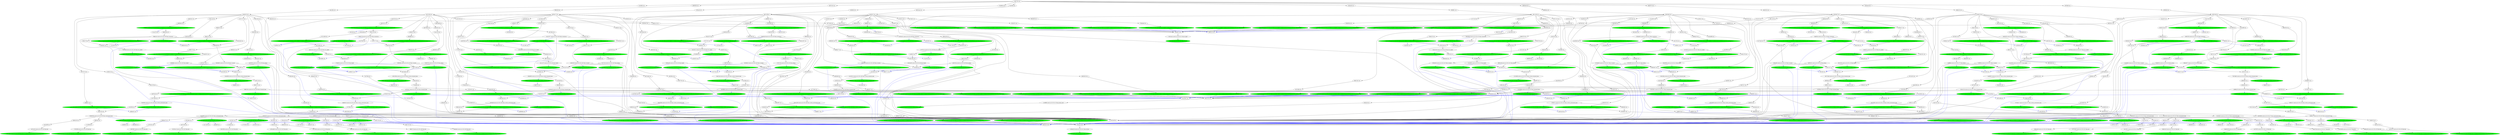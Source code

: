 strict digraph "reflow flowgraph sha256:c7528f2b24f94ec1347a6a5150e7a7501cc947282daac3413b3db249d9c6c1cd" {
// Node definitions.
"0031e75f-val-";
"00bd14a6-val-";
"00e3ef25-extern-n10.r05.s01.Main.cp_pileup-s3://niema-test/n10/r05/n10.r05.s01.pileup.txt" [
fillcolor=green
style=filled
];
"015f00ae-coerce-n10.r05.s10.Main.trimmed_bam";
"01d61b59-exec-n10.r05.s07.Main.sorted_trimmed_bam" [
fillcolor=green
style=filled
];
"01e9cb1e-val-";
"02507e74-val-";
"0265dc19-val-";
"029b9885-extern-n10.r05.s04.Main.cp_consensus-s3://niema-test/n10/r05/n10.r05.s04.consensus.fas" [
fillcolor=green
style=filled
];
"03467d26-val-";
"03f43b96-val-";
"0416460e-intern-n10.r05.s02.Main.fq2-s3://niema-test/n10/r05/n10.r05.s02_R2.fastq" [
fillcolor=green
style=filled
];
"04399ad2-val-";
"05a67f1b-val-";
"05bfdfc1-val-";
"05c6d257-extern-n10.r05.s04.Main.cp_ref_gff-s3://niema-test/n10/r05/n10.r05.s04.reference.gff" [
fillcolor=green
style=filled
];
"060b1298-exec-n10.r05.s05.Main.sorted_trimmed_bam" [
fillcolor=green
style=filled
];
"0660f751-val-";
"07455e0a-exec-n10.r05.s05.Main.trimmed_bam" [
fillcolor=green
style=filled
];
"07573792-val-";
"07c54917-val-";
"07cf0775-exec-n10.r05.s03.Main.variants" [
fillcolor=green
style=filled
];
"0808dc61-val-";
"08901416-val-";
"08b1206d-intern-n10.r05.s07.Main.fq2-s3://niema-test/n10/r05/n10.r05.s07_R2.fastq" [
fillcolor=green
style=filled
];
"08d27b59-extern-n10.r05.s05.Main.cp_consensus-s3://niema-test/n10/r05/n10.r05.s05.consensus.fas" [
fillcolor=green
style=filled
];
"09120d8a-val-";
"09251130-val-";
"0a18a710-exec-n10.r05.s06.Main.trimmed_bam" [
fillcolor=green
style=filled
];
"0a3b1d2d-coerce-n10.r05.s02.Main.low_depth";
"0a74cc40-coerce-n10.r05.s09.Main.fq2";
"0ad51459-exec-n10.r05.s06.Main.variants" [
fillcolor=green
style=filled
];
"0b238a39-val-";
"0b8e50a2-val-";
"0b9286ed-coerce-n10.r05.s02.Main.consensus";
"0bfa8ff7-extern-n10.r05.s03.Main.cp_ref_gff-s3://niema-test/n10/r05/n10.r05.s03.reference.gff" [
fillcolor=green
style=filled
];
"0c8d56b9-val-";
"0cc758ad-val-";
"0d772046-val-";
"0d8a7ad1-val-";
"0d95624a-val-";
"0da57e5d-exec-n10.r05.s08.Main.untrimmed_bam" [
fillcolor=green
style=filled
];
"0e0e6c8e-val-";
"0e3f5c07-val-";
"0e8c621b-val-";
"0f2672b8-exec-n10.r05.s07.Main.depth" [
fillcolor=green
style=filled
];
"106b6187-val-";
"10946898-extern-n10.r05.s02.Main.cp_untrimmed_bam-s3://niema-test/n10/r05/n10.r05.s02.untrimmed.bam" [
fillcolor=green
style=filled
];
"116e6864-val-";
"1186255d-coerce-n10.r05.s06.Main.variants";
"1198c57c-coerce-n10.r05.s02.Main.sorted_untrimmed_bam";
"11ed89a0-val-";
"1212bf48-coerce-n10.r05.s02.Main.sorted_trimmed_bam";
"125f809a-coerce-n10.r05.s07.Main.variants";
"12764800-val-";
"12a8c291-val-";
"12ea557b-val-";
"13013afa-val-";
"131eeac2-val-";
"13276acb-val-";
"13aa30fd-extern-n10.r05.s10.Main.cp_variants-s3://niema-test/n10/r05/n10.r05.s10.variants.vcf" [
fillcolor=green
style=filled
];
"13ae9f4d-val-";
"13fc4ac6-val-";
"143d54aa-val-";
"14848fcd-val-";
"14c76549-val-";
"15f67c2d-val-";
"1615629f-extern-n10.r05.s06.Main.cp_pileup-s3://niema-test/n10/r05/n10.r05.s06.pileup.txt" [
fillcolor=green
style=filled
];
"16a3c298-val-";
"16de0dbe-extern-n10.r05.s05.Main.cp_variants-s3://niema-test/n10/r05/n10.r05.s05.variants.vcf" [
fillcolor=green
style=filled
];
"172cb615-val-";
"1762569f-coerce-n10.r05.s09.Main.fq1";
"177f4d59-val-";
"179a861d-coerce-n10.r05.s05.Main.depth";
"17ec71ee-coerce-n10.r05.s06.Main.pileup";
"17fd3846-val-";
"1841f740-val-";
"18678f03-coerce-n10.r05.s05.Main.fq1";
"188795c9-val-";
"18e0580e-extern-n10.r05.s06.Main.cp_low_depth-s3://niema-test/n10/r05/n10.r05.s06.lowdepth.tsv" [
fillcolor=green
style=filled
];
"19d4d664-val-";
"1a0561d4-extern-n10.r05.s01.Main.cp_variants-s3://niema-test/n10/r05/n10.r05.s01.variants.vcf" [
fillcolor=green
style=filled
];
"1a2b51c0-val-";
"1a53042b-extern-n10.r05.s05.Main.cp_sorted_untrimmed_bam-s3://niema-test/n10/r05/n10.r05.s05.untrimmed.sorted.bam" [
fillcolor=green
style=filled
];
"1a90226f-val-";
"1a9f5f07-val-";
"1a9f6d79-val-";
"1ae99f25-coerce-n10.r05.s07.Main.sorted_trimmed_bam";
"1b061199-val-";
"1baabd25-val-";
"1bfd962f-val-";
"1c2cc30f-val-";
"1c43d5f2-val-";
"1c50ff68-coerce-n10.r05.s01.Main.primer_bed";
"1d2486e4-exec-n10.r05.s06.Main.pileup" [
fillcolor=green
style=filled
];
"1d27f81c-val-";
"1d5e7834-val-";
"1d701917-val-";
"1d9ddf59-coerce-n10.r05.s06.Main.sorted_trimmed_bam";
"1dacbacd-val-";
"1dc71d44-val-";
"1dffde68-val-";
"1e06246a-val-";
"1e7021a2-coerce-n10.r05.s08.Main.low_depth";
"1f33e395-coerce-n10.r05.s10.Main.variants";
"1f408884-coerce-n10.r05.s09.Main.depth";
"1f408cc7-coerce-n10.r05.s03.Main.untrimmed_bam";
"1f61d745-val-";
"1fc032d0-val-";
"1fd2a4aa-val-";
"1fe44b58-exec-n10.r05.s10.Main.low_depth" [
fillcolor=green
style=filled
];
"205560f9-coerce-n10.r05.s01.Main.pileup";
"20c0a5df-val-";
"211f5dc8-val-";
"21aa1145-val-";
"21d801e1-extern-n10.r05.s07.Main.cp_variants-s3://niema-test/n10/r05/n10.r05.s07.variants.vcf" [
fillcolor=green
style=filled
];
"220eb3fb-val-";
"2232e889-val-";
"223c62f9-val-";
"230b48eb-extern-n10.r05.s01.Main.cp_low_depth-s3://niema-test/n10/r05/n10.r05.s01.lowdepth.tsv" [
fillcolor=green
style=filled
];
"230ec9aa-exec-n10.r05.s06.Main.untrimmed_bam" [
fillcolor=green
style=filled
];
"2367b878-exec-n10.r05.s07.Main.pileup" [
fillcolor=green
style=filled
];
"23b3ae7f-extern-n10.r05.s04.Main.cp_sorted_trimmed_bam-s3://niema-test/n10/r05/n10.r05.s04.sorted.trimmed.bam" [
fillcolor=green
style=filled
];
"23e7fd32-val-";
"248bedfc-coerce-n10.r05.s08.Main.fq2";
"24d08139-extern-n10.r05.s09.Main.cp_sorted_untrimmed_bam-s3://niema-test/n10/r05/n10.r05.s09.untrimmed.sorted.bam" [
fillcolor=green
style=filled
];
"24f4a26f-val-";
"24f5ad4e-val-";
"250c50be-coerce-n10.r05.s01.Main.sorted_trimmed_bam";
"254eb38d-extern-n10.r05.s07.Main.cp_ref_gff-s3://niema-test/n10/r05/n10.r05.s07.reference.gff" [
fillcolor=green
style=filled
];
"257a7989-val-";
"25effdeb-coerce-n10.r05.s07.Main.pileup";
"2609b14e-val-";
"2618a3d5-coerce-n10.r05.s08.Main.depth";
"262fda68-val-";
"2672b2c1-extern-n10.r05.s08.Main.cp_consensus-s3://niema-test/n10/r05/n10.r05.s08.consensus.fas" [
fillcolor=green
style=filled
];
"26af3651-exec-n10.r05.s03.Main.sorted_untrimmed_bam" [
fillcolor=green
style=filled
];
"26b3e125-val-";
"26e1e96c-val-";
"2712d7c8-extern-n10.r05.s06.Main.cp_sorted_trimmed_bam-s3://niema-test/n10/r05/n10.r05.s06.sorted.trimmed.bam" [
fillcolor=green
style=filled
];
"2725a02f-val-";
"2736165c-val-";
"275beca6-val-";
"27624431-val-";
"2764c3ed-val-";
"27c3fb22-exec-n10.r05.s03.Main.low_depth" [
fillcolor=green
style=filled
];
"283a7324-val-";
"285fa77f-val-";
"28660062-val-";
"288731bc-val-";
"28d5f118-val-";
"290cd332-val-";
"29ad94fb-coerce-n10.r05.s01.Main.depth";
"29f2f02b-val-";
"2a0cb94f-val-";
"2a0fe4b2-val-";
"2a39dec5-exec-n10.r05.s05.Main.low_depth" [
fillcolor=green
style=filled
];
"2a7215c0-val-";
"2ab206ec-val-";
"2ab5726c-val-";
"2b03cc10-extern-n10.r05.s08.Main.cp_pileup-s3://niema-test/n10/r05/n10.r05.s08.pileup.txt" [
fillcolor=green
style=filled
];
"2b3a3120-coerce-n10.r05.s07.Main.trimmed_bam";
"2b4311fe-exec-n10.r05.s02.Main.depth" [
fillcolor=green
style=filled
];
"2be3947e-val-";
"2becc033-val-";
"2bfaf641-val-";
"2c112704-val-";
"2c4a27bd-val-";
"2c83b590-val-";
"2c87f4b7-val-";
"2cad0be3-val-";
"2cd03698-val-";
"2d1c7d24-val-";
"2d98ae77-val-";
"2dea276f-val-";
"2e4a738c-val-";
"2ea818e6-val-";
"2eec3dbc-val-";
"2f99d7e7-coerce-n10.r05.s03.Main.sorted_untrimmed_bam";
"2fd49087-val-";
"2fdc60d3-val-";
"2ff2617f-coerce-n10.r05.s08.Main.fq1";
"304265fd-val-";
"309d27cf-coerce-n10.r05.s05.Main.consensus";
"310a1236-extern-n10.r05.s06.Main.cp_primer_bed-s3://niema-test/n10/r05/n10.r05.s06.primers.bed" [
fillcolor=green
style=filled
];
"312be7bf-val-";
"31311d31-val-";
"3142c643-exec-n10.r05.s10.Main.depth" [
fillcolor=green
style=filled
];
"31d9d463-exec-n10.r05.s04.Main.trimmed_bam" [
fillcolor=green
style=filled
];
"321bf0b3-val-";
"3223a28f-exec-n10.r05.s06.Main.low_depth" [
fillcolor=green
style=filled
];
"331e7a3b-val-";
"3320cc15-extern-n10.r05.s08.Main.cp_primer_bed-s3://niema-test/n10/r05/n10.r05.s08.primers.bed" [
fillcolor=green
style=filled
];
"338e4978-extern-n10.r05.s06.Main.cp_variants-s3://niema-test/n10/r05/n10.r05.s06.variants.vcf" [
fillcolor=green
style=filled
];
"339ca818-val-";
"33e80164-coerce-n10.r05.s05.Main.pileup";
"33ef4ad5-val-";
"343f4aff-coerce-n10.r05.s06.Main.sorted_untrimmed_bam";
"345ea35b-val-";
"346f1d92-coerce-n10.r05.s07.Main.consensus";
"34feb254-val-";
"35ec3d12-val-";
"360250c4-val-";
"3619ab2c-val-";
"365025ac-extern-n10.r05.s05.Main.cp_ref_gff-s3://niema-test/n10/r05/n10.r05.s05.reference.gff" [
fillcolor=green
style=filled
];
"3693d58a-val-";
"37317fca-val-";
"37872f4b-val-";
"378d4078-val-";
"3848ad76-val-";
"387fee5b-val-";
"389e86df-val-";
"38a557b4-val-";
"38b73d7b-exec-n10.r05.s02.Main.pileup" [
fillcolor=green
style=filled
];
"394e1aef-val-";
"39a4069d-val-";
"3a687da0-val-";
"3a7afeed-val-";
"3b0e0cb4-exec-n10.r05.s04.Main.sorted_trimmed_bam" [
fillcolor=green
style=filled
];
"3b211e74-val-";
"3b2e0a5a-val-";
"3b877cbb-val-";
"3b8ae7e2-val-";
"3bb8a08e-val-";
"3bc7fda3-val-";
"3da4d5e0-extern-n10.r05.s01.Main.cp_untrimmed_bam-s3://niema-test/n10/r05/n10.r05.s01.untrimmed.bam" [
fillcolor=green
style=filled
];
"3db6718d-exec-n10.r05.s09.Main.low_depth" [
fillcolor=green
style=filled
];
"3e233189-val-";
"3e59e0b4-extern-n10.r05.s04.Main.cp_sorted_untrimmed_bam-s3://niema-test/n10/r05/n10.r05.s04.untrimmed.sorted.bam" [
fillcolor=green
style=filled
];
"3ec52d66-val-";
"3ed35b3e-extern-n10.r05.s01.Main.cp_sorted_trimmed_bam-s3://niema-test/n10/r05/n10.r05.s01.sorted.trimmed.bam" [
fillcolor=green
style=filled
];
"3ef49998-coerce-n10.r05.s08.Main.variants";
"3fa7422c-val-";
"3fb2809a-exec-n10.r05.s10.Main.sorted_trimmed_bam" [
fillcolor=green
style=filled
];
"4023f83b-extern-n10.r05.s10.Main.cp_sorted_trimmed_bam-s3://niema-test/n10/r05/n10.r05.s10.sorted.trimmed.bam" [
fillcolor=green
style=filled
];
"405ff9d8-extern-n10.r05.s08.Main.cp_sorted_trimmed_bam-s3://niema-test/n10/r05/n10.r05.s08.sorted.trimmed.bam" [
fillcolor=green
style=filled
];
"4077dc9e-val-";
"408220e2-val-";
"4082576b-extern-n10.r05.s03.Main.cp_variants-s3://niema-test/n10/r05/n10.r05.s03.variants.vcf" [
fillcolor=green
style=filled
];
"40e85328-val-";
"40f51ccf-extern-n10.r05.s02.Main.cp_primer_bed-s3://niema-test/n10/r05/n10.r05.s02.primers.bed" [
fillcolor=green
style=filled
];
"41324c97-val-";
"417a966a-exec-n10.r05.s04.Main.sorted_untrimmed_bam" [
fillcolor=green
style=filled
];
"41cd93a1-val-";
"41db83c4-val-";
"41e53851-val-";
"42cdf3b0-coerce-n10.r05.s09.Main.sorted_trimmed_bam";
"42d95848-val-";
"42dd21e1-val-";
"42fbd582-val-";
"42fcadfa-val-";
"431c1e75-coerce-n10.r05.s06.Main.depth";
"4325d474-val-";
"435984ad-val-";
"43e222a4-val-";
"44162b01-coerce-n10.r05.s01.Main.trimmed_bam";
"444989d0-extern-n10.r05.s09.Main.cp_pileup-s3://niema-test/n10/r05/n10.r05.s09.pileup.txt" [
fillcolor=green
style=filled
];
"4478321a-val-";
"44a5fa72-val-";
"44ff50c3-exec-n10.r05.s10.Main.variants" [
fillcolor=green
style=filled
];
"455571a5-val-";
"457a0105-val-";
"4587a49b-val-";
"459d4b5e-val-";
"45d29e4e-exec-n10.r05.s09.Main.consensus" [
fillcolor=green
style=filled
];
"461650d0-extern-n10.r05.s05.Main.cp_sorted_trimmed_bam-s3://niema-test/n10/r05/n10.r05.s05.sorted.trimmed.bam" [
fillcolor=green
style=filled
];
"46289606-coerce-n10.r05.s07.Main.untrimmed_bam";
"465acd91-val-";
"4667c3ff-val-";
"469064f2-val-";
"4787fc6a-coerce-n10.r05.s07.Main.low_depth";
"484d3d87-val-";
"4886bfbd-val-";
"488d0549-val-";
"48916a5a-val-";
"48b4e991-val-";
"48cc1cb6-val-";
"493017ba-val-";
"4a197983-val-";
"4a93ab85-exec-n10.r05.s01.Main.ref_fas" [
fillcolor=green
style=filled
];
"4aa2bed7-val-";
"4aa41a99-val-";
"4ab0711c-val-";
"4afcf35e-coerce-n10.r05.s10.Main.consensus";
"4c11efb2-val-";
"4c495758-val-";
"4c889d8a-val-";
"4d3f5281-coerce-n10.r05.s10.Main.pileup";
"4d616aea-val-";
"4d6a7155-val-";
"4d8a948c-val-";
"4d9e31d8-val-";
"4dd6c576-exec-n10.r05.s06.Main.sorted_trimmed_bam" [
fillcolor=green
style=filled
];
"4ecd470f-val-";
"4f5016ef-val-";
"4f7d1d34-val-";
"4f7f3d00-val-";
"4f9302ab-val-";
"4ff29434-val-";
"50015a08-extern-n10.r05.s08.Main.cp_untrimmed_bam-s3://niema-test/n10/r05/n10.r05.s08.untrimmed.bam" [
fillcolor=green
style=filled
];
"5058ea3b-coerce-n10.r05.s04.Main.depth";
"5070e6b9-exec-n10.r05.s05.Main.untrimmed_bam" [
fillcolor=green
style=filled
];
"507e4fe7-val-";
"50d0cec0-val-";
"51319e76-val-";
"51c5fdaa-val-";
"51ca443d-extern-n10.r05.s04.Main.cp_depth-s3://niema-test/n10/r05/n10.r05.s04.depth.txt" [
fillcolor=green
style=filled
];
"52659a5c-val-";
"527748e5-val-";
"53192ec3-coerce-n10.r05.s05.Main.fq2";
"53af446a-coerce-n10.r05.s09.Main.sorted_untrimmed_bam";
"53c30e7d-val-";
"53e16067-val-";
"551aea56-exec-n10.r05.s01.Main.low_depth" [
fillcolor=green
style=filled
];
"55d00ae7-exec-n10.r05.s05.Main.sorted_untrimmed_bam" [
fillcolor=green
style=filled
];
"55e462b5-val-";
"55fb2f8e-coerce-n10.r05.s05.Main.variants";
"5664970c-intern-n10.r05.s10.Main.fq1-s3://niema-test/n10/r05/n10.r05.s10_R1.fastq" [
fillcolor=green
style=filled
];
"567958d6-val-";
"56b0938b-coerce-n10.r05.s04.Main.sorted_untrimmed_bam";
"575f7177-val-";
"5773091d-val-";
"57d37129-intern-n10.r05.s02.Main.fq1-s3://niema-test/n10/r05/n10.r05.s02_R1.fastq" [
fillcolor=green
style=filled
];
"57d9c2e7-val-";
"58f34cfa-val-";
"594efc39-val-";
"5983ccb7-exec-n10.r05.s10.Main.pileup" [
fillcolor=green
style=filled
];
"59bb2837-coerce-n10.r05.s03.Main.depth";
"59e34a15-val-";
"5a02c584-val-";
"5a5d84b8-val-";
"5b667099-extern-n10.r05.s04.Main.cp_low_depth-s3://niema-test/n10/r05/n10.r05.s04.lowdepth.tsv" [
fillcolor=green
style=filled
];
"5c11fd3c-extern-n10.r05.s01.Main.cp_consensus-s3://niema-test/n10/r05/n10.r05.s01.consensus.fas" [
fillcolor=green
style=filled
];
"5c1ac578-val-";
"5c65f63d-val-";
"5ccfad46-val-";
"5d093aa3-val-";
"5d0e6bf7-extern-n10.r05.s02.Main.cp_ref_gff-s3://niema-test/n10/r05/n10.r05.s02.reference.gff" [
fillcolor=green
style=filled
];
"5d323f5d-coerce-n10.r05.s06.Main.fq2";
"5d3a0486-exec-n10.r05.s10.Main.sorted_untrimmed_bam" [
fillcolor=green
style=filled
];
"5d68bb24-exec-n10.r05.s01.Main.trimmed_bam" [
fillcolor=green
style=filled
];
"5d8c78d3-exec-n10.r05.s05.Main.depth" [
fillcolor=green
style=filled
];
"5e02ff12-val-";
"5e212977-coerce-n10.r05.s06.Main.consensus";
"5e246ed6-val-";
"5e834894-val-";
"5e959516-val-";
"5edd635b-val-";
"5f9a3779-exec-n10.r05.s07.Main.consensus" [
fillcolor=green
style=filled
];
"5fe5e591-extern-n10.r05.s02.Main.cp_depth-s3://niema-test/n10/r05/n10.r05.s02.depth.txt" [
fillcolor=green
style=filled
];
"6015ae1e-coerce-n10.r05.s01.Main.ref_gff";
"60e80beb-val-";
"613a135f-extern-n10.r05.s07.Main.cp_ref_fas-s3://niema-test/n10/r05/n10.r05.s07.reference.fas" [
fillcolor=green
style=filled
];
"61db6af0-exec-n10.r05.s02.Main.variants" [
fillcolor=green
style=filled
];
"621a3c79-val-";
"6227857a-exec-n10.r05.s02.Main.untrimmed_bam" [
fillcolor=green
style=filled
];
"6269e54f-extern-n10.r05.s06.Main.cp_sorted_untrimmed_bam-s3://niema-test/n10/r05/n10.r05.s06.untrimmed.sorted.bam" [
fillcolor=green
style=filled
];
"62adc991-val-";
"630b4c0a-val-";
"630beb54-val-";
"63121e52-extern-n10.r05.s08.Main.cp_sorted_untrimmed_bam-s3://niema-test/n10/r05/n10.r05.s08.untrimmed.sorted.bam" [
fillcolor=green
style=filled
];
"6339548f-val-";
"634fee52-val-";
"63543400-coerce-n10.r05.s06.Main.low_depth";
"64099b72-extern-n10.r05.s06.Main.cp_ref_fas-s3://niema-test/n10/r05/n10.r05.s06.reference.fas" [
fillcolor=green
style=filled
];
"64559c28-val-";
"6496f008-extern-n10.r05.s01.Main.cp_ref_fas-s3://niema-test/n10/r05/n10.r05.s01.reference.fas" [
fillcolor=green
style=filled
];
"64d1a00a-val-";
"651f3db7-val-";
"65766763-val-";
"659bfb1b-val-";
"65c6dc2e-val-";
"661b3bbf-extern-n10.r05.s07.Main.cp_depth-s3://niema-test/n10/r05/n10.r05.s07.depth.txt" [
fillcolor=green
style=filled
];
"664b834b-coerce-n10.r05.s09.Main.untrimmed_bam";
"66737da9-coerce-n10.r05.s10.Main.sorted_trimmed_bam";
"668e5234-val-";
"669335e7-val-";
"66c70d04-intern-n10.r05.s09.Main.fq2-s3://niema-test/n10/r05/n10.r05.s09_R2.fastq" [
fillcolor=green
style=filled
];
"678bdbb0-val-";
"67ab4c86-extern-n10.r05.s10.Main.cp_primer_bed-s3://niema-test/n10/r05/n10.r05.s10.primers.bed" [
fillcolor=green
style=filled
];
"67b30579-val-";
"680df619-extern-n10.r05.s07.Main.cp_sorted_trimmed_bam-s3://niema-test/n10/r05/n10.r05.s07.sorted.trimmed.bam" [
fillcolor=green
style=filled
];
"681c7042-val-";
"68234b23-extern-n10.r05.s03.Main.cp_untrimmed_bam-s3://niema-test/n10/r05/n10.r05.s03.untrimmed.bam" [
fillcolor=green
style=filled
];
"685ba1c4-val-";
"6893ec17-extern-n10.r05.s08.Main.cp_variants-s3://niema-test/n10/r05/n10.r05.s08.variants.vcf" [
fillcolor=green
style=filled
];
"68b284f0-val-";
"692570ee-val-";
"6933072c-val-";
"69648138-exec-n10.r05.s05.Main.pileup" [
fillcolor=green
style=filled
];
"696e5bcb-val-";
"6a052429-val-";
"6aba8235-intern-n10.r05.s05.Main.fq2-s3://niema-test/n10/r05/n10.r05.s05_R2.fastq" [
fillcolor=green
style=filled
];
"6acb7bdc-val-";
"6ae48ac3-extern-n10.r05.s06.Main.cp_untrimmed_bam-s3://niema-test/n10/r05/n10.r05.s06.untrimmed.bam" [
fillcolor=green
style=filled
];
"6b6b3c8a-val-";
"6bb9e467-val-";
"6bdbbe4a-val-";
"6c37e661-val-";
"6c4371b8-val-";
"6ca6ca95-exec-n10.r05.s09.Main.trimmed_bam" [
fillcolor=green
style=filled
];
"6cf7ddd5-val-";
"6cf84ede-extern-n10.r05.s08.Main.cp_ref_gff-s3://niema-test/n10/r05/n10.r05.s08.reference.gff" [
fillcolor=green
style=filled
];
"6d19609b-val-";
"6d413072-val-";
"6d753cea-exec-n10.r05.s02.Main.trimmed_bam" [
fillcolor=green
style=filled
];
"6d794f8c-val-";
"6dbf5f5f-val-";
"6df7ab1e-val-";
"6e07f843-exec-n10.r05.s01.Main.consensus" [
fillcolor=green
style=filled
];
"6e084a02-val-";
"6ec5ef16-val-";
"6f29cb17-val-";
"6f61f748-extern-n10.r05.s08.Main.cp_depth-s3://niema-test/n10/r05/n10.r05.s08.depth.txt" [
fillcolor=green
style=filled
];
"6fe4827e-val-";
"6fff14c1-val-";
"7070d417-coerce-n10.r05.s07.Main.sorted_untrimmed_bam";
"71010dc4-val-";
"728edda6-val-";
"73083f77-exec-n10.r05.s07.Main.untrimmed_bam" [
fillcolor=green
style=filled
];
"7398e310-val-";
"73a33f0a-val-";
"744389ed-val-";
"745e998b-val-";
"746facf0-extern-n10.r05.s02.Main.cp_sorted_trimmed_bam-s3://niema-test/n10/r05/n10.r05.s02.sorted.trimmed.bam" [
fillcolor=green
style=filled
];
"747d0991-val-";
"75504c32-exec-n10.r05.s09.Main.variants" [
fillcolor=green
style=filled
];
"755b3a6f-coerce-n10.r05.s09.Main.low_depth";
"75950229-val-";
"75b7dbb5-coerce-n10.r05.s03.Main.sorted_trimmed_bam";
"75c5835d-val-";
"7632e585-extern-n10.r05.s06.Main.cp_depth-s3://niema-test/n10/r05/n10.r05.s06.depth.txt" [
fillcolor=green
style=filled
];
"768fbe1c-extern-n10.r05.s04.Main.cp_pileup-s3://niema-test/n10/r05/n10.r05.s04.pileup.txt" [
fillcolor=green
style=filled
];
"76f4004c-exec-n10.r05.s07.Main.low_depth" [
fillcolor=green
style=filled
];
"76fc37ac-val-";
"773abc8e-val-";
"77410c6e-exec-n10.r05.s01.Main.pileup" [
fillcolor=green
style=filled
];
"77710674-val-";
"7806be23-val-";
"78aad995-extern-n10.r05.s09.Main.cp_primer_bed-s3://niema-test/n10/r05/n10.r05.s09.primers.bed" [
fillcolor=green
style=filled
];
"78f11fa6-val-";
"790b2840-val-";
"7959e78c-val-";
"79c28497-extern-n10.r05.s03.Main.cp_depth-s3://niema-test/n10/r05/n10.r05.s03.depth.txt" [
fillcolor=green
style=filled
];
"79d3cd0d-exec-n10.r05.s03.Main.consensus" [
fillcolor=green
style=filled
];
"7a9dd57b-val-";
"7aefed82-exec-n10.r05.s03.Main.depth" [
fillcolor=green
style=filled
];
"7b02e6e5-val-";
"7b4c0df3-extern-n10.r05.s07.Main.cp_consensus-s3://niema-test/n10/r05/n10.r05.s07.consensus.fas" [
fillcolor=green
style=filled
];
"7b8bae05-val-";
"7c16b16d-exec-n10.r05.s08.Main.consensus" [
fillcolor=green
style=filled
];
"7c18bae9-extern-n10.r05.s05.Main.cp_low_depth-s3://niema-test/n10/r05/n10.r05.s05.lowdepth.tsv" [
fillcolor=green
style=filled
];
"7c1cf7a3-val-";
"7c5c50b1-extern-n10.r05.s05.Main.cp_ref_fas-s3://niema-test/n10/r05/n10.r05.s05.reference.fas" [
fillcolor=green
style=filled
];
"7c75f00f-val-";
"7ce126c3-coerce-n10.r05.s01.Main.untrimmed_bam";
"7ce376bb-val-";
"7da40e25-extern-n10.r05.s08.Main.cp_low_depth-s3://niema-test/n10/r05/n10.r05.s08.lowdepth.tsv" [
fillcolor=green
style=filled
];
"7dcdf858-val-";
"7eabab1f-intern-n10.r05.s05.Main.fq1-s3://niema-test/n10/r05/n10.r05.s05_R1.fastq" [
fillcolor=green
style=filled
];
"7ed51ee2-val-";
"7f256f5a-coerce-n10.r05.s03.Main.low_depth";
"7f2e5af3-val-";
"7f440574-coerce-n10.r05.s08.Main.untrimmed_bam";
"7fc9a4d9-extern-n10.r05.s07.Main.cp_primer_bed-s3://niema-test/n10/r05/n10.r05.s07.primers.bed" [
fillcolor=green
style=filled
];
"7fe78cf5-val-";
"80111f00-val-";
"8021572f-extern-n10.r05.s02.Main.cp_low_depth-s3://niema-test/n10/r05/n10.r05.s02.lowdepth.tsv" [
fillcolor=green
style=filled
];
"8057adba-val-";
"806165ea-extern-n10.r05.s07.Main.cp_untrimmed_bam-s3://niema-test/n10/r05/n10.r05.s07.untrimmed.bam" [
fillcolor=green
style=filled
];
"80766762-val-";
"809b6c97-val-";
"81296dda-coerce-n10.r05.s02.Main.trimmed_bam";
"8155f7b0-val-";
"8166a1f3-val-";
"81cbda2b-coerce-n10.r05.s06.Main.trimmed_bam";
"81cc2bb3-val-";
"81f8a01a-extern-n10.r05.s09.Main.cp_consensus-s3://niema-test/n10/r05/n10.r05.s09.consensus.fas" [
fillcolor=green
style=filled
];
"822f0a35-coerce-n10.r05.s04.Main.variants";
"8259c9df-val-";
"8267acde-extern-n10.r05.s02.Main.cp_pileup-s3://niema-test/n10/r05/n10.r05.s02.pileup.txt" [
fillcolor=green
style=filled
];
"827cb9f9-intern-n10.r05.s06.Main.fq1-s3://niema-test/n10/r05/n10.r05.s06_R1.fastq" [
fillcolor=green
style=filled
];
"82d82b92-val-";
"82f61211-val-";
"839207de-intern-n10.r05.s03.Main.fq1-s3://niema-test/n10/r05/n10.r05.s03_R1.fastq" [
fillcolor=green
style=filled
];
"83989ec7-exec-n10.r05.s09.Main.sorted_untrimmed_bam" [
fillcolor=green
style=filled
];
"839d839a-val-";
"83e1937e-val-";
"840b9e56-coerce-n10.r05.s02.Main.untrimmed_bam";
"84f4b47e-val-";
"850a84a4-val-";
"86020db9-val-";
"86106eb9-val-";
"86922614-val-";
"86a98248-extern-n10.r05.s05.Main.cp_pileup-s3://niema-test/n10/r05/n10.r05.s05.pileup.txt" [
fillcolor=green
style=filled
];
"87966552-exec-n10.r05.s06.Main.sorted_untrimmed_bam" [
fillcolor=green
style=filled
];
"881033ff-val-";
"88d95dbc-val-";
"89f4aca5-extern-n10.r05.s10.Main.cp_pileup-s3://niema-test/n10/r05/n10.r05.s10.pileup.txt" [
fillcolor=green
style=filled
];
"8a140420-val-";
"8a517de1-extern-n10.r05.s09.Main.cp_depth-s3://niema-test/n10/r05/n10.r05.s09.depth.txt" [
fillcolor=green
style=filled
];
"8a5ac66a-val-";
"8aa33df2-val-";
"8b69a8ad-val-";
"8bb9f3ae-val-";
"8c0c0ffb-val-";
"8cbb16ac-val-";
"8ce2949e-extern-n10.r05.s03.Main.cp_consensus-s3://niema-test/n10/r05/n10.r05.s03.consensus.fas" [
fillcolor=green
style=filled
];
"8d457a76-val-";
"8d4a1dd7-val-";
"8d9dd356-val-";
"8ddcd4f6-extern-n10.r05.s07.Main.cp_pileup-s3://niema-test/n10/r05/n10.r05.s07.pileup.txt" [
fillcolor=green
style=filled
];
"8e212956-val-";
"8e544cdd-val-";
"8e827406-exec-n10.r05.s03.Main.untrimmed_bam" [
fillcolor=green
style=filled
];
"8edf1a29-coerce-n10.r05.s01.Main.fq1";
"8f07cc03-val-";
"8f73c3f6-exec-n10.r05.s09.Main.depth" [
fillcolor=green
style=filled
];
"8fb12e39-val-";
"8fe9164d-extern-n10.r05.s02.Main.cp_ref_fas-s3://niema-test/n10/r05/n10.r05.s02.reference.fas" [
fillcolor=green
style=filled
];
"904001ad-val-";
"9064547d-exec-n10.r05.s04.Main.depth" [
fillcolor=green
style=filled
];
"9107d541-val-";
"910a03e8-val-";
"910d9c35-val-";
"91916498-coerce-n10.r05.s07.Main.fq1";
"919f907a-extern-n10.r05.s02.Main.cp_consensus-s3://niema-test/n10/r05/n10.r05.s02.consensus.fas" [
fillcolor=green
style=filled
];
"91ac6d72-val-";
"91cb85f2-coerce-n10.r05.s02.Main.depth";
"91e11aab-val-";
"92c0e0b8-val-";
"933d8b7e-val-";
"93d74a83-val-";
"93ebb55a-coerce-n10.r05.s03.Main.pileup";
"941bf45c-extern-n10.r05.s05.Main.cp_primer_bed-s3://niema-test/n10/r05/n10.r05.s05.primers.bed" [
fillcolor=green
style=filled
];
"94312450-extern-n10.r05.s09.Main.cp_ref_fas-s3://niema-test/n10/r05/n10.r05.s09.reference.fas" [
fillcolor=green
style=filled
];
"9439857c-val-";
"943a229d-coerce-n10.r05.s08.Main.sorted_untrimmed_bam";
"943e024b-val-";
"945fa8b3-coerce-n10.r05.s09.Main.variants";
"94e768b1-val-";
"9511f55d-coerce-n10.r05.s04.Main.fq2";
"9512b9f0-exec-n10.r05.s02.Main.consensus" [
fillcolor=green
style=filled
];
"951f3554-val-";
"952e0c49-val-";
"9546ca20-coerce-n10.r05.s04.Main.untrimmed_bam";
"95476acb-val-";
"95816562-val-";
"9776b747-val-";
"97907782-val-";
"97b243e2-val-";
"9868e4b0-val-";
"9893abd4-extern-n10.r05.s10.Main.cp_ref_fas-s3://niema-test/n10/r05/n10.r05.s10.reference.fas" [
fillcolor=green
style=filled
];
"9895150c-coerce-n10.r05.s09.Main.trimmed_bam";
"98a33c34-val-";
"98a820c7-val-";
"98fc0b80-exec-n10.r05.s01.Main.variants" [
fillcolor=green
style=filled
];
"9934d6e1-val-";
"993787da-val-";
"9961c8a7-val-";
"9a079083-val-";
"9a203ee8-val-";
"9a581a2f-intern-n10.r05.s03.Main.fq2-s3://niema-test/n10/r05/n10.r05.s03_R2.fastq" [
fillcolor=green
style=filled
];
"9adee924-val-";
"9b181584-val-";
"9bcc15ef-exec-n10.r05.s02.Main.sorted_untrimmed_bam" [
fillcolor=green
style=filled
];
"9bd50c27-exec-n10.r05.s08.Main.sorted_trimmed_bam" [
fillcolor=green
style=filled
];
"9bdb04f6-val-";
"9c3b4f16-val-";
"9c898c77-val-";
"9d8cbc99-coerce-n10.r05.s03.Main.fq2";
"9dc0430a-extern-n10.r05.s09.Main.cp_sorted_trimmed_bam-s3://niema-test/n10/r05/n10.r05.s09.sorted.trimmed.bam" [
fillcolor=green
style=filled
];
"9e0caa9c-val-";
"9e4d503d-extern-n10.r05.s07.Main.cp_low_depth-s3://niema-test/n10/r05/n10.r05.s07.lowdepth.tsv" [
fillcolor=green
style=filled
];
"9e797585-val-";
"9ee6542f-coerce-n10.r05.s04.Main.consensus";
"9ee84189-coerce-n10.r05.s10.Main.fq1";
"9f18e929-coerce-n10.r05.s02.Main.variants";
"9f2fc802-extern-n10.r05.s02.Main.cp_variants-s3://niema-test/n10/r05/n10.r05.s02.variants.vcf" [
fillcolor=green
style=filled
];
"9f93bdbb-val-";
"9fb73e34-val-";
"9fe4f5a1-val-";
"a03d96ec-val-";
"a0720718-val-";
"a07f5a7e-val-";
"a0a1b887-val-";
"a0aa75af-coerce-n10.r05.s07.Main.fq2";
"a0c0281a-val-";
"a0eaa28d-val-";
"a1b7907b-coerce-n10.r05.s10.Main.fq2";
"a2620a7a-val-";
"a27cf084-val-";
"a28c0274-val-";
"a2d756ae-extern-n10.r05.s06.Main.cp_ref_gff-s3://niema-test/n10/r05/n10.r05.s06.reference.gff" [
fillcolor=green
style=filled
];
"a2d89457-val-";
"a315937d-coerce-n10.r05.s01.Main.low_depth";
"a319f13e-val-";
"a388ba1b-coerce-n10.r05.s03.Main.trimmed_bam";
"a4556fc8-exec-n10.r05.s07.Main.variants" [
fillcolor=green
style=filled
];
"a5d1e730-val-";
"a60d6ef8-val-";
"a613c06b-val-";
"a65b8836-val-";
"a66e2b75-extern-n10.r05.s08.Main.cp_ref_fas-s3://niema-test/n10/r05/n10.r05.s08.reference.fas" [
fillcolor=green
style=filled
];
"a6cdd51d-val-";
"a72b747b-coerce-n10.r05.s04.Main.pileup";
"a73b958c-val-";
"a83a82ae-val-";
"a8763d09-coerce-n10.r05.s01.Main.sorted_untrimmed_bam";
"a8c8c254-val-";
"a8e21e64-val-";
"a8e56d16-val-";
"a962d9ab-exec-n10.r05.s08.Main.trimmed_bam" [
fillcolor=green
style=filled
];
"a999e56e-val-";
"aa68e52a-exec-n10.r05.s10.Main.untrimmed_bam" [
fillcolor=green
style=filled
];
"aac72c60-extern-n10.r05.s09.Main.cp_untrimmed_bam-s3://niema-test/n10/r05/n10.r05.s09.untrimmed.bam" [
fillcolor=green
style=filled
];
"ab6c4187-val-";
"abc85ca4-exec-n10.r05.s04.Main.untrimmed_bam" [
fillcolor=green
style=filled
];
"abc96fc6-val-";
"ac4d70bd-intern-n10.r05.s09.Main.fq1-s3://niema-test/n10/r05/n10.r05.s09_R1.fastq" [
fillcolor=green
style=filled
];
"ac777463-val-";
"ac8739ba-extern-n10.r05.s04.Main.cp_variants-s3://niema-test/n10/r05/n10.r05.s04.variants.vcf" [
fillcolor=green
style=filled
];
"ac99b237-val-";
"ad1f2fce-exec-n10.r05.s05.Main.variants" [
fillcolor=green
style=filled
];
"ad3747d9-exec-n10.r05.s08.Main.variants" [
fillcolor=green
style=filled
];
"ad96d9a3-val-";
"ad978eee-exec-n10.r05.s04.Main.variants" [
fillcolor=green
style=filled
];
"ae472d3e-val-";
"aea56b09-val-";
"aeafca75-val-";
"aecb649a-coerce-n10.r05.s09.Main.pileup";
"af3457d5-coerce-n10.r05.s03.Main.consensus";
"af4eb8f3-val-";
"b031038e-coerce-n10.r05.s05.Main.sorted_trimmed_bam";
"b031a8ab-val-";
"b05c4172-val-";
"b111c9f2-val-";
"b116012e-coerce-n10.r05.s08.Main.sorted_trimmed_bam";
"b19eb463-exec-n10.r05.s02.Main.low_depth" [
fillcolor=green
style=filled
];
"b1a3893a-val-";
"b248c057-extern-n10.r05.s03.Main.cp_sorted_trimmed_bam-s3://niema-test/n10/r05/n10.r05.s03.sorted.trimmed.bam" [
fillcolor=green
style=filled
];
"b278f9bc-val-";
"b31546d7-extern-n10.r05.s10.Main.cp_untrimmed_bam-s3://niema-test/n10/r05/n10.r05.s10.untrimmed.bam" [
fillcolor=green
style=filled
];
"b34ce9f9-val-";
"b3c0e8a3-val-";
"b4491409-val-";
"b476fb70-val-";
"b496ef7f-val-";
"b4c48bb0-exec-n10.r05.s08.Main.pileup" [
fillcolor=green
style=filled
];
"b4f08ddf-exec-n10.r05.s01.Main.sorted_untrimmed_bam" [
fillcolor=green
style=filled
];
"b52bd558-val-";
"b54fafcb-val-";
"b5a0c55b-val-";
"b5e8c8ed-extern-n10.r05.s03.Main.cp_sorted_untrimmed_bam-s3://niema-test/n10/r05/n10.r05.s03.untrimmed.sorted.bam" [
fillcolor=green
style=filled
];
"b67b3580-extern-n10.r05.s01.Main.cp_sorted_untrimmed_bam-s3://niema-test/n10/r05/n10.r05.s01.untrimmed.sorted.bam" [
fillcolor=green
style=filled
];
"b6ac6546-val-";
"b72959d2-coerce-n10.r05.s01.Main.variants";
"b76b4c17-val-";
"b791b05a-exec-n10.r05.s04.Main.low_depth" [
fillcolor=green
style=filled
];
"b7ff730c-val-";
"b869adb3-val-";
"b88ff8a3-val-";
"b8a54dd8-val-";
"b8b3d3cb-val-";
"b93ed53c-exec-n10.r05.s09.Main.pileup" [
fillcolor=green
style=filled
];
"ba1e3b58-intern-n10.r05.s01.Main.fq1-s3://niema-test/n10/r05/n10.r05.s01_R1.fastq" [
fillcolor=green
style=filled
];
"ba535491-val-";
"ba753ead-val-";
"ba9082fa-val-";
"baab19ca-val-";
"bae1dc1f-val-";
"bb83925a-val-";
"bbadbe96-val-";
"bda8c5c6-val-";
"bdc707a7-extern-n10.r05.s05.Main.cp_untrimmed_bam-s3://niema-test/n10/r05/n10.r05.s05.untrimmed.bam" [
fillcolor=green
style=filled
];
"bf0fc16f-coerce-n10.r05.s02.Main.pileup";
"bf124bef-intern-n10.r05.s08.Main.fq1-s3://niema-test/n10/r05/n10.r05.s08_R1.fastq" [
fillcolor=green
style=filled
];
"bfe4c050-exec-n10.r05.s03.Main.sorted_trimmed_bam" [
fillcolor=green
style=filled
];
"c003df9e-coerce-n10.r05.s04.Main.trimmed_bam";
"c0081c1c-val-";
"c0ae5068-val-";
"c0b3b574-val-";
"c0cb50d1-val-";
"c0f79621-exec-n10.r05.s09.Main.sorted_trimmed_bam" [
fillcolor=green
style=filled
];
"c1ce5cfb-intern-n10.r05.s04.Main.fq2-s3://niema-test/n10/r05/n10.r05.s04_R2.fastq" [
fillcolor=green
style=filled
];
"c2aacb9e-coerce-n10.r05.s07.Main.depth";
"c2b2e47f-extern-n10.r05.s06.Main.cp_consensus-s3://niema-test/n10/r05/n10.r05.s06.consensus.fas" [
fillcolor=green
style=filled
];
"c32cb10b-exec-n10.r05.s04.Main.consensus" [
fillcolor=green
style=filled
];
"c361ed35-val-";
"c3b5dcc5-extern-n10.r05.s09.Main.cp_low_depth-s3://niema-test/n10/r05/n10.r05.s09.lowdepth.tsv" [
fillcolor=green
style=filled
];
"c3b8841c-val-";
"c48953df-val-";
"c50f9d38-val-";
"c5443316-val-";
"c550c401-coerce-n10.r05.s08.Main.consensus";
"c56576fa-val-";
"c5a39629-intern-n10.r05.s04.Main.fq1-s3://niema-test/n10/r05/n10.r05.s04_R1.fastq" [
fillcolor=green
style=filled
];
"c600a542-val-";
"c66b5b4d-val-";
"c678a88e-val-";
"c703259b-val-";
"c75e3192-val-";
"c7c6d552-extern-n10.r05.s07.Main.cp_sorted_untrimmed_bam-s3://niema-test/n10/r05/n10.r05.s07.untrimmed.sorted.bam" [
fillcolor=green
style=filled
];
"c7ca26b7-val-";
"c813726e-intern-n10.r05.s10.Main.fq2-s3://niema-test/n10/r05/n10.r05.s10_R2.fastq" [
fillcolor=green
style=filled
];
"c81b08b5-extern-n10.r05.s10.Main.cp_ref_gff-s3://niema-test/n10/r05/n10.r05.s10.reference.gff" [
fillcolor=green
style=filled
];
"c856cad5-val-";
"c88cf09a-val-";
"c952a7e4-val-";
"ca57eab5-val-";
"cad63a9c-val-";
"cadefa5f-val-";
"cae25181-exec-n10.r05.s08.Main.sorted_untrimmed_bam" [
fillcolor=green
style=filled
];
"caeb557a-coerce-n10.r05.s10.Main.low_depth";
"caf4c70d-val-";
"cb123f12-coerce-n10.r05.s01.Main.fq2";
"cb483e73-val-";
"cb6b49dc-val-";
"cbe01443-coerce-n10.r05.s05.Main.low_depth";
"cc49707a-val-";
"cc5ac377-val-";
"cc71c6ba-val-";
"cc9e15c6-val-";
"ccde25f2-val-";
"ccfed248-val-";
"cd1919f8-val-";
"cd230695-val-";
"cddbeeb1-val-";
"cddc0b69-val-";
"ce40da6f-val-";
"ceba338b-val-";
"cec699fb-val-";
"cee7bc3c-coerce-n10.r05.s03.Main.fq1";
"cf7210d8-val-";
"cfe1d160-coerce-n10.r05.s10.Main.depth";
"cfe80939-val-";
"d000a9d2-val-";
"d013edfb-exec-n10.r05.s01.Main.untrimmed_bam" [
fillcolor=green
style=filled
];
"d0da7de7-val-";
"d0dbbabf-val-";
"d0f390ae-val-";
"d10736a9-val-";
"d16957cf-val-";
"d16ff111-intern-n10.r05.s07.Main.fq1-s3://niema-test/n10/r05/n10.r05.s07_R1.fastq" [
fillcolor=green
style=filled
];
"d17d3246-extern-n10.r05.s10.Main.cp_sorted_untrimmed_bam-s3://niema-test/n10/r05/n10.r05.s10.untrimmed.sorted.bam" [
fillcolor=green
style=filled
];
"d22adeda-val-";
"d23552a6-val-";
"d23c68ed-exec-n10.r05.s03.Main.pileup" [
fillcolor=green
style=filled
];
"d23c84b3-val-";
"d26e4da0-val-";
"d293ad68-coerce-n10.r05.s06.Main.fq1";
"d32ba942-coerce-n10.r05.s01.Main.consensus";
"d374047a-val-";
"d3aabfed-coerce-n10.r05.s05.Main.untrimmed_bam";
"d3feade5-val-";
"d4279337-val-";
"d42b7b21-val-";
"d4b7a0eb-val-";
"d5ca868b-val-";
"d5efbe24-val-";
"d5fbc3de-val-";
"d60130af-extern-n10.r05.s01.Main.cp_ref_gff-s3://niema-test/n10/r05/n10.r05.s01.reference.gff" [
fillcolor=green
style=filled
];
"d651a87b-extern-n10.r05.s09.Main.cp_ref_gff-s3://niema-test/n10/r05/n10.r05.s09.reference.gff" [
fillcolor=green
style=filled
];
"d6dcf37e-val-";
"d765b691-val-";
"d7767e82-coerce-n10.r05.s02.Main.fq2";
"d7c5206f-extern-n10.r05.s01.Main.cp_primer_bed-s3://niema-test/n10/r05/n10.r05.s01.primers.bed" [
fillcolor=green
style=filled
];
"d8ad78c5-val-";
"d8f46b95-val-";
"d90c1e18-val-";
"d99f106a-coerce-n10.r05.s04.Main.fq1";
"d9e1e65a-exec-n10.r05.s07.Main.sorted_untrimmed_bam" [
fillcolor=green
style=filled
];
"da4f53bb-val-";
"da8e6e69-extern-n10.r05.s04.Main.cp_untrimmed_bam-s3://niema-test/n10/r05/n10.r05.s04.untrimmed.bam" [
fillcolor=green
style=filled
];
"dab49194-val-";
"dae0814d-extern-n10.r05.s03.Main.cp_low_depth-s3://niema-test/n10/r05/n10.r05.s03.lowdepth.tsv" [
fillcolor=green
style=filled
];
"daf64e78-val-";
"db75fd94-val-";
"db99766a-exec-n10.r05.s10.Main.trimmed_bam" [
fillcolor=green
style=filled
];
"dbdbce08-coerce-n10.r05.s02.Main.fq1";
"dbe046b0-extern-n10.r05.s03.Main.cp_ref_fas-s3://niema-test/n10/r05/n10.r05.s03.reference.fas" [
fillcolor=green
style=filled
];
"dbf370f5-val-";
"dc11a848-val-";
"dc43ca2d-val-";
"dc67fecf-val-";
"dcdede37-val-";
"dd6e0530-val-";
"dda2ae2a-val-";
"df8748c7-exec-n10.r05.s05.Main.consensus" [
fillcolor=green
style=filled
];
"dffcb1c0-val-";
"e01dfe2b-val-";
"e04c37f3-val-";
"e06d8e07-val-";
"e088fc21-val-";
"e0aa1634-val-";
"e18d1f8b-val-";
"e1b76c67-coerce-n10.r05.s05.Main.trimmed_bam";
"e314d5e9-val-";
"e3294551-val-";
"e38044de-exec-n10.r05.s01.Main.ref_gff" [
fillcolor=green
style=filled
];
"e39383f2-val-";
"e3a9beab-exec-n10.r05.s01.Main.sorted_trimmed_bam" [
fillcolor=green
style=filled
];
"e3faf92b-exec-n10.r05.s03.Main.trimmed_bam" [
fillcolor=green
style=filled
];
"e433102a-coerce-n10.r05.s08.Main.pileup";
"e43b64ed-val-";
"e47856c9-val-";
"e49184c1-val-";
"e5131747-val-";
"e51a975d-extern-n10.r05.s10.Main.cp_low_depth-s3://niema-test/n10/r05/n10.r05.s10.lowdepth.tsv" [
fillcolor=green
style=filled
];
"e5613ce0-val-";
"e569e9c9-coerce-n10.r05.s06.Main.untrimmed_bam";
"e588727f-val-";
"e64a0ba0-exec-n10.r05.s02.Main.sorted_trimmed_bam" [
fillcolor=green
style=filled
];
"e6519102-exec-n10.r05.s09.Main.untrimmed_bam" [
fillcolor=green
style=filled
];
"e69c8b79-exec-n10.r05.s01.Main.primer_bed" [
fillcolor=green
style=filled
];
"e6fdfdd7-val-";
"e70d5bb8-val-";
"e755931a-val-";
"e791ab53-val-";
"e7991f70-exec-n10.r05.s07.Main.trimmed_bam" [
fillcolor=green
style=filled
];
"e79b9428-extern-n10.r05.s02.Main.cp_sorted_untrimmed_bam-s3://niema-test/n10/r05/n10.r05.s02.untrimmed.sorted.bam" [
fillcolor=green
style=filled
];
"e7cccd10-val-";
"e7e5e1e5-extern-n10.r05.s10.Main.cp_consensus-s3://niema-test/n10/r05/n10.r05.s10.consensus.fas" [
fillcolor=green
style=filled
];
"e7ee80b8-val-";
"e812092b-val-";
"e8d0d029-val-";
"e93edc34-coerce-n10.r05.s01.Main.ref_fas";
"e9a89501-val-";
"e9cb2121-val-";
"ea40b7b7-val-";
"ea4ea2e6-val-";
"eac0bab8-exec-n10.r05.s04.Main.pileup" [
fillcolor=green
style=filled
];
"eb58cc4a-val-";
"eb71d363-val-";
"ec1394cd-val-";
"ec37d925-val-";
"ec74e555-val-";
"eca4ab8b-extern-n10.r05.s03.Main.cp_primer_bed-s3://niema-test/n10/r05/n10.r05.s03.primers.bed" [
fillcolor=green
style=filled
];
"ecaf6e33-val-";
"ece3b982-coerce-n10.r05.s03.Main.variants";
"ed91e765-extern-n10.r05.s10.Main.cp_depth-s3://niema-test/n10/r05/n10.r05.s10.depth.txt" [
fillcolor=green
style=filled
];
"edd027a5-extern-n10.r05.s09.Main.cp_variants-s3://niema-test/n10/r05/n10.r05.s09.variants.vcf" [
fillcolor=green
style=filled
];
"ee8f9e32-val-";
"eecd7b85-coerce-n10.r05.s10.Main.sorted_untrimmed_bam";
"ef5b8f9b-val-";
"f00b52a1-exec-n10.r05.s10.Main.consensus" [
fillcolor=green
style=filled
];
"f04c3473-val-";
"f0651017-val-";
"f099d406-val-";
"f09a394e-val-";
"f0b35de6-val-";
"f0de7985-val-";
"f0eb13e4-val-";
"f16b73c7-val-";
"f16dfa6b-val-";
"f1894e0a-intern-n10.r05.s08.Main.fq2-s3://niema-test/n10/r05/n10.r05.s08_R2.fastq" [
fillcolor=green
style=filled
];
"f18baced-val-";
"f1f8558e-val-";
"f228df3b-coerce-n10.r05.s08.Main.trimmed_bam";
"f22ef86f-val-";
"f25e4e17-extern-n10.r05.s05.Main.cp_depth-s3://niema-test/n10/r05/n10.r05.s05.depth.txt" [
fillcolor=green
style=filled
];
"f324b761-val-";
"f32a0893-val-";
"f35c9bb4-val-";
"f385e983-val-";
"f3a10098-intern-n10.r05.s06.Main.fq2-s3://niema-test/n10/r05/n10.r05.s06_R2.fastq" [
fillcolor=green
style=filled
];
"f3a64f86-extern-n10.r05.s01.Main.cp_depth-s3://niema-test/n10/r05/n10.r05.s01.depth.txt" [
fillcolor=green
style=filled
];
"f3b78996-val-";
"f3d09a03-extern-n10.r05.s04.Main.cp_primer_bed-s3://niema-test/n10/r05/n10.r05.s04.primers.bed" [
fillcolor=green
style=filled
];
"f423bd55-coerce-n10.r05.s10.Main.untrimmed_bam";
"f44a1c0e-val-";
"f46bbf88-val-";
"f4a91f60-val-";
"f4ad6744-val-";
"f5229212-coerce-n10.r05.s04.Main.low_depth";
"f5981e60-val-";
"f59d8190-extern-n10.r05.s03.Main.cp_pileup-s3://niema-test/n10/r05/n10.r05.s03.pileup.txt" [
fillcolor=green
style=filled
];
"f5c03623-val-";
"f65f707d-val-";
"f78a1afe-val-";
"f7fe18bf-val-";
"f816b067-val-";
"f82139b2-val-";
"f8295ad5-val-";
"f8a73661-val-";
"f8dff8cc-exec-n10.r05.s06.Main.consensus" [
fillcolor=green
style=filled
];
"f8f65c46-extern-n10.r05.s04.Main.cp_ref_fas-s3://niema-test/n10/r05/n10.r05.s04.reference.fas" [
fillcolor=green
style=filled
];
"f9b8362f-val-";
"f9eee3c9-val-";
"fac63b9e-exec-n10.r05.s06.Main.depth" [
fillcolor=green
style=filled
];
"fb633d06-intern-n10.r05.s01.Main.fq2-s3://niema-test/n10/r05/n10.r05.s01_R2.fastq" [
fillcolor=green
style=filled
];
"fbb4bd9d-exec-n10.r05.s08.Main.low_depth" [
fillcolor=green
style=filled
];
"fca504f9-val-";
"fcab12ad-coerce-n10.r05.s04.Main.sorted_trimmed_bam";
"fce91401-val-";
"fd93f01c-val-";
"fda06d02-val-";
"fde89253-coerce-n10.r05.s05.Main.sorted_untrimmed_bam";
"fdf18344-val-";
"fe74d4cc-val-";
"ff2a9f42-val-";
"ff5a669f-exec-n10.r05.s01.Main.depth" [
fillcolor=green
style=filled
];
"ffa8a1ee-coerce-n10.r05.s09.Main.consensus";
"ffd3b4ea-val-";
"ffd9e1ec-exec-n10.r05.s08.Main.depth" [
fillcolor=green
style=filled
];

// Edge definitions.
"0031e75f-val-" -> "24d08139-extern-n10.r05.s09.Main.cp_sorted_untrimmed_bam-s3://niema-test/n10/r05/n10.r05.s09.untrimmed.sorted.bam" [dynamic=false];
"00bd14a6-val-" -> "2c87f4b7-val-" [dynamic=false];
"00e3ef25-extern-n10.r05.s01.Main.cp_pileup-s3://niema-test/n10/r05/n10.r05.s01.pileup.txt" -> "a03d96ec-val-" [dynamic=false];
"00e3ef25-extern-n10.r05.s01.Main.cp_pileup-s3://niema-test/n10/r05/n10.r05.s01.pileup.txt" -> "bbadbe96-val-" [
dynamic=true
color=blue
];
"015f00ae-coerce-n10.r05.s10.Main.trimmed_bam" -> "41e53851-val-" [dynamic=false];
"015f00ae-coerce-n10.r05.s10.Main.trimmed_bam" -> "65c6dc2e-val-" [dynamic=false];
"015f00ae-coerce-n10.r05.s10.Main.trimmed_bam" -> "db99766a-exec-n10.r05.s10.Main.trimmed_bam" [
dynamic=true
color=blue
];
"01d61b59-exec-n10.r05.s07.Main.sorted_trimmed_bam" -> "62adc991-val-" [
dynamic=true
color=blue
];
"01e9cb1e-val-" -> "f35c9bb4-val-" [dynamic=false];
"02507e74-val-" -> "75b7dbb5-coerce-n10.r05.s03.Main.sorted_trimmed_bam" [dynamic=false];
"0265dc19-val-" -> "346f1d92-coerce-n10.r05.s07.Main.consensus" [dynamic=false];
"029b9885-extern-n10.r05.s04.Main.cp_consensus-s3://niema-test/n10/r05/n10.r05.s04.consensus.fas" -> "05a67f1b-val-" [dynamic=false];
"029b9885-extern-n10.r05.s04.Main.cp_consensus-s3://niema-test/n10/r05/n10.r05.s04.consensus.fas" -> "83e1937e-val-" [
dynamic=true
color=blue
];
"03467d26-val-" -> "d42b7b21-val-" [dynamic=false];
"03f43b96-val-" -> "5058ea3b-coerce-n10.r05.s04.Main.depth" [dynamic=false];
"05a67f1b-val-" -> "9ee6542f-coerce-n10.r05.s04.Main.consensus" [dynamic=false];
"05bfdfc1-val-" -> "48cc1cb6-val-" [dynamic=false];
"05c6d257-extern-n10.r05.s04.Main.cp_ref_gff-s3://niema-test/n10/r05/n10.r05.s04.reference.gff" -> "26b3e125-val-" [
dynamic=true
color=blue
];
"05c6d257-extern-n10.r05.s04.Main.cp_ref_gff-s3://niema-test/n10/r05/n10.r05.s04.reference.gff" -> "9439857c-val-" [dynamic=false];
"060b1298-exec-n10.r05.s05.Main.sorted_trimmed_bam" -> "d8ad78c5-val-" [
dynamic=true
color=blue
];
"0660f751-val-" -> "2becc033-val-" [dynamic=false];
"07455e0a-exec-n10.r05.s05.Main.trimmed_bam" -> "51319e76-val-" [
dynamic=true
color=blue
];
"07455e0a-exec-n10.r05.s05.Main.trimmed_bam" -> "53e16067-val-" [
dynamic=true
color=blue
];
"07573792-val-" -> "e06d8e07-val-" [dynamic=false];
"07c54917-val-" -> "c003df9e-coerce-n10.r05.s04.Main.trimmed_bam" [dynamic=false];
"07cf0775-exec-n10.r05.s03.Main.variants" -> "59e34a15-val-" [
dynamic=true
color=blue
];
"07cf0775-exec-n10.r05.s03.Main.variants" -> "a28c0274-val-" [
dynamic=true
color=blue
];
"0808dc61-val-" -> "1d701917-val-" [dynamic=false];
"08901416-val-" -> "822f0a35-coerce-n10.r05.s04.Main.variants" [dynamic=false];
"08d27b59-extern-n10.r05.s05.Main.cp_consensus-s3://niema-test/n10/r05/n10.r05.s05.consensus.fas" -> "09251130-val-" [dynamic=false];
"08d27b59-extern-n10.r05.s05.Main.cp_consensus-s3://niema-test/n10/r05/n10.r05.s05.consensus.fas" -> "1fc032d0-val-" [
dynamic=true
color=blue
];
"09120d8a-val-" -> "40f51ccf-extern-n10.r05.s02.Main.cp_primer_bed-s3://niema-test/n10/r05/n10.r05.s02.primers.bed" [dynamic=false];
"09251130-val-" -> "309d27cf-coerce-n10.r05.s05.Main.consensus" [dynamic=false];
"0a18a710-exec-n10.r05.s06.Main.trimmed_bam" -> "53e16067-val-" [
dynamic=true
color=blue
];
"0a18a710-exec-n10.r05.s06.Main.trimmed_bam" -> "6d19609b-val-" [
dynamic=true
color=blue
];
"0a3b1d2d-coerce-n10.r05.s02.Main.low_depth" -> "b19eb463-exec-n10.r05.s02.Main.low_depth" [
dynamic=true
color=blue
];
"0a3b1d2d-coerce-n10.r05.s02.Main.low_depth" -> "f1f8558e-val-" [dynamic=false];
"0a74cc40-coerce-n10.r05.s09.Main.fq2" -> "66c70d04-intern-n10.r05.s09.Main.fq2-s3://niema-test/n10/r05/n10.r05.s09_R2.fastq" [dynamic=false];
"0ad51459-exec-n10.r05.s06.Main.variants" -> "116e6864-val-" [
dynamic=true
color=blue
];
"0ad51459-exec-n10.r05.s06.Main.variants" -> "59e34a15-val-" [
dynamic=true
color=blue
];
"0b8e50a2-val-" -> "ad96d9a3-val-" [dynamic=false];
"0b9286ed-coerce-n10.r05.s02.Main.consensus" -> "8259c9df-val-" [dynamic=false];
"0b9286ed-coerce-n10.r05.s02.Main.consensus" -> "9512b9f0-exec-n10.r05.s02.Main.consensus" [
dynamic=true
color=blue
];
"0b9286ed-coerce-n10.r05.s02.Main.consensus" -> "993787da-val-" [dynamic=false];
"0b9286ed-coerce-n10.r05.s02.Main.consensus" -> "cc71c6ba-val-" [dynamic=false];
"0bfa8ff7-extern-n10.r05.s03.Main.cp_ref_gff-s3://niema-test/n10/r05/n10.r05.s03.reference.gff" -> "26b3e125-val-" [
dynamic=true
color=blue
];
"0bfa8ff7-extern-n10.r05.s03.Main.cp_ref_gff-s3://niema-test/n10/r05/n10.r05.s03.reference.gff" -> "9439857c-val-" [dynamic=false];
"0c8d56b9-val-" -> "98a820c7-val-" [dynamic=false];
"0cc758ad-val-" -> "b4491409-val-" [dynamic=false];
"0d772046-val-" -> "86106eb9-val-" [dynamic=false];
"0d8a7ad1-val-" -> "09120d8a-val-" [dynamic=false];
"0d95624a-val-" -> "e70d5bb8-val-" [dynamic=false];
"0da57e5d-exec-n10.r05.s08.Main.untrimmed_bam" -> "4f9302ab-val-" [
dynamic=true
color=blue
];
"0da57e5d-exec-n10.r05.s08.Main.untrimmed_bam" -> "59e34a15-val-" [
dynamic=true
color=blue
];
"0da57e5d-exec-n10.r05.s08.Main.untrimmed_bam" -> "6df7ab1e-val-" [
dynamic=true
color=blue
];
"0e0e6c8e-val-" -> "d60130af-extern-n10.r05.s01.Main.cp_ref_gff-s3://niema-test/n10/r05/n10.r05.s01.reference.gff" [dynamic=false];
"0e3f5c07-val-" -> "4023f83b-extern-n10.r05.s10.Main.cp_sorted_trimmed_bam-s3://niema-test/n10/r05/n10.r05.s10.sorted.trimmed.bam" [dynamic=false];
"0e8c621b-val-" -> "42cdf3b0-coerce-n10.r05.s09.Main.sorted_trimmed_bam" [dynamic=false];
"0f2672b8-exec-n10.r05.s07.Main.depth" -> "eb71d363-val-" [
dynamic=true
color=blue
];
"10946898-extern-n10.r05.s02.Main.cp_untrimmed_bam-s3://niema-test/n10/r05/n10.r05.s02.untrimmed.bam" -> "d765b691-val-" [dynamic=false];
"10946898-extern-n10.r05.s02.Main.cp_untrimmed_bam-s3://niema-test/n10/r05/n10.r05.s02.untrimmed.bam" -> "dc43ca2d-val-" [
dynamic=true
color=blue
];
"1186255d-coerce-n10.r05.s06.Main.variants" -> "0ad51459-exec-n10.r05.s06.Main.variants" [
dynamic=true
color=blue
];
"1186255d-coerce-n10.r05.s06.Main.variants" -> "621a3c79-val-" [dynamic=false];
"1186255d-coerce-n10.r05.s06.Main.variants" -> "8259c9df-val-" [dynamic=false];
"1198c57c-coerce-n10.r05.s02.Main.sorted_untrimmed_bam" -> "469064f2-val-" [dynamic=false];
"1198c57c-coerce-n10.r05.s02.Main.sorted_untrimmed_bam" -> "9bcc15ef-exec-n10.r05.s02.Main.sorted_untrimmed_bam" [
dynamic=true
color=blue
];
"11ed89a0-val-" -> "64099b72-extern-n10.r05.s06.Main.cp_ref_fas-s3://niema-test/n10/r05/n10.r05.s06.reference.fas" [dynamic=false];
"1212bf48-coerce-n10.r05.s02.Main.sorted_trimmed_bam" -> "e64a0ba0-exec-n10.r05.s02.Main.sorted_trimmed_bam" [
dynamic=true
color=blue
];
"1212bf48-coerce-n10.r05.s02.Main.sorted_trimmed_bam" -> "ff2a9f42-val-" [dynamic=false];
"125f809a-coerce-n10.r05.s07.Main.variants" -> "8259c9df-val-" [dynamic=false];
"125f809a-coerce-n10.r05.s07.Main.variants" -> "a4556fc8-exec-n10.r05.s07.Main.variants" [
dynamic=true
color=blue
];
"125f809a-coerce-n10.r05.s07.Main.variants" -> "ccfed248-val-" [dynamic=false];
"12764800-val-" -> "6ae48ac3-extern-n10.r05.s06.Main.cp_untrimmed_bam-s3://niema-test/n10/r05/n10.r05.s06.untrimmed.bam" [dynamic=false];
"12a8c291-val-" -> "188795c9-val-" [dynamic=false];
"12ea557b-val-" -> "455571a5-val-" [dynamic=false];
"131eeac2-val-" -> "e93edc34-coerce-n10.r05.s01.Main.ref_fas" [dynamic=false];
"13aa30fd-extern-n10.r05.s10.Main.cp_variants-s3://niema-test/n10/r05/n10.r05.s10.variants.vcf" -> "b4491409-val-" [dynamic=false];
"13aa30fd-extern-n10.r05.s10.Main.cp_variants-s3://niema-test/n10/r05/n10.r05.s10.variants.vcf" -> "b7ff730c-val-" [
dynamic=true
color=blue
];
"13ae9f4d-val-" -> "c0ae5068-val-" [dynamic=false];
"13fc4ac6-val-" -> "6f29cb17-val-" [dynamic=false];
"143d54aa-val-" -> "1a53042b-extern-n10.r05.s05.Main.cp_sorted_untrimmed_bam-s3://niema-test/n10/r05/n10.r05.s05.untrimmed.sorted.bam" [dynamic=false];
"14848fcd-val-" -> "4667c3ff-val-" [dynamic=false];
"14c76549-val-" -> "2b03cc10-extern-n10.r05.s08.Main.cp_pileup-s3://niema-test/n10/r05/n10.r05.s08.pileup.txt" [dynamic=false];
"15f67c2d-val-" -> "82f61211-val-" [dynamic=false];
"1615629f-extern-n10.r05.s06.Main.cp_pileup-s3://niema-test/n10/r05/n10.r05.s06.pileup.txt" -> "5a5d84b8-val-" [dynamic=false];
"1615629f-extern-n10.r05.s06.Main.cp_pileup-s3://niema-test/n10/r05/n10.r05.s06.pileup.txt" -> "e01dfe2b-val-" [
dynamic=true
color=blue
];
"16de0dbe-extern-n10.r05.s05.Main.cp_variants-s3://niema-test/n10/r05/n10.r05.s05.variants.vcf" -> "ae472d3e-val-" [
dynamic=true
color=blue
];
"16de0dbe-extern-n10.r05.s05.Main.cp_variants-s3://niema-test/n10/r05/n10.r05.s05.variants.vcf" -> "baab19ca-val-" [dynamic=false];
"172cb615-val-" -> "338e4978-extern-n10.r05.s06.Main.cp_variants-s3://niema-test/n10/r05/n10.r05.s06.variants.vcf" [dynamic=false];
"1762569f-coerce-n10.r05.s09.Main.fq1" -> "ac4d70bd-intern-n10.r05.s09.Main.fq1-s3://niema-test/n10/r05/n10.r05.s09_R1.fastq" [dynamic=false];
"177f4d59-val-" -> "12764800-val-" [dynamic=false];
"179a861d-coerce-n10.r05.s05.Main.depth" -> "0d772046-val-" [dynamic=false];
"179a861d-coerce-n10.r05.s05.Main.depth" -> "5d8c78d3-exec-n10.r05.s05.Main.depth" [
dynamic=true
color=blue
];
"17ec71ee-coerce-n10.r05.s06.Main.pileup" -> "1d2486e4-exec-n10.r05.s06.Main.pileup" [
dynamic=true
color=blue
];
"17ec71ee-coerce-n10.r05.s06.Main.pileup" -> "621a3c79-val-" [dynamic=false];
"17ec71ee-coerce-n10.r05.s06.Main.pileup" -> "8259c9df-val-" [dynamic=false];
"17fd3846-val-" -> "9e4d503d-extern-n10.r05.s07.Main.cp_low_depth-s3://niema-test/n10/r05/n10.r05.s07.lowdepth.tsv" [dynamic=false];
"18678f03-coerce-n10.r05.s05.Main.fq1" -> "7eabab1f-intern-n10.r05.s05.Main.fq1-s3://niema-test/n10/r05/n10.r05.s05_R1.fastq" [dynamic=false];
"188795c9-val-" -> "23b3ae7f-extern-n10.r05.s04.Main.cp_sorted_trimmed_bam-s3://niema-test/n10/r05/n10.r05.s04.sorted.trimmed.bam" [dynamic=false];
"18e0580e-extern-n10.r05.s06.Main.cp_low_depth-s3://niema-test/n10/r05/n10.r05.s06.lowdepth.tsv" -> "4c11efb2-val-" [
dynamic=true
color=blue
];
"18e0580e-extern-n10.r05.s06.Main.cp_low_depth-s3://niema-test/n10/r05/n10.r05.s06.lowdepth.tsv" -> "943e024b-val-" [dynamic=false];
"19d4d664-val-" -> "a72b747b-coerce-n10.r05.s04.Main.pileup" [dynamic=false];
"1a0561d4-extern-n10.r05.s01.Main.cp_variants-s3://niema-test/n10/r05/n10.r05.s01.variants.vcf" -> "b3c0e8a3-val-" [
dynamic=true
color=blue
];
"1a0561d4-extern-n10.r05.s01.Main.cp_variants-s3://niema-test/n10/r05/n10.r05.s01.variants.vcf" -> "f78a1afe-val-" [dynamic=false];
"1a53042b-extern-n10.r05.s05.Main.cp_sorted_untrimmed_bam-s3://niema-test/n10/r05/n10.r05.s05.untrimmed.sorted.bam" -> "51319e76-val-" [
dynamic=true
color=blue
];
"1a53042b-extern-n10.r05.s05.Main.cp_sorted_untrimmed_bam-s3://niema-test/n10/r05/n10.r05.s05.untrimmed.sorted.bam" -> "8155f7b0-val-" [dynamic=false];
"1a90226f-val-" -> "d7767e82-coerce-n10.r05.s02.Main.fq2" [dynamic=false];
"1a9f5f07-val-" -> "af3457d5-coerce-n10.r05.s03.Main.consensus" [dynamic=false];
"1a9f6d79-val-" -> "cc5ac377-val-" [dynamic=false];
"1ae99f25-coerce-n10.r05.s07.Main.sorted_trimmed_bam" -> "01d61b59-exec-n10.r05.s07.Main.sorted_trimmed_bam" [
dynamic=true
color=blue
];
"1ae99f25-coerce-n10.r05.s07.Main.sorted_trimmed_bam" -> "5ccfad46-val-" [dynamic=false];
"1b061199-val-" -> "e433102a-coerce-n10.r05.s08.Main.pileup" [dynamic=false];
"1baabd25-val-" -> "257a7989-val-" [dynamic=false];
"1bfd962f-val-" -> "3da4d5e0-extern-n10.r05.s01.Main.cp_untrimmed_bam-s3://niema-test/n10/r05/n10.r05.s01.untrimmed.bam" [dynamic=false];
"1c2cc30f-val-" -> "f44a1c0e-val-" [dynamic=false];
"1c43d5f2-val-" -> "951f3554-val-" [dynamic=false];
"1c50ff68-coerce-n10.r05.s01.Main.primer_bed" -> "e69c8b79-exec-n10.r05.s01.Main.primer_bed" [dynamic=false];
"1d2486e4-exec-n10.r05.s06.Main.pileup" -> "116e6864-val-" [
dynamic=true
color=blue
];
"1d2486e4-exec-n10.r05.s06.Main.pileup" -> "59e34a15-val-" [
dynamic=true
color=blue
];
"1d27f81c-val-" -> "a1b7907b-coerce-n10.r05.s10.Main.fq2" [dynamic=false];
"1d5e7834-val-" -> "507e4fe7-val-" [dynamic=false];
"1d701917-val-" -> "9dc0430a-extern-n10.r05.s09.Main.cp_sorted_trimmed_bam-s3://niema-test/n10/r05/n10.r05.s09.sorted.trimmed.bam" [dynamic=false];
"1d9ddf59-coerce-n10.r05.s06.Main.sorted_trimmed_bam" -> "223c62f9-val-" [dynamic=false];
"1d9ddf59-coerce-n10.r05.s06.Main.sorted_trimmed_bam" -> "4dd6c576-exec-n10.r05.s06.Main.sorted_trimmed_bam" [
dynamic=true
color=blue
];
"1dacbacd-val-" -> "34feb254-val-" [dynamic=false];
"1e06246a-val-" -> "7b8bae05-val-" [dynamic=false];
"1e7021a2-coerce-n10.r05.s08.Main.low_depth" -> "ecaf6e33-val-" [dynamic=false];
"1e7021a2-coerce-n10.r05.s08.Main.low_depth" -> "fbb4bd9d-exec-n10.r05.s08.Main.low_depth" [
dynamic=true
color=blue
];
"1f33e395-coerce-n10.r05.s10.Main.variants" -> "44ff50c3-exec-n10.r05.s10.Main.variants" [
dynamic=true
color=blue
];
"1f33e395-coerce-n10.r05.s10.Main.variants" -> "8259c9df-val-" [dynamic=false];
"1f33e395-coerce-n10.r05.s10.Main.variants" -> "ab6c4187-val-" [dynamic=false];
"1f408884-coerce-n10.r05.s09.Main.depth" -> "8c0c0ffb-val-" [dynamic=false];
"1f408884-coerce-n10.r05.s09.Main.depth" -> "8f73c3f6-exec-n10.r05.s09.Main.depth" [
dynamic=true
color=blue
];
"1f408cc7-coerce-n10.r05.s03.Main.untrimmed_bam" -> "7a9dd57b-val-" [dynamic=false];
"1f408cc7-coerce-n10.r05.s03.Main.untrimmed_bam" -> "8259c9df-val-" [dynamic=false];
"1f408cc7-coerce-n10.r05.s03.Main.untrimmed_bam" -> "8aa33df2-val-" [dynamic=false];
"1f408cc7-coerce-n10.r05.s03.Main.untrimmed_bam" -> "8e827406-exec-n10.r05.s03.Main.untrimmed_bam" [
dynamic=true
color=blue
];
"1fd2a4aa-val-" -> "eecd7b85-coerce-n10.r05.s10.Main.sorted_untrimmed_bam" [dynamic=false];
"1fe44b58-exec-n10.r05.s10.Main.low_depth" -> "c856cad5-val-" [
dynamic=true
color=blue
];
"205560f9-coerce-n10.r05.s01.Main.pileup" -> "6bb9e467-val-" [dynamic=false];
"205560f9-coerce-n10.r05.s01.Main.pileup" -> "77410c6e-exec-n10.r05.s01.Main.pileup" [
dynamic=true
color=blue
];
"205560f9-coerce-n10.r05.s01.Main.pileup" -> "8259c9df-val-" [dynamic=false];
"20c0a5df-val-" -> "caeb557a-coerce-n10.r05.s10.Main.low_depth" [dynamic=false];
"211f5dc8-val-" -> "5d323f5d-coerce-n10.r05.s06.Main.fq2" [dynamic=false];
"21aa1145-val-" -> "461650d0-extern-n10.r05.s05.Main.cp_sorted_trimmed_bam-s3://niema-test/n10/r05/n10.r05.s05.sorted.trimmed.bam" [dynamic=false];
"21d801e1-extern-n10.r05.s07.Main.cp_variants-s3://niema-test/n10/r05/n10.r05.s07.variants.vcf" -> "cf7210d8-val-" [dynamic=false];
"21d801e1-extern-n10.r05.s07.Main.cp_variants-s3://niema-test/n10/r05/n10.r05.s07.variants.vcf" -> "e43b64ed-val-" [
dynamic=true
color=blue
];
"220eb3fb-val-" -> "cb123f12-coerce-n10.r05.s01.Main.fq2" [dynamic=false];
"2232e889-val-" -> "692570ee-val-" [dynamic=false];
"223c62f9-val-" -> "2fdc60d3-val-" [dynamic=false];
"230b48eb-extern-n10.r05.s01.Main.cp_low_depth-s3://niema-test/n10/r05/n10.r05.s01.lowdepth.tsv" -> "312be7bf-val-" [dynamic=false];
"230b48eb-extern-n10.r05.s01.Main.cp_low_depth-s3://niema-test/n10/r05/n10.r05.s01.lowdepth.tsv" -> "c3b8841c-val-" [
dynamic=true
color=blue
];
"230ec9aa-exec-n10.r05.s06.Main.untrimmed_bam" -> "5773091d-val-" [
dynamic=true
color=blue
];
"230ec9aa-exec-n10.r05.s06.Main.untrimmed_bam" -> "59e34a15-val-" [
dynamic=true
color=blue
];
"230ec9aa-exec-n10.r05.s06.Main.untrimmed_bam" -> "65766763-val-" [
dynamic=true
color=blue
];
"2367b878-exec-n10.r05.s07.Main.pileup" -> "59e34a15-val-" [
dynamic=true
color=blue
];
"2367b878-exec-n10.r05.s07.Main.pileup" -> "eb71d363-val-" [
dynamic=true
color=blue
];
"23b3ae7f-extern-n10.r05.s04.Main.cp_sorted_trimmed_bam-s3://niema-test/n10/r05/n10.r05.s04.sorted.trimmed.bam" -> "37317fca-val-" [
dynamic=true
color=blue
];
"23b3ae7f-extern-n10.r05.s04.Main.cp_sorted_trimmed_bam-s3://niema-test/n10/r05/n10.r05.s04.sorted.trimmed.bam" -> "b6ac6546-val-" [dynamic=false];
"23e7fd32-val-" -> "211f5dc8-val-" [dynamic=false];
"248bedfc-coerce-n10.r05.s08.Main.fq2" -> "f1894e0a-intern-n10.r05.s08.Main.fq2-s3://niema-test/n10/r05/n10.r05.s08_R2.fastq" [dynamic=false];
"24d08139-extern-n10.r05.s09.Main.cp_sorted_untrimmed_bam-s3://niema-test/n10/r05/n10.r05.s09.untrimmed.sorted.bam" -> "cc49707a-val-" [
dynamic=true
color=blue
];
"24d08139-extern-n10.r05.s09.Main.cp_sorted_untrimmed_bam-s3://niema-test/n10/r05/n10.r05.s09.untrimmed.sorted.bam" -> "d10736a9-val-" [dynamic=false];
"24f4a26f-val-" -> "773abc8e-val-" [dynamic=false];
"24f5ad4e-val-" -> "8267acde-extern-n10.r05.s02.Main.cp_pileup-s3://niema-test/n10/r05/n10.r05.s02.pileup.txt" [dynamic=false];
"250c50be-coerce-n10.r05.s01.Main.sorted_trimmed_bam" -> "9a203ee8-val-" [dynamic=false];
"250c50be-coerce-n10.r05.s01.Main.sorted_trimmed_bam" -> "e3a9beab-exec-n10.r05.s01.Main.sorted_trimmed_bam" [
dynamic=true
color=blue
];
"254eb38d-extern-n10.r05.s07.Main.cp_ref_gff-s3://niema-test/n10/r05/n10.r05.s07.reference.gff" -> "26b3e125-val-" [
dynamic=true
color=blue
];
"254eb38d-extern-n10.r05.s07.Main.cp_ref_gff-s3://niema-test/n10/r05/n10.r05.s07.reference.gff" -> "9439857c-val-" [dynamic=false];
"257a7989-val-" -> "dbe046b0-extern-n10.r05.s03.Main.cp_ref_fas-s3://niema-test/n10/r05/n10.r05.s03.reference.fas" [dynamic=false];
"25effdeb-coerce-n10.r05.s07.Main.pileup" -> "2367b878-exec-n10.r05.s07.Main.pileup" [
dynamic=true
color=blue
];
"25effdeb-coerce-n10.r05.s07.Main.pileup" -> "8259c9df-val-" [dynamic=false];
"25effdeb-coerce-n10.r05.s07.Main.pileup" -> "ccfed248-val-" [dynamic=false];
"2609b14e-val-" -> "669335e7-val-" [dynamic=false];
"2618a3d5-coerce-n10.r05.s08.Main.depth" -> "42fcadfa-val-" [dynamic=false];
"2618a3d5-coerce-n10.r05.s08.Main.depth" -> "ffd9e1ec-exec-n10.r05.s08.Main.depth" [
dynamic=true
color=blue
];
"262fda68-val-" -> "94312450-extern-n10.r05.s09.Main.cp_ref_fas-s3://niema-test/n10/r05/n10.r05.s09.reference.fas" [dynamic=false];
"2672b2c1-extern-n10.r05.s08.Main.cp_consensus-s3://niema-test/n10/r05/n10.r05.s08.consensus.fas" -> "2c83b590-val-" [dynamic=false];
"2672b2c1-extern-n10.r05.s08.Main.cp_consensus-s3://niema-test/n10/r05/n10.r05.s08.consensus.fas" -> "4c495758-val-" [
dynamic=true
color=blue
];
"26af3651-exec-n10.r05.s03.Main.sorted_untrimmed_bam" -> "f0eb13e4-val-" [
dynamic=true
color=blue
];
"26e1e96c-val-" -> "a0aa75af-coerce-n10.r05.s07.Main.fq2" [dynamic=false];
"2712d7c8-extern-n10.r05.s06.Main.cp_sorted_trimmed_bam-s3://niema-test/n10/r05/n10.r05.s06.sorted.trimmed.bam" -> "116e6864-val-" [
dynamic=true
color=blue
];
"2712d7c8-extern-n10.r05.s06.Main.cp_sorted_trimmed_bam-s3://niema-test/n10/r05/n10.r05.s06.sorted.trimmed.bam" -> "cd230695-val-" [dynamic=false];
"2736165c-val-" -> "18678f03-coerce-n10.r05.s05.Main.fq1" [dynamic=false];
"275beca6-val-" -> "b5a0c55b-val-" [dynamic=false];
"27624431-val-" -> "78aad995-extern-n10.r05.s09.Main.cp_primer_bed-s3://niema-test/n10/r05/n10.r05.s09.primers.bed" [dynamic=false];
"2764c3ed-val-" -> "b496ef7f-val-" [dynamic=false];
"27c3fb22-exec-n10.r05.s03.Main.low_depth" -> "a8c8c254-val-" [
dynamic=true
color=blue
];
"283a7324-val-" -> "405ff9d8-extern-n10.r05.s08.Main.cp_sorted_trimmed_bam-s3://niema-test/n10/r05/n10.r05.s08.sorted.trimmed.bam" [dynamic=false];
"285fa77f-val-" -> "fda06d02-val-" [dynamic=false];
"28660062-val-" -> "a83a82ae-val-" [dynamic=false];
"288731bc-val-" -> "444989d0-extern-n10.r05.s09.Main.cp_pileup-s3://niema-test/n10/r05/n10.r05.s09.pileup.txt" [dynamic=false];
"29ad94fb-coerce-n10.r05.s01.Main.depth" -> "6bb9e467-val-" [dynamic=false];
"29ad94fb-coerce-n10.r05.s01.Main.depth" -> "ff5a669f-exec-n10.r05.s01.Main.depth" [
dynamic=true
color=blue
];
"29f2f02b-val-" -> "6acb7bdc-val-" [dynamic=false];
"2a0fe4b2-val-" -> "7c5c50b1-extern-n10.r05.s05.Main.cp_ref_fas-s3://niema-test/n10/r05/n10.r05.s05.reference.fas" [dynamic=false];
"2a39dec5-exec-n10.r05.s05.Main.low_depth" -> "6d794f8c-val-" [
dynamic=true
color=blue
];
"2a7215c0-val-" -> "839d839a-val-" [dynamic=false];
"2ab206ec-val-" -> "97907782-val-" [dynamic=false];
"2ab5726c-val-" -> "1dacbacd-val-" [dynamic=false];
"2ab5726c-val-" -> "321bf0b3-val-" [dynamic=false];
"2ab5726c-val-" -> "33ef4ad5-val-" [dynamic=false];
"2ab5726c-val-" -> "4f7f3d00-val-" [dynamic=false];
"2ab5726c-val-" -> "73a33f0a-val-" [dynamic=false];
"2ab5726c-val-" -> "7dcdf858-val-" [dynamic=false];
"2ab5726c-val-" -> "9fb73e34-val-" [dynamic=false];
"2ab5726c-val-" -> "a999e56e-val-" [dynamic=false];
"2ab5726c-val-" -> "c66b5b4d-val-" [dynamic=false];
"2ab5726c-val-" -> "d6dcf37e-val-" [dynamic=false];
"2b03cc10-extern-n10.r05.s08.Main.cp_pileup-s3://niema-test/n10/r05/n10.r05.s08.pileup.txt" -> "1b061199-val-" [dynamic=false];
"2b03cc10-extern-n10.r05.s08.Main.cp_pileup-s3://niema-test/n10/r05/n10.r05.s08.pileup.txt" -> "387fee5b-val-" [
dynamic=true
color=blue
];
"2b3a3120-coerce-n10.r05.s07.Main.trimmed_bam" -> "1c2cc30f-val-" [dynamic=false];
"2b3a3120-coerce-n10.r05.s07.Main.trimmed_bam" -> "65c6dc2e-val-" [dynamic=false];
"2b3a3120-coerce-n10.r05.s07.Main.trimmed_bam" -> "e7991f70-exec-n10.r05.s07.Main.trimmed_bam" [
dynamic=true
color=blue
];
"2b4311fe-exec-n10.r05.s02.Main.depth" -> "bb83925a-val-" [
dynamic=true
color=blue
];
"2be3947e-val-" -> "f4ad6744-val-" [dynamic=false];
"2becc033-val-" -> "89f4aca5-extern-n10.r05.s10.Main.cp_pileup-s3://niema-test/n10/r05/n10.r05.s10.pileup.txt" [dynamic=false];
"2c112704-val-" -> "768fbe1c-extern-n10.r05.s04.Main.cp_pileup-s3://niema-test/n10/r05/n10.r05.s04.pileup.txt" [dynamic=false];
"2c4a27bd-val-" -> "2ea818e6-val-" [dynamic=false];
"2c83b590-val-" -> "c550c401-coerce-n10.r05.s08.Main.consensus" [dynamic=false];
"2c87f4b7-val-" -> "e569e9c9-coerce-n10.r05.s06.Main.untrimmed_bam" [dynamic=false];
"2cd03698-val-" -> "80766762-val-" [dynamic=false];
"2d1c7d24-val-" -> "68b284f0-val-" [dynamic=false];
"2d98ae77-val-" -> "6f61f748-extern-n10.r05.s08.Main.cp_depth-s3://niema-test/n10/r05/n10.r05.s08.depth.txt" [dynamic=false];
"2dea276f-val-" -> "75950229-val-" [dynamic=false];
"2e4a738c-val-" -> "312be7bf-val-" [dynamic=false];
"2ea818e6-val-" -> "7632e585-extern-n10.r05.s06.Main.cp_depth-s3://niema-test/n10/r05/n10.r05.s06.depth.txt" [dynamic=false];
"2eec3dbc-val-" -> "a6cdd51d-val-" [dynamic=false];
"2f99d7e7-coerce-n10.r05.s03.Main.sorted_untrimmed_bam" -> "26af3651-exec-n10.r05.s03.Main.sorted_untrimmed_bam" [
dynamic=true
color=blue
];
"2f99d7e7-coerce-n10.r05.s03.Main.sorted_untrimmed_bam" -> "331e7a3b-val-" [dynamic=false];
"2fd49087-val-" -> "33e80164-coerce-n10.r05.s05.Main.pileup" [dynamic=false];
"2fdc60d3-val-" -> "81cbda2b-coerce-n10.r05.s06.Main.trimmed_bam" [dynamic=false];
"2ff2617f-coerce-n10.r05.s08.Main.fq1" -> "bf124bef-intern-n10.r05.s08.Main.fq1-s3://niema-test/n10/r05/n10.r05.s08_R1.fastq" [dynamic=false];
"309d27cf-coerce-n10.r05.s05.Main.consensus" -> "4a197983-val-" [dynamic=false];
"309d27cf-coerce-n10.r05.s05.Main.consensus" -> "575f7177-val-" [dynamic=false];
"309d27cf-coerce-n10.r05.s05.Main.consensus" -> "8259c9df-val-" [dynamic=false];
"309d27cf-coerce-n10.r05.s05.Main.consensus" -> "df8748c7-exec-n10.r05.s05.Main.consensus" [
dynamic=true
color=blue
];
"310a1236-extern-n10.r05.s06.Main.cp_primer_bed-s3://niema-test/n10/r05/n10.r05.s06.primers.bed" -> "53e16067-val-" [
dynamic=true
color=blue
];
"310a1236-extern-n10.r05.s06.Main.cp_primer_bed-s3://niema-test/n10/r05/n10.r05.s06.primers.bed" -> "6a052429-val-" [dynamic=false];
"312be7bf-val-" -> "a315937d-coerce-n10.r05.s01.Main.low_depth" [dynamic=false];
"31311d31-val-" -> "5fe5e591-extern-n10.r05.s02.Main.cp_depth-s3://niema-test/n10/r05/n10.r05.s02.depth.txt" [dynamic=false];
"3142c643-exec-n10.r05.s10.Main.depth" -> "7fe78cf5-val-" [
dynamic=true
color=blue
];
"31d9d463-exec-n10.r05.s04.Main.trimmed_bam" -> "53e16067-val-" [
dynamic=true
color=blue
];
"31d9d463-exec-n10.r05.s04.Main.trimmed_bam" -> "e04c37f3-val-" [
dynamic=true
color=blue
];
"321bf0b3-val-" -> "2eec3dbc-val-" [dynamic=false];
"3223a28f-exec-n10.r05.s06.Main.low_depth" -> "339ca818-val-" [
dynamic=true
color=blue
];
"331e7a3b-val-" -> "86922614-val-" [dynamic=false];
"3320cc15-extern-n10.r05.s08.Main.cp_primer_bed-s3://niema-test/n10/r05/n10.r05.s08.primers.bed" -> "53e16067-val-" [
dynamic=true
color=blue
];
"3320cc15-extern-n10.r05.s08.Main.cp_primer_bed-s3://niema-test/n10/r05/n10.r05.s08.primers.bed" -> "6a052429-val-" [dynamic=false];
"338e4978-extern-n10.r05.s06.Main.cp_variants-s3://niema-test/n10/r05/n10.r05.s06.variants.vcf" -> "3b877cbb-val-" [
dynamic=true
color=blue
];
"338e4978-extern-n10.r05.s06.Main.cp_variants-s3://niema-test/n10/r05/n10.r05.s06.variants.vcf" -> "b05c4172-val-" [dynamic=false];
"33e80164-coerce-n10.r05.s05.Main.pileup" -> "0d772046-val-" [dynamic=false];
"33e80164-coerce-n10.r05.s05.Main.pileup" -> "69648138-exec-n10.r05.s05.Main.pileup" [
dynamic=true
color=blue
];
"33e80164-coerce-n10.r05.s05.Main.pileup" -> "8259c9df-val-" [dynamic=false];
"33ef4ad5-val-" -> "05bfdfc1-val-" [dynamic=false];
"343f4aff-coerce-n10.r05.s06.Main.sorted_untrimmed_bam" -> "00bd14a6-val-" [dynamic=false];
"343f4aff-coerce-n10.r05.s06.Main.sorted_untrimmed_bam" -> "87966552-exec-n10.r05.s06.Main.sorted_untrimmed_bam" [
dynamic=true
color=blue
];
"345ea35b-val-" -> "8d9dd356-val-" [dynamic=false];
"346f1d92-coerce-n10.r05.s07.Main.consensus" -> "1e06246a-val-" [dynamic=false];
"346f1d92-coerce-n10.r05.s07.Main.consensus" -> "5f9a3779-exec-n10.r05.s07.Main.consensus" [
dynamic=true
color=blue
];
"346f1d92-coerce-n10.r05.s07.Main.consensus" -> "634fee52-val-" [dynamic=false];
"346f1d92-coerce-n10.r05.s07.Main.consensus" -> "8259c9df-val-" [dynamic=false];
"34feb254-val-" -> "d16957cf-val-" [dynamic=false];
"35ec3d12-val-" -> "7806be23-val-" [dynamic=false];
"365025ac-extern-n10.r05.s05.Main.cp_ref_gff-s3://niema-test/n10/r05/n10.r05.s05.reference.gff" -> "26b3e125-val-" [
dynamic=true
color=blue
];
"365025ac-extern-n10.r05.s05.Main.cp_ref_gff-s3://niema-test/n10/r05/n10.r05.s05.reference.gff" -> "9439857c-val-" [dynamic=false];
"3693d58a-val-" -> "7398e310-val-" [dynamic=false];
"37872f4b-val-" -> "a8e21e64-val-" [dynamic=false];
"378d4078-val-" -> "943a229d-coerce-n10.r05.s08.Main.sorted_untrimmed_bam" [dynamic=false];
"3848ad76-val-" -> "143d54aa-val-" [dynamic=false];
"389e86df-val-" -> "e7e5e1e5-extern-n10.r05.s10.Main.cp_consensus-s3://niema-test/n10/r05/n10.r05.s10.consensus.fas" [dynamic=false];
"38a557b4-val-" -> "664b834b-coerce-n10.r05.s09.Main.untrimmed_bam" [dynamic=false];
"38b73d7b-exec-n10.r05.s02.Main.pileup" -> "59e34a15-val-" [
dynamic=true
color=blue
];
"38b73d7b-exec-n10.r05.s02.Main.pileup" -> "bb83925a-val-" [
dynamic=true
color=blue
];
"394e1aef-val-" -> "8e544cdd-val-" [dynamic=false];
"39a4069d-val-" -> "6c4371b8-val-" [dynamic=false];
"3a687da0-val-" -> "d10736a9-val-" [dynamic=false];
"3b0e0cb4-exec-n10.r05.s04.Main.sorted_trimmed_bam" -> "aeafca75-val-" [
dynamic=true
color=blue
];
"3b211e74-val-" -> "745e998b-val-" [dynamic=false];
"3b2e0a5a-val-" -> "f099d406-val-" [dynamic=false];
"3b8ae7e2-val-" -> "edd027a5-extern-n10.r05.s09.Main.cp_variants-s3://niema-test/n10/r05/n10.r05.s09.variants.vcf" [dynamic=false];
"3bb8a08e-val-" -> "7f256f5a-coerce-n10.r05.s03.Main.low_depth" [dynamic=false];
"3bc7fda3-val-" -> "5e212977-coerce-n10.r05.s06.Main.consensus" [dynamic=false];
"3da4d5e0-extern-n10.r05.s01.Main.cp_untrimmed_bam-s3://niema-test/n10/r05/n10.r05.s01.untrimmed.bam" -> "ee8f9e32-val-" [
dynamic=true
color=blue
];
"3da4d5e0-extern-n10.r05.s01.Main.cp_untrimmed_bam-s3://niema-test/n10/r05/n10.r05.s01.untrimmed.bam" -> "f099d406-val-" [dynamic=false];
"3db6718d-exec-n10.r05.s09.Main.low_depth" -> "3619ab2c-val-" [
dynamic=true
color=blue
];
"3e233189-val-" -> "03467d26-val-" [dynamic=false];
"3e233189-val-" -> "3848ad76-val-" [dynamic=false];
"3e233189-val-" -> "6339548f-val-" [dynamic=false];
"3e233189-val-" -> "7f2e5af3-val-" [dynamic=false];
"3e233189-val-" -> "9a079083-val-" [dynamic=false];
"3e233189-val-" -> "b8a54dd8-val-" [dynamic=false];
"3e233189-val-" -> "c0b3b574-val-" [dynamic=false];
"3e233189-val-" -> "c600a542-val-" [dynamic=false];
"3e233189-val-" -> "d3feade5-val-" [dynamic=false];
"3e233189-val-" -> "e812092b-val-" [dynamic=false];
"3e233189-val-" -> "f09a394e-val-" [dynamic=false];
"3e59e0b4-extern-n10.r05.s04.Main.cp_sorted_untrimmed_bam-s3://niema-test/n10/r05/n10.r05.s04.untrimmed.sorted.bam" -> "ba9082fa-val-" [dynamic=false];
"3e59e0b4-extern-n10.r05.s04.Main.cp_sorted_untrimmed_bam-s3://niema-test/n10/r05/n10.r05.s04.untrimmed.sorted.bam" -> "e04c37f3-val-" [
dynamic=true
color=blue
];
"3ec52d66-val-" -> "bae1dc1f-val-" [dynamic=false];
"3ed35b3e-extern-n10.r05.s01.Main.cp_sorted_trimmed_bam-s3://niema-test/n10/r05/n10.r05.s01.sorted.trimmed.bam" -> "9868e4b0-val-" [dynamic=false];
"3ed35b3e-extern-n10.r05.s01.Main.cp_sorted_trimmed_bam-s3://niema-test/n10/r05/n10.r05.s01.sorted.trimmed.bam" -> "eb58cc4a-val-" [
dynamic=true
color=blue
];
"3ef49998-coerce-n10.r05.s08.Main.variants" -> "42fcadfa-val-" [dynamic=false];
"3ef49998-coerce-n10.r05.s08.Main.variants" -> "8259c9df-val-" [dynamic=false];
"3ef49998-coerce-n10.r05.s08.Main.variants" -> "ad3747d9-exec-n10.r05.s08.Main.variants" [
dynamic=true
color=blue
];
"3fa7422c-val-" -> "daf64e78-val-" [dynamic=false];
"3fb2809a-exec-n10.r05.s10.Main.sorted_trimmed_bam" -> "e9cb2121-val-" [
dynamic=true
color=blue
];
"4023f83b-extern-n10.r05.s10.Main.cp_sorted_trimmed_bam-s3://niema-test/n10/r05/n10.r05.s10.sorted.trimmed.bam" -> "651f3db7-val-" [dynamic=false];
"4023f83b-extern-n10.r05.s10.Main.cp_sorted_trimmed_bam-s3://niema-test/n10/r05/n10.r05.s10.sorted.trimmed.bam" -> "7fe78cf5-val-" [
dynamic=true
color=blue
];
"405ff9d8-extern-n10.r05.s08.Main.cp_sorted_trimmed_bam-s3://niema-test/n10/r05/n10.r05.s08.sorted.trimmed.bam" -> "4ab0711c-val-" [
dynamic=true
color=blue
];
"405ff9d8-extern-n10.r05.s08.Main.cp_sorted_trimmed_bam-s3://niema-test/n10/r05/n10.r05.s08.sorted.trimmed.bam" -> "d23c84b3-val-" [dynamic=false];
"4077dc9e-val-" -> "a2d756ae-extern-n10.r05.s06.Main.cp_ref_gff-s3://niema-test/n10/r05/n10.r05.s06.reference.gff" [dynamic=false];
"408220e2-val-" -> "51ca443d-extern-n10.r05.s04.Main.cp_depth-s3://niema-test/n10/r05/n10.r05.s04.depth.txt" [dynamic=false];
"4082576b-extern-n10.r05.s03.Main.cp_variants-s3://niema-test/n10/r05/n10.r05.s03.variants.vcf" -> "04399ad2-val-" [
dynamic=true
color=blue
];
"4082576b-extern-n10.r05.s03.Main.cp_variants-s3://niema-test/n10/r05/n10.r05.s03.variants.vcf" -> "8f07cc03-val-" [dynamic=false];
"40e85328-val-" -> "b88ff8a3-val-" [dynamic=false];
"40f51ccf-extern-n10.r05.s02.Main.cp_primer_bed-s3://niema-test/n10/r05/n10.r05.s02.primers.bed" -> "53e16067-val-" [
dynamic=true
color=blue
];
"40f51ccf-extern-n10.r05.s02.Main.cp_primer_bed-s3://niema-test/n10/r05/n10.r05.s02.primers.bed" -> "6a052429-val-" [dynamic=false];
"41324c97-val-" -> "3e59e0b4-extern-n10.r05.s04.Main.cp_sorted_untrimmed_bam-s3://niema-test/n10/r05/n10.r05.s04.untrimmed.sorted.bam" [dynamic=false];
"417a966a-exec-n10.r05.s04.Main.sorted_untrimmed_bam" -> "2725a02f-val-" [
dynamic=true
color=blue
];
"41cd93a1-val-" -> "ac777463-val-" [dynamic=false];
"41db83c4-val-" -> "0031e75f-val-" [dynamic=false];
"41e53851-val-" -> "1fd2a4aa-val-" [dynamic=false];
"42cdf3b0-coerce-n10.r05.s09.Main.sorted_trimmed_bam" -> "15f67c2d-val-" [dynamic=false];
"42cdf3b0-coerce-n10.r05.s09.Main.sorted_trimmed_bam" -> "c0f79621-exec-n10.r05.s09.Main.sorted_trimmed_bam" [
dynamic=true
color=blue
];
"42d95848-val-" -> "93ebb55a-coerce-n10.r05.s03.Main.pileup" [dynamic=false];
"42dd21e1-val-" -> "8a140420-val-" [dynamic=false];
"42fbd582-val-" -> "254eb38d-extern-n10.r05.s07.Main.cp_ref_gff-s3://niema-test/n10/r05/n10.r05.s07.reference.gff" [dynamic=false];
"42fcadfa-val-" -> "d23c84b3-val-" [dynamic=false];
"431c1e75-coerce-n10.r05.s06.Main.depth" -> "621a3c79-val-" [dynamic=false];
"431c1e75-coerce-n10.r05.s06.Main.depth" -> "fac63b9e-exec-n10.r05.s06.Main.depth" [
dynamic=true
color=blue
];
"43e222a4-val-" -> "20c0a5df-val-" [dynamic=false];
"44162b01-coerce-n10.r05.s01.Main.trimmed_bam" -> "5d68bb24-exec-n10.r05.s01.Main.trimmed_bam" [
dynamic=true
color=blue
];
"44162b01-coerce-n10.r05.s01.Main.trimmed_bam" -> "65c6dc2e-val-" [dynamic=false];
"44162b01-coerce-n10.r05.s01.Main.trimmed_bam" -> "fd93f01c-val-" [dynamic=false];
"444989d0-extern-n10.r05.s09.Main.cp_pileup-s3://niema-test/n10/r05/n10.r05.s09.pileup.txt" -> "9961c8a7-val-" [dynamic=false];
"444989d0-extern-n10.r05.s09.Main.cp_pileup-s3://niema-test/n10/r05/n10.r05.s09.pileup.txt" -> "b52bd558-val-" [
dynamic=true
color=blue
];
"4478321a-val-" -> "18e0580e-extern-n10.r05.s06.Main.cp_low_depth-s3://niema-test/n10/r05/n10.r05.s06.lowdepth.tsv" [dynamic=false];
"44a5fa72-val-" -> "5edd635b-val-" [dynamic=false];
"44ff50c3-exec-n10.r05.s10.Main.variants" -> "59e34a15-val-" [
dynamic=true
color=blue
];
"44ff50c3-exec-n10.r05.s10.Main.variants" -> "7fe78cf5-val-" [
dynamic=true
color=blue
];
"455571a5-val-" -> "8edf1a29-coerce-n10.r05.s01.Main.fq1" [dynamic=false];
"457a0105-val-" -> "57d9c2e7-val-" [dynamic=false];
"459d4b5e-val-" -> "8f07cc03-val-" [dynamic=false];
"45d29e4e-exec-n10.r05.s09.Main.consensus" -> "488d0549-val-" [
dynamic=true
color=blue
];
"45d29e4e-exec-n10.r05.s09.Main.consensus" -> "59e34a15-val-" [
dynamic=true
color=blue
];
"45d29e4e-exec-n10.r05.s09.Main.consensus" -> "71010dc4-val-" [
dynamic=true
color=blue
];
"461650d0-extern-n10.r05.s05.Main.cp_sorted_trimmed_bam-s3://niema-test/n10/r05/n10.r05.s05.sorted.trimmed.bam" -> "86106eb9-val-" [dynamic=false];
"461650d0-extern-n10.r05.s05.Main.cp_sorted_trimmed_bam-s3://niema-test/n10/r05/n10.r05.s05.sorted.trimmed.bam" -> "a2d89457-val-" [
dynamic=true
color=blue
];
"46289606-coerce-n10.r05.s07.Main.untrimmed_bam" -> "73083f77-exec-n10.r05.s07.Main.untrimmed_bam" [
dynamic=true
color=blue
];
"46289606-coerce-n10.r05.s07.Main.untrimmed_bam" -> "8259c9df-val-" [dynamic=false];
"46289606-coerce-n10.r05.s07.Main.untrimmed_bam" -> "9934d6e1-val-" [dynamic=false];
"46289606-coerce-n10.r05.s07.Main.untrimmed_bam" -> "f9eee3c9-val-" [dynamic=false];
"465acd91-val-" -> "4d3f5281-coerce-n10.r05.s10.Main.pileup" [dynamic=false];
"4667c3ff-val-" -> "0c8d56b9-val-" [dynamic=false];
"4667c3ff-val-" -> "12a8c291-val-" [dynamic=false];
"4667c3ff-val-" -> "39a4069d-val-" [dynamic=false];
"4667c3ff-val-" -> "64559c28-val-" [dynamic=false];
"4667c3ff-val-" -> "6c37e661-val-" [dynamic=false];
"4667c3ff-val-" -> "8057adba-val-" [dynamic=false];
"4667c3ff-val-" -> "88d95dbc-val-" [dynamic=false];
"4667c3ff-val-" -> "95476acb-val-" [dynamic=false];
"4667c3ff-val-" -> "e6fdfdd7-val-" [dynamic=false];
"4667c3ff-val-" -> "e7ee80b8-val-" [dynamic=false];
"4667c3ff-val-" -> "f8a73661-val-" [dynamic=false];
"469064f2-val-" -> "d765b691-val-" [dynamic=false];
"4787fc6a-coerce-n10.r05.s07.Main.low_depth" -> "37872f4b-val-" [dynamic=false];
"4787fc6a-coerce-n10.r05.s07.Main.low_depth" -> "76f4004c-exec-n10.r05.s07.Main.low_depth" [
dynamic=true
color=blue
];
"48916a5a-val-" -> "343f4aff-coerce-n10.r05.s06.Main.sorted_untrimmed_bam" [dynamic=false];
"48b4e991-val-" -> "50015a08-extern-n10.r05.s08.Main.cp_untrimmed_bam-s3://niema-test/n10/r05/n10.r05.s08.untrimmed.bam" [dynamic=false];
"48cc1cb6-val-" -> "0d8a7ad1-val-" [dynamic=false];
"48cc1cb6-val-" -> "2a7215c0-val-" [dynamic=false];
"48cc1cb6-val-" -> "3693d58a-val-" [dynamic=false];
"48cc1cb6-val-" -> "3b211e74-val-" [dynamic=false];
"48cc1cb6-val-" -> "850a84a4-val-" [dynamic=false];
"48cc1cb6-val-" -> "86020db9-val-" [dynamic=false];
"48cc1cb6-val-" -> "c5443316-val-" [dynamic=false];
"48cc1cb6-val-" -> "cadefa5f-val-" [dynamic=false];
"48cc1cb6-val-" -> "cfe80939-val-" [dynamic=false];
"48cc1cb6-val-" -> "ec74e555-val-" [dynamic=false];
"48cc1cb6-val-" -> "f18baced-val-" [dynamic=false];
"493017ba-val-" -> "4d6a7155-val-" [dynamic=false];
"4a197983-val-" -> "a613c06b-val-" [dynamic=false];
"4aa41a99-val-" -> "7f440574-coerce-n10.r05.s08.Main.untrimmed_bam" [dynamic=false];
"4afcf35e-coerce-n10.r05.s10.Main.consensus" -> "0cc758ad-val-" [dynamic=false];
"4afcf35e-coerce-n10.r05.s10.Main.consensus" -> "43e222a4-val-" [dynamic=false];
"4afcf35e-coerce-n10.r05.s10.Main.consensus" -> "8259c9df-val-" [dynamic=false];
"4afcf35e-coerce-n10.r05.s10.Main.consensus" -> "f00b52a1-exec-n10.r05.s10.Main.consensus" [
dynamic=true
color=blue
];
"4d3f5281-coerce-n10.r05.s10.Main.pileup" -> "5983ccb7-exec-n10.r05.s10.Main.pileup" [
dynamic=true
color=blue
];
"4d3f5281-coerce-n10.r05.s10.Main.pileup" -> "8259c9df-val-" [dynamic=false];
"4d3f5281-coerce-n10.r05.s10.Main.pileup" -> "ab6c4187-val-" [dynamic=false];
"4d616aea-val-" -> "ea40b7b7-val-" [dynamic=false];
"4d6a7155-val-" -> "248bedfc-coerce-n10.r05.s08.Main.fq2" [dynamic=false];
"4d8a948c-val-" -> "52659a5c-val-" [dynamic=false];
"4d9e31d8-val-" -> "9d8cbc99-coerce-n10.r05.s03.Main.fq2" [dynamic=false];
"4dd6c576-exec-n10.r05.s06.Main.sorted_trimmed_bam" -> "f65f707d-val-" [
dynamic=true
color=blue
];
"4ecd470f-val-" -> "d99f106a-coerce-n10.r05.s04.Main.fq1" [dynamic=false];
"4f5016ef-val-" -> "01e9cb1e-val-" [dynamic=false];
"4f5016ef-val-" -> "1baabd25-val-" [dynamic=false];
"4f5016ef-val-" -> "1d5e7834-val-" [dynamic=false];
"4f5016ef-val-" -> "2232e889-val-" [dynamic=false];
"4f5016ef-val-" -> "2609b14e-val-" [dynamic=false];
"4f5016ef-val-" -> "2d1c7d24-val-" [dynamic=false];
"4f5016ef-val-" -> "904001ad-val-" [dynamic=false];
"4f5016ef-val-" -> "933d8b7e-val-" [dynamic=false];
"4f5016ef-val-" -> "a0a1b887-val-" [dynamic=false];
"4f5016ef-val-" -> "a27cf084-val-" [dynamic=false];
"4f5016ef-val-" -> "fdf18344-val-" [dynamic=false];
"4f7f3d00-val-" -> "c50f9d38-val-" [dynamic=false];
"50015a08-extern-n10.r05.s08.Main.cp_untrimmed_bam-s3://niema-test/n10/r05/n10.r05.s08.untrimmed.bam" -> "4aa41a99-val-" [dynamic=false];
"50015a08-extern-n10.r05.s08.Main.cp_untrimmed_bam-s3://niema-test/n10/r05/n10.r05.s08.untrimmed.bam" -> "9c898c77-val-" [
dynamic=true
color=blue
];
"5058ea3b-coerce-n10.r05.s04.Main.depth" -> "9064547d-exec-n10.r05.s04.Main.depth" [
dynamic=true
color=blue
];
"5058ea3b-coerce-n10.r05.s04.Main.depth" -> "c678a88e-val-" [dynamic=false];
"5070e6b9-exec-n10.r05.s05.Main.untrimmed_bam" -> "59e34a15-val-" [
dynamic=true
color=blue
];
"5070e6b9-exec-n10.r05.s05.Main.untrimmed_bam" -> "af4eb8f3-val-" [
dynamic=true
color=blue
];
"5070e6b9-exec-n10.r05.s05.Main.untrimmed_bam" -> "b111c9f2-val-" [
dynamic=true
color=blue
];
"507e4fe7-val-" -> "68234b23-extern-n10.r05.s03.Main.cp_untrimmed_bam-s3://niema-test/n10/r05/n10.r05.s03.untrimmed.bam" [dynamic=false];
"51c5fdaa-val-" -> "07c54917-val-" [dynamic=false];
"51ca443d-extern-n10.r05.s04.Main.cp_depth-s3://niema-test/n10/r05/n10.r05.s04.depth.txt" -> "03f43b96-val-" [dynamic=false];
"51ca443d-extern-n10.r05.s04.Main.cp_depth-s3://niema-test/n10/r05/n10.r05.s04.depth.txt" -> "4325d474-val-" [
dynamic=true
color=blue
];
"52659a5c-val-" -> "d651a87b-extern-n10.r05.s09.Main.cp_ref_gff-s3://niema-test/n10/r05/n10.r05.s09.reference.gff" [dynamic=false];
"527748e5-val-" -> "941bf45c-extern-n10.r05.s05.Main.cp_primer_bed-s3://niema-test/n10/r05/n10.r05.s05.primers.bed" [dynamic=false];
"53192ec3-coerce-n10.r05.s05.Main.fq2" -> "6aba8235-intern-n10.r05.s05.Main.fq2-s3://niema-test/n10/r05/n10.r05.s05_R2.fastq" [dynamic=false];
"53af446a-coerce-n10.r05.s09.Main.sorted_untrimmed_bam" -> "83989ec7-exec-n10.r05.s09.Main.sorted_untrimmed_bam" [
dynamic=true
color=blue
];
"53af446a-coerce-n10.r05.s09.Main.sorted_untrimmed_bam" -> "e18d1f8b-val-" [dynamic=false];
"53c30e7d-val-" -> "6ec5ef16-val-" [dynamic=false];
"551aea56-exec-n10.r05.s01.Main.low_depth" -> "1a2b51c0-val-" [
dynamic=true
color=blue
];
"55d00ae7-exec-n10.r05.s05.Main.sorted_untrimmed_bam" -> "9b181584-val-" [
dynamic=true
color=blue
];
"55e462b5-val-" -> "48916a5a-val-" [dynamic=false];
"55fb2f8e-coerce-n10.r05.s05.Main.variants" -> "0d772046-val-" [dynamic=false];
"55fb2f8e-coerce-n10.r05.s05.Main.variants" -> "8259c9df-val-" [dynamic=false];
"55fb2f8e-coerce-n10.r05.s05.Main.variants" -> "ad1f2fce-exec-n10.r05.s05.Main.variants" [
dynamic=true
color=blue
];
"567958d6-val-" -> "b54fafcb-val-" [dynamic=false];
"56b0938b-coerce-n10.r05.s04.Main.sorted_untrimmed_bam" -> "0d95624a-val-" [dynamic=false];
"56b0938b-coerce-n10.r05.s04.Main.sorted_untrimmed_bam" -> "417a966a-exec-n10.r05.s04.Main.sorted_untrimmed_bam" [
dynamic=true
color=blue
];
"575f7177-val-" -> "baab19ca-val-" [dynamic=false];
"57d9c2e7-val-" -> "7fc9a4d9-extern-n10.r05.s07.Main.cp_primer_bed-s3://niema-test/n10/r05/n10.r05.s07.primers.bed" [dynamic=false];
"58f34cfa-val-" -> "00e3ef25-extern-n10.r05.s01.Main.cp_pileup-s3://niema-test/n10/r05/n10.r05.s01.pileup.txt" [dynamic=false];
"594efc39-val-" -> "d293ad68-coerce-n10.r05.s06.Main.fq1" [dynamic=false];
"5983ccb7-exec-n10.r05.s10.Main.pileup" -> "59e34a15-val-" [
dynamic=true
color=blue
];
"5983ccb7-exec-n10.r05.s10.Main.pileup" -> "7fe78cf5-val-" [
dynamic=true
color=blue
];
"59bb2837-coerce-n10.r05.s03.Main.depth" -> "7aefed82-exec-n10.r05.s03.Main.depth" [
dynamic=true
color=blue
];
"59bb2837-coerce-n10.r05.s03.Main.depth" -> "cd1919f8-val-" [dynamic=false];
"5a02c584-val-" -> "cfe1d160-coerce-n10.r05.s10.Main.depth" [dynamic=false];
"5a5d84b8-val-" -> "17ec71ee-coerce-n10.r05.s06.Main.pileup" [dynamic=false];
"5b667099-extern-n10.r05.s04.Main.cp_low_depth-s3://niema-test/n10/r05/n10.r05.s04.lowdepth.tsv" -> "13276acb-val-" [
dynamic=true
color=blue
];
"5b667099-extern-n10.r05.s04.Main.cp_low_depth-s3://niema-test/n10/r05/n10.r05.s04.lowdepth.tsv" -> "e06d8e07-val-" [dynamic=false];
"5c11fd3c-extern-n10.r05.s01.Main.cp_consensus-s3://niema-test/n10/r05/n10.r05.s01.consensus.fas" -> "0b238a39-val-" [
dynamic=true
color=blue
];
"5c11fd3c-extern-n10.r05.s01.Main.cp_consensus-s3://niema-test/n10/r05/n10.r05.s01.consensus.fas" -> "82d82b92-val-" [dynamic=false];
"5c65f63d-val-" -> "42fbd582-val-" [dynamic=false];
"5ccfad46-val-" -> "d374047a-val-" [dynamic=false];
"5d093aa3-val-" -> "91916498-coerce-n10.r05.s07.Main.fq1" [dynamic=false];
"5d0e6bf7-extern-n10.r05.s02.Main.cp_ref_gff-s3://niema-test/n10/r05/n10.r05.s02.reference.gff" -> "26b3e125-val-" [
dynamic=true
color=blue
];
"5d0e6bf7-extern-n10.r05.s02.Main.cp_ref_gff-s3://niema-test/n10/r05/n10.r05.s02.reference.gff" -> "9439857c-val-" [dynamic=false];
"5d323f5d-coerce-n10.r05.s06.Main.fq2" -> "f3a10098-intern-n10.r05.s06.Main.fq2-s3://niema-test/n10/r05/n10.r05.s06_R2.fastq" [dynamic=false];
"5d3a0486-exec-n10.r05.s10.Main.sorted_untrimmed_bam" -> "6d413072-val-" [
dynamic=true
color=blue
];
"5d68bb24-exec-n10.r05.s01.Main.trimmed_bam" -> "53e16067-val-" [
dynamic=true
color=blue
];
"5d68bb24-exec-n10.r05.s01.Main.trimmed_bam" -> "c0cb50d1-val-" [
dynamic=true
color=blue
];
"5d8c78d3-exec-n10.r05.s05.Main.depth" -> "a2d89457-val-" [
dynamic=true
color=blue
];
"5e02ff12-val-" -> "93d74a83-val-" [dynamic=false];
"5e212977-coerce-n10.r05.s06.Main.consensus" -> "8259c9df-val-" [dynamic=false];
"5e212977-coerce-n10.r05.s06.Main.consensus" -> "da4f53bb-val-" [dynamic=false];
"5e212977-coerce-n10.r05.s06.Main.consensus" -> "e3294551-val-" [dynamic=false];
"5e212977-coerce-n10.r05.s06.Main.consensus" -> "f8dff8cc-exec-n10.r05.s06.Main.consensus" [
dynamic=true
color=blue
];
"5e834894-val-" -> "13ae9f4d-val-" [dynamic=false];
"5e834894-val-" -> "1a9f6d79-val-" [dynamic=false];
"5e834894-val-" -> "35ec3d12-val-" [dynamic=false];
"5e834894-val-" -> "41cd93a1-val-" [dynamic=false];
"5e834894-val-" -> "678bdbb0-val-" [dynamic=false];
"5e834894-val-" -> "a0c0281a-val-" [dynamic=false];
"5e834894-val-" -> "b8b3d3cb-val-" [dynamic=false];
"5e834894-val-" -> "c7ca26b7-val-" [dynamic=false];
"5e834894-val-" -> "ca57eab5-val-" [dynamic=false];
"5e834894-val-" -> "d5ca868b-val-" [dynamic=false];
"5e834894-val-" -> "f16b73c7-val-" [dynamic=false];
"5edd635b-val-" -> "9ee84189-coerce-n10.r05.s10.Main.fq1" [dynamic=false];
"5f9a3779-exec-n10.r05.s07.Main.consensus" -> "59e34a15-val-" [
dynamic=true
color=blue
];
"5f9a3779-exec-n10.r05.s07.Main.consensus" -> "744389ed-val-" [
dynamic=true
color=blue
];
"5f9a3779-exec-n10.r05.s07.Main.consensus" -> "e43b64ed-val-" [
dynamic=true
color=blue
];
"5fe5e591-extern-n10.r05.s02.Main.cp_depth-s3://niema-test/n10/r05/n10.r05.s02.depth.txt" -> "747d0991-val-" [dynamic=false];
"5fe5e591-extern-n10.r05.s02.Main.cp_depth-s3://niema-test/n10/r05/n10.r05.s02.depth.txt" -> "8b69a8ad-val-" [
dynamic=true
color=blue
];
"6015ae1e-coerce-n10.r05.s01.Main.ref_gff" -> "e38044de-exec-n10.r05.s01.Main.ref_gff" [dynamic=false];
"613a135f-extern-n10.r05.s07.Main.cp_ref_fas-s3://niema-test/n10/r05/n10.r05.s07.reference.fas" -> "131eeac2-val-" [dynamic=false];
"613a135f-extern-n10.r05.s07.Main.cp_ref_fas-s3://niema-test/n10/r05/n10.r05.s07.reference.fas" -> "59e34a15-val-" [
dynamic=true
color=blue
];
"61db6af0-exec-n10.r05.s02.Main.variants" -> "59e34a15-val-" [
dynamic=true
color=blue
];
"61db6af0-exec-n10.r05.s02.Main.variants" -> "bb83925a-val-" [
dynamic=true
color=blue
];
"621a3c79-val-" -> "cd230695-val-" [dynamic=false];
"6227857a-exec-n10.r05.s02.Main.untrimmed_bam" -> "59e34a15-val-" [
dynamic=true
color=blue
];
"6227857a-exec-n10.r05.s02.Main.untrimmed_bam" -> "a07f5a7e-val-" [
dynamic=true
color=blue
];
"6227857a-exec-n10.r05.s02.Main.untrimmed_bam" -> "d000a9d2-val-" [
dynamic=true
color=blue
];
"6269e54f-extern-n10.r05.s06.Main.cp_sorted_untrimmed_bam-s3://niema-test/n10/r05/n10.r05.s06.untrimmed.sorted.bam" -> "48916a5a-val-" [dynamic=false];
"6269e54f-extern-n10.r05.s06.Main.cp_sorted_untrimmed_bam-s3://niema-test/n10/r05/n10.r05.s06.untrimmed.sorted.bam" -> "6d19609b-val-" [
dynamic=true
color=blue
];
"630b4c0a-val-" -> "10946898-extern-n10.r05.s02.Main.cp_untrimmed_bam-s3://niema-test/n10/r05/n10.r05.s02.untrimmed.bam" [dynamic=false];
"630beb54-val-" -> "dbf370f5-val-" [dynamic=false];
"63121e52-extern-n10.r05.s08.Main.cp_sorted_untrimmed_bam-s3://niema-test/n10/r05/n10.r05.s08.untrimmed.sorted.bam" -> "378d4078-val-" [dynamic=false];
"63121e52-extern-n10.r05.s08.Main.cp_sorted_untrimmed_bam-s3://niema-test/n10/r05/n10.r05.s08.untrimmed.sorted.bam" -> "4ff29434-val-" [
dynamic=true
color=blue
];
"6339548f-val-" -> "dc11a848-val-" [dynamic=false];
"634fee52-val-" -> "cf7210d8-val-" [dynamic=false];
"63543400-coerce-n10.r05.s06.Main.low_depth" -> "3223a28f-exec-n10.r05.s06.Main.low_depth" [
dynamic=true
color=blue
];
"63543400-coerce-n10.r05.s06.Main.low_depth" -> "630beb54-val-" [dynamic=false];
"64099b72-extern-n10.r05.s06.Main.cp_ref_fas-s3://niema-test/n10/r05/n10.r05.s06.reference.fas" -> "131eeac2-val-" [dynamic=false];
"64099b72-extern-n10.r05.s06.Main.cp_ref_fas-s3://niema-test/n10/r05/n10.r05.s06.reference.fas" -> "59e34a15-val-" [
dynamic=true
color=blue
];
"64559c28-val-" -> "f04c3473-val-" [dynamic=false];
"6496f008-extern-n10.r05.s01.Main.cp_ref_fas-s3://niema-test/n10/r05/n10.r05.s01.reference.fas" -> "131eeac2-val-" [dynamic=false];
"6496f008-extern-n10.r05.s01.Main.cp_ref_fas-s3://niema-test/n10/r05/n10.r05.s01.reference.fas" -> "59e34a15-val-" [
dynamic=true
color=blue
];
"64d1a00a-val-" -> "262fda68-val-" [dynamic=false];
"651f3db7-val-" -> "66737da9-coerce-n10.r05.s10.Main.sorted_trimmed_bam" [dynamic=false];
"65c6dc2e-val-" -> "6a052429-val-" [dynamic=false];
"661b3bbf-extern-n10.r05.s07.Main.cp_depth-s3://niema-test/n10/r05/n10.r05.s07.depth.txt" -> "910a03e8-val-" [
dynamic=true
color=blue
];
"661b3bbf-extern-n10.r05.s07.Main.cp_depth-s3://niema-test/n10/r05/n10.r05.s07.depth.txt" -> "a8e21e64-val-" [dynamic=false];
"664b834b-coerce-n10.r05.s09.Main.untrimmed_bam" -> "8259c9df-val-" [dynamic=false];
"664b834b-coerce-n10.r05.s09.Main.untrimmed_bam" -> "bda8c5c6-val-" [dynamic=false];
"664b834b-coerce-n10.r05.s09.Main.untrimmed_bam" -> "e6519102-exec-n10.r05.s09.Main.untrimmed_bam" [
dynamic=true
color=blue
];
"664b834b-coerce-n10.r05.s09.Main.untrimmed_bam" -> "ffd3b4ea-val-" [dynamic=false];
"66737da9-coerce-n10.r05.s10.Main.sorted_trimmed_bam" -> "3fb2809a-exec-n10.r05.s10.Main.sorted_trimmed_bam" [
dynamic=true
color=blue
];
"66737da9-coerce-n10.r05.s10.Main.sorted_trimmed_bam" -> "d0f390ae-val-" [dynamic=false];
"668e5234-val-" -> "9f2fc802-extern-n10.r05.s02.Main.cp_variants-s3://niema-test/n10/r05/n10.r05.s02.variants.vcf" [dynamic=false];
"669335e7-val-" -> "0bfa8ff7-extern-n10.r05.s03.Main.cp_ref_gff-s3://niema-test/n10/r05/n10.r05.s03.reference.gff" [dynamic=false];
"678bdbb0-val-" -> "58f34cfa-val-" [dynamic=false];
"67ab4c86-extern-n10.r05.s10.Main.cp_primer_bed-s3://niema-test/n10/r05/n10.r05.s10.primers.bed" -> "53e16067-val-" [
dynamic=true
color=blue
];
"67ab4c86-extern-n10.r05.s10.Main.cp_primer_bed-s3://niema-test/n10/r05/n10.r05.s10.primers.bed" -> "6a052429-val-" [dynamic=false];
"67b30579-val-" -> "8155f7b0-val-" [dynamic=false];
"680df619-extern-n10.r05.s07.Main.cp_sorted_trimmed_bam-s3://niema-test/n10/r05/n10.r05.s07.sorted.trimmed.bam" -> "e7cccd10-val-" [dynamic=false];
"680df619-extern-n10.r05.s07.Main.cp_sorted_trimmed_bam-s3://niema-test/n10/r05/n10.r05.s07.sorted.trimmed.bam" -> "eb71d363-val-" [
dynamic=true
color=blue
];
"681c7042-val-" -> "b67b3580-extern-n10.r05.s01.Main.cp_sorted_untrimmed_bam-s3://niema-test/n10/r05/n10.r05.s01.untrimmed.sorted.bam" [dynamic=false];
"68234b23-extern-n10.r05.s03.Main.cp_untrimmed_bam-s3://niema-test/n10/r05/n10.r05.s03.untrimmed.bam" -> "86922614-val-" [dynamic=false];
"68234b23-extern-n10.r05.s03.Main.cp_untrimmed_bam-s3://niema-test/n10/r05/n10.r05.s03.untrimmed.bam" -> "f0eb13e4-val-" [
dynamic=true
color=blue
];
"685ba1c4-val-" -> "365025ac-extern-n10.r05.s05.Main.cp_ref_gff-s3://niema-test/n10/r05/n10.r05.s05.reference.gff" [dynamic=false];
"6893ec17-extern-n10.r05.s08.Main.cp_variants-s3://niema-test/n10/r05/n10.r05.s08.variants.vcf" -> "2a0cb94f-val-" [
dynamic=true
color=blue
];
"6893ec17-extern-n10.r05.s08.Main.cp_variants-s3://niema-test/n10/r05/n10.r05.s08.variants.vcf" -> "cad63a9c-val-" [dynamic=false];
"68b284f0-val-" -> "8ce2949e-extern-n10.r05.s03.Main.cp_consensus-s3://niema-test/n10/r05/n10.r05.s03.consensus.fas" [dynamic=false];
"692570ee-val-" -> "b248c057-extern-n10.r05.s03.Main.cp_sorted_trimmed_bam-s3://niema-test/n10/r05/n10.r05.s03.sorted.trimmed.bam" [dynamic=false];
"69648138-exec-n10.r05.s05.Main.pileup" -> "59e34a15-val-" [
dynamic=true
color=blue
];
"69648138-exec-n10.r05.s05.Main.pileup" -> "a2d89457-val-" [
dynamic=true
color=blue
];
"696e5bcb-val-" -> "4082576b-extern-n10.r05.s03.Main.cp_variants-s3://niema-test/n10/r05/n10.r05.s03.variants.vcf" [dynamic=false];
"6a052429-val-" -> "1c50ff68-coerce-n10.r05.s01.Main.primer_bed" [dynamic=false];
"6acb7bdc-val-" -> "13aa30fd-extern-n10.r05.s10.Main.cp_variants-s3://niema-test/n10/r05/n10.r05.s10.variants.vcf" [dynamic=false];
"6ae48ac3-extern-n10.r05.s06.Main.cp_untrimmed_bam-s3://niema-test/n10/r05/n10.r05.s06.untrimmed.bam" -> "2c87f4b7-val-" [dynamic=false];
"6ae48ac3-extern-n10.r05.s06.Main.cp_untrimmed_bam-s3://niema-test/n10/r05/n10.r05.s06.untrimmed.bam" -> "4c889d8a-val-" [
dynamic=true
color=blue
];
"6b6b3c8a-val-" -> "ffa8a1ee-coerce-n10.r05.s09.Main.consensus" [dynamic=false];
"6bb9e467-val-" -> "9868e4b0-val-" [dynamic=false];
"6bdbbe4a-val-" -> "5e834894-val-" [dynamic=false];
"6c37e661-val-" -> "f324b761-val-" [dynamic=false];
"6c4371b8-val-" -> "da8e6e69-extern-n10.r05.s04.Main.cp_untrimmed_bam-s3://niema-test/n10/r05/n10.r05.s04.untrimmed.bam" [dynamic=false];
"6ca6ca95-exec-n10.r05.s09.Main.trimmed_bam" -> "53e16067-val-" [
dynamic=true
color=blue
];
"6ca6ca95-exec-n10.r05.s09.Main.trimmed_bam" -> "cc49707a-val-" [
dynamic=true
color=blue
];
"6cf7ddd5-val-" -> "ac99b237-val-" [dynamic=false];
"6cf84ede-extern-n10.r05.s08.Main.cp_ref_gff-s3://niema-test/n10/r05/n10.r05.s08.reference.gff" -> "26b3e125-val-" [
dynamic=true
color=blue
];
"6cf84ede-extern-n10.r05.s08.Main.cp_ref_gff-s3://niema-test/n10/r05/n10.r05.s08.reference.gff" -> "9439857c-val-" [dynamic=false];
"6d753cea-exec-n10.r05.s02.Main.trimmed_bam" -> "290cd332-val-" [
dynamic=true
color=blue
];
"6d753cea-exec-n10.r05.s02.Main.trimmed_bam" -> "53e16067-val-" [
dynamic=true
color=blue
];
"6e07f843-exec-n10.r05.s01.Main.consensus" -> "59e34a15-val-" [
dynamic=true
color=blue
];
"6e07f843-exec-n10.r05.s01.Main.consensus" -> "b3c0e8a3-val-" [
dynamic=true
color=blue
];
"6e07f843-exec-n10.r05.s01.Main.consensus" -> "c3b8841c-val-" [
dynamic=true
color=blue
];
"6e084a02-val-" -> "f228df3b-coerce-n10.r05.s08.Main.trimmed_bam" [dynamic=false];
"6ec5ef16-val-" -> "2ff2617f-coerce-n10.r05.s08.Main.fq1" [dynamic=false];
"6f29cb17-val-" -> "177f4d59-val-" [dynamic=false];
"6f29cb17-val-" -> "275beca6-val-" [dynamic=false];
"6f29cb17-val-" -> "2ab206ec-val-" [dynamic=false];
"6f29cb17-val-" -> "2c4a27bd-val-" [dynamic=false];
"6f29cb17-val-" -> "42dd21e1-val-" [dynamic=false];
"6f29cb17-val-" -> "6cf7ddd5-val-" [dynamic=false];
"6f29cb17-val-" -> "a2620a7a-val-" [dynamic=false];
"6f29cb17-val-" -> "a73b958c-val-" [dynamic=false];
"6f29cb17-val-" -> "c952a7e4-val-" [dynamic=false];
"6f29cb17-val-" -> "d5efbe24-val-" [dynamic=false];
"6f29cb17-val-" -> "ec1394cd-val-" [dynamic=false];
"6f61f748-extern-n10.r05.s08.Main.cp_depth-s3://niema-test/n10/r05/n10.r05.s08.depth.txt" -> "7c1cf7a3-val-" [
dynamic=true
color=blue
];
"6f61f748-extern-n10.r05.s08.Main.cp_depth-s3://niema-test/n10/r05/n10.r05.s08.depth.txt" -> "f82139b2-val-" [dynamic=false];
"6fff14c1-val-" -> "015f00ae-coerce-n10.r05.s10.Main.trimmed_bam" [dynamic=false];
"7070d417-coerce-n10.r05.s07.Main.sorted_untrimmed_bam" -> "1c43d5f2-val-" [dynamic=false];
"7070d417-coerce-n10.r05.s07.Main.sorted_untrimmed_bam" -> "d9e1e65a-exec-n10.r05.s07.Main.sorted_untrimmed_bam" [
dynamic=true
color=blue
];
"728edda6-val-" -> "6cf84ede-extern-n10.r05.s08.Main.cp_ref_gff-s3://niema-test/n10/r05/n10.r05.s08.reference.gff" [dynamic=false];
"73083f77-exec-n10.r05.s07.Main.untrimmed_bam" -> "13013afa-val-" [
dynamic=true
color=blue
];
"73083f77-exec-n10.r05.s07.Main.untrimmed_bam" -> "360250c4-val-" [
dynamic=true
color=blue
];
"73083f77-exec-n10.r05.s07.Main.untrimmed_bam" -> "59e34a15-val-" [
dynamic=true
color=blue
];
"7398e310-val-" -> "8021572f-extern-n10.r05.s02.Main.cp_low_depth-s3://niema-test/n10/r05/n10.r05.s02.lowdepth.tsv" [dynamic=false];
"73a33f0a-val-" -> "4d616aea-val-" [dynamic=false];
"745e998b-val-" -> "746facf0-extern-n10.r05.s02.Main.cp_sorted_trimmed_bam-s3://niema-test/n10/r05/n10.r05.s02.sorted.trimmed.bam" [dynamic=false];
"746facf0-extern-n10.r05.s02.Main.cp_sorted_trimmed_bam-s3://niema-test/n10/r05/n10.r05.s02.sorted.trimmed.bam" -> "bae1dc1f-val-" [dynamic=false];
"746facf0-extern-n10.r05.s02.Main.cp_sorted_trimmed_bam-s3://niema-test/n10/r05/n10.r05.s02.sorted.trimmed.bam" -> "bb83925a-val-" [
dynamic=true
color=blue
];
"747d0991-val-" -> "91cb85f2-coerce-n10.r05.s02.Main.depth" [dynamic=false];
"75504c32-exec-n10.r05.s09.Main.variants" -> "304265fd-val-" [
dynamic=true
color=blue
];
"75504c32-exec-n10.r05.s09.Main.variants" -> "59e34a15-val-" [
dynamic=true
color=blue
];
"755b3a6f-coerce-n10.r05.s09.Main.low_depth" -> "2be3947e-val-" [dynamic=false];
"755b3a6f-coerce-n10.r05.s09.Main.low_depth" -> "3db6718d-exec-n10.r05.s09.Main.low_depth" [
dynamic=true
color=blue
];
"75950229-val-" -> "21d801e1-extern-n10.r05.s07.Main.cp_variants-s3://niema-test/n10/r05/n10.r05.s07.variants.vcf" [dynamic=false];
"75b7dbb5-coerce-n10.r05.s03.Main.sorted_trimmed_bam" -> "28660062-val-" [dynamic=false];
"75b7dbb5-coerce-n10.r05.s03.Main.sorted_trimmed_bam" -> "bfe4c050-exec-n10.r05.s03.Main.sorted_trimmed_bam" [
dynamic=true
color=blue
];
"75c5835d-val-" -> "d3aabfed-coerce-n10.r05.s05.Main.untrimmed_bam" [dynamic=false];
"7632e585-extern-n10.r05.s06.Main.cp_depth-s3://niema-test/n10/r05/n10.r05.s06.depth.txt" -> "339ca818-val-" [
dynamic=true
color=blue
];
"7632e585-extern-n10.r05.s06.Main.cp_depth-s3://niema-test/n10/r05/n10.r05.s06.depth.txt" -> "dbf370f5-val-" [dynamic=false];
"768fbe1c-extern-n10.r05.s04.Main.cp_pileup-s3://niema-test/n10/r05/n10.r05.s04.pileup.txt" -> "19d4d664-val-" [dynamic=false];
"768fbe1c-extern-n10.r05.s04.Main.cp_pileup-s3://niema-test/n10/r05/n10.r05.s04.pileup.txt" -> "6933072c-val-" [
dynamic=true
color=blue
];
"76f4004c-exec-n10.r05.s07.Main.low_depth" -> "910a03e8-val-" [
dynamic=true
color=blue
];
"76fc37ac-val-" -> "98a33c34-val-" [dynamic=false];
"773abc8e-val-" -> "e1b76c67-coerce-n10.r05.s05.Main.trimmed_bam" [dynamic=false];
"77410c6e-exec-n10.r05.s01.Main.pileup" -> "59e34a15-val-" [
dynamic=true
color=blue
];
"77410c6e-exec-n10.r05.s01.Main.pileup" -> "eb58cc4a-val-" [
dynamic=true
color=blue
];
"77710674-val-" -> "2712d7c8-extern-n10.r05.s06.Main.cp_sorted_trimmed_bam-s3://niema-test/n10/r05/n10.r05.s06.sorted.trimmed.bam" [dynamic=false];
"7806be23-val-" -> "230b48eb-extern-n10.r05.s01.Main.cp_low_depth-s3://niema-test/n10/r05/n10.r05.s01.lowdepth.tsv" [dynamic=false];
"78aad995-extern-n10.r05.s09.Main.cp_primer_bed-s3://niema-test/n10/r05/n10.r05.s09.primers.bed" -> "53e16067-val-" [
dynamic=true
color=blue
];
"78aad995-extern-n10.r05.s09.Main.cp_primer_bed-s3://niema-test/n10/r05/n10.r05.s09.primers.bed" -> "6a052429-val-" [dynamic=false];
"78f11fa6-val-" -> "bf0fc16f-coerce-n10.r05.s02.Main.pileup" [dynamic=false];
"7959e78c-val-" -> "f25e4e17-extern-n10.r05.s05.Main.cp_depth-s3://niema-test/n10/r05/n10.r05.s05.depth.txt" [dynamic=false];
"79c28497-extern-n10.r05.s03.Main.cp_depth-s3://niema-test/n10/r05/n10.r05.s03.depth.txt" -> "98a33c34-val-" [dynamic=false];
"79c28497-extern-n10.r05.s03.Main.cp_depth-s3://niema-test/n10/r05/n10.r05.s03.depth.txt" -> "a8c8c254-val-" [
dynamic=true
color=blue
];
"79d3cd0d-exec-n10.r05.s03.Main.consensus" -> "04399ad2-val-" [
dynamic=true
color=blue
];
"79d3cd0d-exec-n10.r05.s03.Main.consensus" -> "59e34a15-val-" [
dynamic=true
color=blue
];
"79d3cd0d-exec-n10.r05.s03.Main.consensus" -> "d4279337-val-" [
dynamic=true
color=blue
];
"7a9dd57b-val-" -> "7ed51ee2-val-" [dynamic=false];
"7aefed82-exec-n10.r05.s03.Main.depth" -> "a28c0274-val-" [
dynamic=true
color=blue
];
"7b02e6e5-val-" -> "bdc707a7-extern-n10.r05.s05.Main.cp_untrimmed_bam-s3://niema-test/n10/r05/n10.r05.s05.untrimmed.bam" [dynamic=false];
"7b4c0df3-extern-n10.r05.s07.Main.cp_consensus-s3://niema-test/n10/r05/n10.r05.s07.consensus.fas" -> "0265dc19-val-" [dynamic=false];
"7b4c0df3-extern-n10.r05.s07.Main.cp_consensus-s3://niema-test/n10/r05/n10.r05.s07.consensus.fas" -> "5e246ed6-val-" [
dynamic=true
color=blue
];
"7b8bae05-val-" -> "4787fc6a-coerce-n10.r05.s07.Main.low_depth" [dynamic=false];
"7c16b16d-exec-n10.r05.s08.Main.consensus" -> "2a0cb94f-val-" [
dynamic=true
color=blue
];
"7c16b16d-exec-n10.r05.s08.Main.consensus" -> "59e34a15-val-" [
dynamic=true
color=blue
];
"7c16b16d-exec-n10.r05.s08.Main.consensus" -> "80111f00-val-" [
dynamic=true
color=blue
];
"7c18bae9-extern-n10.r05.s05.Main.cp_low_depth-s3://niema-test/n10/r05/n10.r05.s05.lowdepth.tsv" -> "2cad0be3-val-" [
dynamic=true
color=blue
];
"7c18bae9-extern-n10.r05.s05.Main.cp_low_depth-s3://niema-test/n10/r05/n10.r05.s05.lowdepth.tsv" -> "a613c06b-val-" [dynamic=false];
"7c5c50b1-extern-n10.r05.s05.Main.cp_ref_fas-s3://niema-test/n10/r05/n10.r05.s05.reference.fas" -> "131eeac2-val-" [dynamic=false];
"7c5c50b1-extern-n10.r05.s05.Main.cp_ref_fas-s3://niema-test/n10/r05/n10.r05.s05.reference.fas" -> "59e34a15-val-" [
dynamic=true
color=blue
];
"7c75f00f-val-" -> "1762569f-coerce-n10.r05.s09.Main.fq1" [dynamic=false];
"7ce126c3-coerce-n10.r05.s01.Main.untrimmed_bam" -> "12ea557b-val-" [dynamic=false];
"7ce126c3-coerce-n10.r05.s01.Main.untrimmed_bam" -> "8259c9df-val-" [dynamic=false];
"7ce126c3-coerce-n10.r05.s01.Main.untrimmed_bam" -> "8bb9f3ae-val-" [dynamic=false];
"7ce126c3-coerce-n10.r05.s01.Main.untrimmed_bam" -> "d013edfb-exec-n10.r05.s01.Main.untrimmed_bam" [
dynamic=true
color=blue
];
"7ce376bb-val-" -> "27624431-val-" [dynamic=false];
"7da40e25-extern-n10.r05.s08.Main.cp_low_depth-s3://niema-test/n10/r05/n10.r05.s08.lowdepth.tsv" -> "80111f00-val-" [
dynamic=true
color=blue
];
"7da40e25-extern-n10.r05.s08.Main.cp_low_depth-s3://niema-test/n10/r05/n10.r05.s08.lowdepth.tsv" -> "80766762-val-" [dynamic=false];
"7dcdf858-val-" -> "14848fcd-val-" [dynamic=false];
"7ed51ee2-val-" -> "cee7bc3c-coerce-n10.r05.s03.Main.fq1" [dynamic=false];
"7f256f5a-coerce-n10.r05.s03.Main.low_depth" -> "27c3fb22-exec-n10.r05.s03.Main.low_depth" [
dynamic=true
color=blue
];
"7f256f5a-coerce-n10.r05.s03.Main.low_depth" -> "76fc37ac-val-" [dynamic=false];
"7f2e5af3-val-" -> "527748e5-val-" [dynamic=false];
"7f440574-coerce-n10.r05.s08.Main.untrimmed_bam" -> "0da57e5d-exec-n10.r05.s08.Main.untrimmed_bam" [
dynamic=true
color=blue
];
"7f440574-coerce-n10.r05.s08.Main.untrimmed_bam" -> "493017ba-val-" [dynamic=false];
"7f440574-coerce-n10.r05.s08.Main.untrimmed_bam" -> "53c30e7d-val-" [dynamic=false];
"7f440574-coerce-n10.r05.s08.Main.untrimmed_bam" -> "8259c9df-val-" [dynamic=false];
"7fc9a4d9-extern-n10.r05.s07.Main.cp_primer_bed-s3://niema-test/n10/r05/n10.r05.s07.primers.bed" -> "53e16067-val-" [
dynamic=true
color=blue
];
"7fc9a4d9-extern-n10.r05.s07.Main.cp_primer_bed-s3://niema-test/n10/r05/n10.r05.s07.primers.bed" -> "6a052429-val-" [dynamic=false];
"8021572f-extern-n10.r05.s02.Main.cp_low_depth-s3://niema-test/n10/r05/n10.r05.s02.lowdepth.tsv" -> "4aa2bed7-val-" [
dynamic=true
color=blue
];
"8021572f-extern-n10.r05.s02.Main.cp_low_depth-s3://niema-test/n10/r05/n10.r05.s02.lowdepth.tsv" -> "d23552a6-val-" [dynamic=false];
"8057adba-val-" -> "41324c97-val-" [dynamic=false];
"806165ea-extern-n10.r05.s07.Main.cp_untrimmed_bam-s3://niema-test/n10/r05/n10.r05.s07.untrimmed.bam" -> "16a3c298-val-" [
dynamic=true
color=blue
];
"806165ea-extern-n10.r05.s07.Main.cp_untrimmed_bam-s3://niema-test/n10/r05/n10.r05.s07.untrimmed.bam" -> "951f3554-val-" [dynamic=false];
"80766762-val-" -> "1e7021a2-coerce-n10.r05.s08.Main.low_depth" [dynamic=false];
"809b6c97-val-" -> "2736165c-val-" [dynamic=false];
"81296dda-coerce-n10.r05.s02.Main.trimmed_bam" -> "65c6dc2e-val-" [dynamic=false];
"81296dda-coerce-n10.r05.s02.Main.trimmed_bam" -> "6d753cea-exec-n10.r05.s02.Main.trimmed_bam" [
dynamic=true
color=blue
];
"81296dda-coerce-n10.r05.s02.Main.trimmed_bam" -> "fca504f9-val-" [dynamic=false];
"8155f7b0-val-" -> "fde89253-coerce-n10.r05.s05.Main.sorted_untrimmed_bam" [dynamic=false];
"8166a1f3-val-" -> "6893ec17-extern-n10.r05.s08.Main.cp_variants-s3://niema-test/n10/r05/n10.r05.s08.variants.vcf" [dynamic=false];
"81cbda2b-coerce-n10.r05.s06.Main.trimmed_bam" -> "0a18a710-exec-n10.r05.s06.Main.trimmed_bam" [
dynamic=true
color=blue
];
"81cbda2b-coerce-n10.r05.s06.Main.trimmed_bam" -> "55e462b5-val-" [dynamic=false];
"81cbda2b-coerce-n10.r05.s06.Main.trimmed_bam" -> "65c6dc2e-val-" [dynamic=false];
"81f8a01a-extern-n10.r05.s09.Main.cp_consensus-s3://niema-test/n10/r05/n10.r05.s09.consensus.fas" -> "5c1ac578-val-" [
dynamic=true
color=blue
];
"81f8a01a-extern-n10.r05.s09.Main.cp_consensus-s3://niema-test/n10/r05/n10.r05.s09.consensus.fas" -> "6b6b3c8a-val-" [dynamic=false];
"822f0a35-coerce-n10.r05.s04.Main.variants" -> "8259c9df-val-" [dynamic=false];
"822f0a35-coerce-n10.r05.s04.Main.variants" -> "ad978eee-exec-n10.r05.s04.Main.variants" [
dynamic=true
color=blue
];
"822f0a35-coerce-n10.r05.s04.Main.variants" -> "c678a88e-val-" [dynamic=false];
"8259c9df-val-" -> "131eeac2-val-" [dynamic=false];
"8267acde-extern-n10.r05.s02.Main.cp_pileup-s3://niema-test/n10/r05/n10.r05.s02.pileup.txt" -> "6dbf5f5f-val-" [
dynamic=true
color=blue
];
"8267acde-extern-n10.r05.s02.Main.cp_pileup-s3://niema-test/n10/r05/n10.r05.s02.pileup.txt" -> "78f11fa6-val-" [dynamic=false];
"82d82b92-val-" -> "d32ba942-coerce-n10.r05.s01.Main.consensus" [dynamic=false];
"82f61211-val-" -> "9895150c-coerce-n10.r05.s09.Main.trimmed_bam" [dynamic=false];
"83989ec7-exec-n10.r05.s09.Main.sorted_untrimmed_bam" -> "cddbeeb1-val-" [
dynamic=true
color=blue
];
"839d839a-val-" -> "5d0e6bf7-extern-n10.r05.s02.Main.cp_ref_gff-s3://niema-test/n10/r05/n10.r05.s02.reference.gff" [dynamic=false];
"840b9e56-coerce-n10.r05.s02.Main.untrimmed_bam" -> "2764c3ed-val-" [dynamic=false];
"840b9e56-coerce-n10.r05.s02.Main.untrimmed_bam" -> "6227857a-exec-n10.r05.s02.Main.untrimmed_bam" [
dynamic=true
color=blue
];
"840b9e56-coerce-n10.r05.s02.Main.untrimmed_bam" -> "8259c9df-val-" [dynamic=false];
"840b9e56-coerce-n10.r05.s02.Main.untrimmed_bam" -> "d22adeda-val-" [dynamic=false];
"84f4b47e-val-" -> "3b8ae7e2-val-" [dynamic=false];
"850a84a4-val-" -> "ce40da6f-val-" [dynamic=false];
"86020db9-val-" -> "31311d31-val-" [dynamic=false];
"86106eb9-val-" -> "b031038e-coerce-n10.r05.s05.Main.sorted_trimmed_bam" [dynamic=false];
"86922614-val-" -> "1f408cc7-coerce-n10.r05.s03.Main.untrimmed_bam" [dynamic=false];
"86a98248-extern-n10.r05.s05.Main.cp_pileup-s3://niema-test/n10/r05/n10.r05.s05.pileup.txt" -> "2fd49087-val-" [dynamic=false];
"86a98248-extern-n10.r05.s05.Main.cp_pileup-s3://niema-test/n10/r05/n10.r05.s05.pileup.txt" -> "9adee924-val-" [
dynamic=true
color=blue
];
"87966552-exec-n10.r05.s06.Main.sorted_untrimmed_bam" -> "4c889d8a-val-" [
dynamic=true
color=blue
];
"881033ff-val-" -> "f423bd55-coerce-n10.r05.s10.Main.untrimmed_bam" [dynamic=false];
"88d95dbc-val-" -> "2c112704-val-" [dynamic=false];
"89f4aca5-extern-n10.r05.s10.Main.cp_pileup-s3://niema-test/n10/r05/n10.r05.s10.pileup.txt" -> "465acd91-val-" [dynamic=false];
"89f4aca5-extern-n10.r05.s10.Main.cp_pileup-s3://niema-test/n10/r05/n10.r05.s10.pileup.txt" -> "50d0cec0-val-" [
dynamic=true
color=blue
];
"8a140420-val-" -> "1615629f-extern-n10.r05.s06.Main.cp_pileup-s3://niema-test/n10/r05/n10.r05.s06.pileup.txt" [dynamic=false];
"8a517de1-extern-n10.r05.s09.Main.cp_depth-s3://niema-test/n10/r05/n10.r05.s09.depth.txt" -> "3619ab2c-val-" [
dynamic=true
color=blue
];
"8a517de1-extern-n10.r05.s09.Main.cp_depth-s3://niema-test/n10/r05/n10.r05.s09.depth.txt" -> "f4ad6744-val-" [dynamic=false];
"8aa33df2-val-" -> "4d9e31d8-val-" [dynamic=false];
"8bb9f3ae-val-" -> "220eb3fb-val-" [dynamic=false];
"8c0c0ffb-val-" -> "0e8c621b-val-" [dynamic=false];
"8cbb16ac-val-" -> "8166a1f3-val-" [dynamic=false];
"8ce2949e-extern-n10.r05.s03.Main.cp_consensus-s3://niema-test/n10/r05/n10.r05.s03.consensus.fas" -> "1a9f5f07-val-" [dynamic=false];
"8ce2949e-extern-n10.r05.s03.Main.cp_consensus-s3://niema-test/n10/r05/n10.r05.s03.consensus.fas" -> "e49184c1-val-" [
dynamic=true
color=blue
];
"8d457a76-val-" -> "378d4078-val-" [dynamic=false];
"8d4a1dd7-val-" -> "08901416-val-" [dynamic=false];
"8d9dd356-val-" -> "9511f55d-coerce-n10.r05.s04.Main.fq2" [dynamic=false];
"8ddcd4f6-extern-n10.r05.s07.Main.cp_pileup-s3://niema-test/n10/r05/n10.r05.s07.pileup.txt" -> "484d3d87-val-" [
dynamic=true
color=blue
];
"8ddcd4f6-extern-n10.r05.s07.Main.cp_pileup-s3://niema-test/n10/r05/n10.r05.s07.pileup.txt" -> "9e0caa9c-val-" [dynamic=false];
"8e544cdd-val-" -> "c3b5dcc5-extern-n10.r05.s09.Main.cp_low_depth-s3://niema-test/n10/r05/n10.r05.s09.lowdepth.tsv" [dynamic=false];
"8e827406-exec-n10.r05.s03.Main.untrimmed_bam" -> "1841f740-val-" [
dynamic=true
color=blue
];
"8e827406-exec-n10.r05.s03.Main.untrimmed_bam" -> "59e34a15-val-" [
dynamic=true
color=blue
];
"8e827406-exec-n10.r05.s03.Main.untrimmed_bam" -> "f7fe18bf-val-" [
dynamic=true
color=blue
];
"8edf1a29-coerce-n10.r05.s01.Main.fq1" -> "ba1e3b58-intern-n10.r05.s01.Main.fq1-s3://niema-test/n10/r05/n10.r05.s01_R1.fastq" [dynamic=false];
"8f07cc03-val-" -> "ece3b982-coerce-n10.r05.s03.Main.variants" [dynamic=false];
"8f73c3f6-exec-n10.r05.s09.Main.depth" -> "304265fd-val-" [
dynamic=true
color=blue
];
"8fb12e39-val-" -> "dcdede37-val-" [dynamic=false];
"8fe9164d-extern-n10.r05.s02.Main.cp_ref_fas-s3://niema-test/n10/r05/n10.r05.s02.reference.fas" -> "131eeac2-val-" [dynamic=false];
"8fe9164d-extern-n10.r05.s02.Main.cp_ref_fas-s3://niema-test/n10/r05/n10.r05.s02.reference.fas" -> "59e34a15-val-" [
dynamic=true
color=blue
];
"904001ad-val-" -> "696e5bcb-val-" [dynamic=false];
"9064547d-exec-n10.r05.s04.Main.depth" -> "37317fca-val-" [
dynamic=true
color=blue
];
"9107d541-val-" -> "0b9286ed-coerce-n10.r05.s02.Main.consensus" [dynamic=false];
"910d9c35-val-" -> "ba753ead-val-" [dynamic=false];
"91916498-coerce-n10.r05.s07.Main.fq1" -> "d16ff111-intern-n10.r05.s07.Main.fq1-s3://niema-test/n10/r05/n10.r05.s07_R1.fastq" [dynamic=false];
"919f907a-extern-n10.r05.s02.Main.cp_consensus-s3://niema-test/n10/r05/n10.r05.s02.consensus.fas" -> "1f61d745-val-" [
dynamic=true
color=blue
];
"919f907a-extern-n10.r05.s02.Main.cp_consensus-s3://niema-test/n10/r05/n10.r05.s02.consensus.fas" -> "9107d541-val-" [dynamic=false];
"91ac6d72-val-" -> "14c76549-val-" [dynamic=false];
"91cb85f2-coerce-n10.r05.s02.Main.depth" -> "2b4311fe-exec-n10.r05.s02.Main.depth" [
dynamic=true
color=blue
];
"91cb85f2-coerce-n10.r05.s02.Main.depth" -> "3ec52d66-val-" [dynamic=false];
"91e11aab-val-" -> "8ddcd4f6-extern-n10.r05.s07.Main.cp_pileup-s3://niema-test/n10/r05/n10.r05.s07.pileup.txt" [dynamic=false];
"92c0e0b8-val-" -> "0e3f5c07-val-" [dynamic=false];
"933d8b7e-val-" -> "9776b747-val-" [dynamic=false];
"93d74a83-val-" -> "67ab4c86-extern-n10.r05.s10.Main.cp_primer_bed-s3://niema-test/n10/r05/n10.r05.s10.primers.bed" [dynamic=false];
"93ebb55a-coerce-n10.r05.s03.Main.pileup" -> "8259c9df-val-" [dynamic=false];
"93ebb55a-coerce-n10.r05.s03.Main.pileup" -> "cd1919f8-val-" [dynamic=false];
"93ebb55a-coerce-n10.r05.s03.Main.pileup" -> "d23c68ed-exec-n10.r05.s03.Main.pileup" [
dynamic=true
color=blue
];
"941bf45c-extern-n10.r05.s05.Main.cp_primer_bed-s3://niema-test/n10/r05/n10.r05.s05.primers.bed" -> "53e16067-val-" [
dynamic=true
color=blue
];
"941bf45c-extern-n10.r05.s05.Main.cp_primer_bed-s3://niema-test/n10/r05/n10.r05.s05.primers.bed" -> "6a052429-val-" [dynamic=false];
"94312450-extern-n10.r05.s09.Main.cp_ref_fas-s3://niema-test/n10/r05/n10.r05.s09.reference.fas" -> "131eeac2-val-" [dynamic=false];
"94312450-extern-n10.r05.s09.Main.cp_ref_fas-s3://niema-test/n10/r05/n10.r05.s09.reference.fas" -> "59e34a15-val-" [
dynamic=true
color=blue
];
"9439857c-val-" -> "6015ae1e-coerce-n10.r05.s01.Main.ref_gff" [dynamic=false];
"943a229d-coerce-n10.r05.s08.Main.sorted_untrimmed_bam" -> "9c3b4f16-val-" [dynamic=false];
"943a229d-coerce-n10.r05.s08.Main.sorted_untrimmed_bam" -> "cae25181-exec-n10.r05.s08.Main.sorted_untrimmed_bam" [
dynamic=true
color=blue
];
"943e024b-val-" -> "63543400-coerce-n10.r05.s06.Main.low_depth" [dynamic=false];
"945fa8b3-coerce-n10.r05.s09.Main.variants" -> "75504c32-exec-n10.r05.s09.Main.variants" [
dynamic=true
color=blue
];
"945fa8b3-coerce-n10.r05.s09.Main.variants" -> "8259c9df-val-" [dynamic=false];
"945fa8b3-coerce-n10.r05.s09.Main.variants" -> "8c0c0ffb-val-" [dynamic=false];
"94e768b1-val-" -> "594efc39-val-" [dynamic=false];
"9511f55d-coerce-n10.r05.s04.Main.fq2" -> "c1ce5cfb-intern-n10.r05.s04.Main.fq2-s3://niema-test/n10/r05/n10.r05.s04_R2.fastq" [dynamic=false];
"9512b9f0-exec-n10.r05.s02.Main.consensus" -> "4aa2bed7-val-" [
dynamic=true
color=blue
];
"9512b9f0-exec-n10.r05.s02.Main.consensus" -> "59e34a15-val-" [
dynamic=true
color=blue
];
"9512b9f0-exec-n10.r05.s02.Main.consensus" -> "790b2840-val-" [
dynamic=true
color=blue
];
"951f3554-val-" -> "46289606-coerce-n10.r05.s07.Main.untrimmed_bam" [dynamic=false];
"952e0c49-val-" -> "79c28497-extern-n10.r05.s03.Main.cp_depth-s3://niema-test/n10/r05/n10.r05.s03.depth.txt" [dynamic=false];
"9546ca20-coerce-n10.r05.s04.Main.untrimmed_bam" -> "345ea35b-val-" [dynamic=false];
"9546ca20-coerce-n10.r05.s04.Main.untrimmed_bam" -> "8259c9df-val-" [dynamic=false];
"9546ca20-coerce-n10.r05.s04.Main.untrimmed_bam" -> "abc85ca4-exec-n10.r05.s04.Main.untrimmed_bam" [
dynamic=true
color=blue
];
"9546ca20-coerce-n10.r05.s04.Main.untrimmed_bam" -> "c56576fa-val-" [dynamic=false];
"95476acb-val-" -> "408220e2-val-" [dynamic=false];
"95816562-val-" -> "288731bc-val-" [dynamic=false];
"9776b747-val-" -> "b5e8c8ed-extern-n10.r05.s03.Main.cp_sorted_untrimmed_bam-s3://niema-test/n10/r05/n10.r05.s03.untrimmed.sorted.bam" [dynamic=false];
"97907782-val-" -> "310a1236-extern-n10.r05.s06.Main.cp_primer_bed-s3://niema-test/n10/r05/n10.r05.s06.primers.bed" [dynamic=false];
"97b243e2-val-" -> "f59d8190-extern-n10.r05.s03.Main.cp_pileup-s3://niema-test/n10/r05/n10.r05.s03.pileup.txt" [dynamic=false];
"9868e4b0-val-" -> "250c50be-coerce-n10.r05.s01.Main.sorted_trimmed_bam" [dynamic=false];
"9893abd4-extern-n10.r05.s10.Main.cp_ref_fas-s3://niema-test/n10/r05/n10.r05.s10.reference.fas" -> "131eeac2-val-" [dynamic=false];
"9893abd4-extern-n10.r05.s10.Main.cp_ref_fas-s3://niema-test/n10/r05/n10.r05.s10.reference.fas" -> "59e34a15-val-" [
dynamic=true
color=blue
];
"9895150c-coerce-n10.r05.s09.Main.trimmed_bam" -> "3a687da0-val-" [dynamic=false];
"9895150c-coerce-n10.r05.s09.Main.trimmed_bam" -> "65c6dc2e-val-" [dynamic=false];
"9895150c-coerce-n10.r05.s09.Main.trimmed_bam" -> "6ca6ca95-exec-n10.r05.s09.Main.trimmed_bam" [
dynamic=true
color=blue
];
"98a33c34-val-" -> "59bb2837-coerce-n10.r05.s03.Main.depth" [dynamic=false];
"98a820c7-val-" -> "f3d09a03-extern-n10.r05.s04.Main.cp_primer_bed-s3://niema-test/n10/r05/n10.r05.s04.primers.bed" [dynamic=false];
"98fc0b80-exec-n10.r05.s01.Main.variants" -> "59e34a15-val-" [
dynamic=true
color=blue
];
"98fc0b80-exec-n10.r05.s01.Main.variants" -> "eb58cc4a-val-" [
dynamic=true
color=blue
];
"9934d6e1-val-" -> "5d093aa3-val-" [dynamic=false];
"993787da-val-" -> "dda2ae2a-val-" [dynamic=false];
"9961c8a7-val-" -> "aecb649a-coerce-n10.r05.s09.Main.pileup" [dynamic=false];
"9a079083-val-" -> "7959e78c-val-" [dynamic=false];
"9a203ee8-val-" -> "a60d6ef8-val-" [dynamic=false];
"9bcc15ef-exec-n10.r05.s02.Main.sorted_untrimmed_bam" -> "dc43ca2d-val-" [
dynamic=true
color=blue
];
"9bd50c27-exec-n10.r05.s08.Main.sorted_trimmed_bam" -> "81cc2bb3-val-" [
dynamic=true
color=blue
];
"9bdb04f6-val-" -> "945fa8b3-coerce-n10.r05.s09.Main.variants" [dynamic=false];
"9c3b4f16-val-" -> "4aa41a99-val-" [dynamic=false];
"9d8cbc99-coerce-n10.r05.s03.Main.fq2" -> "9a581a2f-intern-n10.r05.s03.Main.fq2-s3://niema-test/n10/r05/n10.r05.s03_R2.fastq" [dynamic=false];
"9dc0430a-extern-n10.r05.s09.Main.cp_sorted_trimmed_bam-s3://niema-test/n10/r05/n10.r05.s09.sorted.trimmed.bam" -> "0e8c621b-val-" [dynamic=false];
"9dc0430a-extern-n10.r05.s09.Main.cp_sorted_trimmed_bam-s3://niema-test/n10/r05/n10.r05.s09.sorted.trimmed.bam" -> "304265fd-val-" [
dynamic=true
color=blue
];
"9e0caa9c-val-" -> "25effdeb-coerce-n10.r05.s07.Main.pileup" [dynamic=false];
"9e4d503d-extern-n10.r05.s07.Main.cp_low_depth-s3://niema-test/n10/r05/n10.r05.s07.lowdepth.tsv" -> "744389ed-val-" [
dynamic=true
color=blue
];
"9e4d503d-extern-n10.r05.s07.Main.cp_low_depth-s3://niema-test/n10/r05/n10.r05.s07.lowdepth.tsv" -> "7b8bae05-val-" [dynamic=false];
"9e797585-val-" -> "53192ec3-coerce-n10.r05.s05.Main.fq2" [dynamic=false];
"9ee6542f-coerce-n10.r05.s04.Main.consensus" -> "07573792-val-" [dynamic=false];
"9ee6542f-coerce-n10.r05.s04.Main.consensus" -> "8259c9df-val-" [dynamic=false];
"9ee6542f-coerce-n10.r05.s04.Main.consensus" -> "8d4a1dd7-val-" [dynamic=false];
"9ee6542f-coerce-n10.r05.s04.Main.consensus" -> "c32cb10b-exec-n10.r05.s04.Main.consensus" [
dynamic=true
color=blue
];
"9ee84189-coerce-n10.r05.s10.Main.fq1" -> "5664970c-intern-n10.r05.s10.Main.fq1-s3://niema-test/n10/r05/n10.r05.s10_R1.fastq" [dynamic=false];
"9f18e929-coerce-n10.r05.s02.Main.variants" -> "3ec52d66-val-" [dynamic=false];
"9f18e929-coerce-n10.r05.s02.Main.variants" -> "61db6af0-exec-n10.r05.s02.Main.variants" [
dynamic=true
color=blue
];
"9f18e929-coerce-n10.r05.s02.Main.variants" -> "8259c9df-val-" [dynamic=false];
"9f2fc802-extern-n10.r05.s02.Main.cp_variants-s3://niema-test/n10/r05/n10.r05.s02.variants.vcf" -> "790b2840-val-" [
dynamic=true
color=blue
];
"9f2fc802-extern-n10.r05.s02.Main.cp_variants-s3://niema-test/n10/r05/n10.r05.s02.variants.vcf" -> "dda2ae2a-val-" [dynamic=false];
"9fb73e34-val-" -> "13fc4ac6-val-" [dynamic=false];
"9fe4f5a1-val-" -> "3bb8a08e-val-" [dynamic=false];
"a03d96ec-val-" -> "205560f9-coerce-n10.r05.s01.Main.pileup" [dynamic=false];
"a0720718-val-" -> "e088fc21-val-" [dynamic=false];
"a0a1b887-val-" -> "a65b8836-val-" [dynamic=false];
"a0aa75af-coerce-n10.r05.s07.Main.fq2" -> "08b1206d-intern-n10.r05.s07.Main.fq2-s3://niema-test/n10/r05/n10.r05.s07_R2.fastq" [dynamic=false];
"a0c0281a-val-" -> "0e0e6c8e-val-" [dynamic=false];
"a0eaa28d-val-" -> "29ad94fb-coerce-n10.r05.s01.Main.depth" [dynamic=false];
"a1b7907b-coerce-n10.r05.s10.Main.fq2" -> "c813726e-intern-n10.r05.s10.Main.fq2-s3://niema-test/n10/r05/n10.r05.s10_R2.fastq" [dynamic=false];
"a2620a7a-val-" -> "77710674-val-" [dynamic=false];
"a27cf084-val-" -> "97b243e2-val-" [dynamic=false];
"a2d756ae-extern-n10.r05.s06.Main.cp_ref_gff-s3://niema-test/n10/r05/n10.r05.s06.reference.gff" -> "26b3e125-val-" [
dynamic=true
color=blue
];
"a2d756ae-extern-n10.r05.s06.Main.cp_ref_gff-s3://niema-test/n10/r05/n10.r05.s06.reference.gff" -> "9439857c-val-" [dynamic=false];
"a315937d-coerce-n10.r05.s01.Main.low_depth" -> "551aea56-exec-n10.r05.s01.Main.low_depth" [
dynamic=true
color=blue
];
"a315937d-coerce-n10.r05.s01.Main.low_depth" -> "a5d1e730-val-" [dynamic=false];
"a319f13e-val-" -> "6e084a02-val-" [dynamic=false];
"a388ba1b-coerce-n10.r05.s03.Main.trimmed_bam" -> "65c6dc2e-val-" [dynamic=false];
"a388ba1b-coerce-n10.r05.s03.Main.trimmed_bam" -> "e3faf92b-exec-n10.r05.s03.Main.trimmed_bam" [
dynamic=true
color=blue
];
"a388ba1b-coerce-n10.r05.s03.Main.trimmed_bam" -> "f16dfa6b-val-" [dynamic=false];
"a4556fc8-exec-n10.r05.s07.Main.variants" -> "59e34a15-val-" [
dynamic=true
color=blue
];
"a4556fc8-exec-n10.r05.s07.Main.variants" -> "eb71d363-val-" [
dynamic=true
color=blue
];
"a5d1e730-val-" -> "a0eaa28d-val-" [dynamic=false];
"a60d6ef8-val-" -> "44162b01-coerce-n10.r05.s01.Main.trimmed_bam" [dynamic=false];
"a613c06b-val-" -> "cbe01443-coerce-n10.r05.s05.Main.low_depth" [dynamic=false];
"a65b8836-val-" -> "dae0814d-extern-n10.r05.s03.Main.cp_low_depth-s3://niema-test/n10/r05/n10.r05.s03.lowdepth.tsv" [dynamic=false];
"a66e2b75-extern-n10.r05.s08.Main.cp_ref_fas-s3://niema-test/n10/r05/n10.r05.s08.reference.fas" -> "131eeac2-val-" [dynamic=false];
"a66e2b75-extern-n10.r05.s08.Main.cp_ref_fas-s3://niema-test/n10/r05/n10.r05.s08.reference.fas" -> "59e34a15-val-" [
dynamic=true
color=blue
];
"a6cdd51d-val-" -> "0808dc61-val-" [dynamic=false];
"a6cdd51d-val-" -> "0b8e50a2-val-" [dynamic=false];
"a6cdd51d-val-" -> "394e1aef-val-" [dynamic=false];
"a6cdd51d-val-" -> "41db83c4-val-" [dynamic=false];
"a6cdd51d-val-" -> "4d8a948c-val-" [dynamic=false];
"a6cdd51d-val-" -> "64d1a00a-val-" [dynamic=false];
"a6cdd51d-val-" -> "7ce376bb-val-" [dynamic=false];
"a6cdd51d-val-" -> "84f4b47e-val-" [dynamic=false];
"a6cdd51d-val-" -> "95816562-val-" [dynamic=false];
"a6cdd51d-val-" -> "a0720718-val-" [dynamic=false];
"a6cdd51d-val-" -> "e5131747-val-" [dynamic=false];
"a72b747b-coerce-n10.r05.s04.Main.pileup" -> "8259c9df-val-" [dynamic=false];
"a72b747b-coerce-n10.r05.s04.Main.pileup" -> "c678a88e-val-" [dynamic=false];
"a72b747b-coerce-n10.r05.s04.Main.pileup" -> "eac0bab8-exec-n10.r05.s04.Main.pileup" [
dynamic=true
color=blue
];
"a73b958c-val-" -> "4077dc9e-val-" [dynamic=false];
"a83a82ae-val-" -> "a388ba1b-coerce-n10.r05.s03.Main.trimmed_bam" [dynamic=false];
"a8763d09-coerce-n10.r05.s01.Main.sorted_untrimmed_bam" -> "3b2e0a5a-val-" [dynamic=false];
"a8763d09-coerce-n10.r05.s01.Main.sorted_untrimmed_bam" -> "b4f08ddf-exec-n10.r05.s01.Main.sorted_untrimmed_bam" [
dynamic=true
color=blue
];
"a8e21e64-val-" -> "c2aacb9e-coerce-n10.r05.s07.Main.depth" [dynamic=false];
"a8e56d16-val-" -> "3320cc15-extern-n10.r05.s08.Main.cp_primer_bed-s3://niema-test/n10/r05/n10.r05.s08.primers.bed" [dynamic=false];
"a962d9ab-exec-n10.r05.s08.Main.trimmed_bam" -> "4ff29434-val-" [
dynamic=true
color=blue
];
"a962d9ab-exec-n10.r05.s08.Main.trimmed_bam" -> "53e16067-val-" [
dynamic=true
color=blue
];
"a999e56e-val-" -> "f9b8362f-val-" [dynamic=false];
"aa68e52a-exec-n10.r05.s10.Main.untrimmed_bam" -> "1dffde68-val-" [
dynamic=true
color=blue
];
"aa68e52a-exec-n10.r05.s10.Main.untrimmed_bam" -> "59e34a15-val-" [
dynamic=true
color=blue
];
"aa68e52a-exec-n10.r05.s10.Main.untrimmed_bam" -> "8e212956-val-" [
dynamic=true
color=blue
];
"aac72c60-extern-n10.r05.s09.Main.cp_untrimmed_bam-s3://niema-test/n10/r05/n10.r05.s09.untrimmed.bam" -> "38a557b4-val-" [dynamic=false];
"aac72c60-extern-n10.r05.s09.Main.cp_untrimmed_bam-s3://niema-test/n10/r05/n10.r05.s09.untrimmed.bam" -> "cddbeeb1-val-" [
dynamic=true
color=blue
];
"ab6c4187-val-" -> "651f3db7-val-" [dynamic=false];
"abc85ca4-exec-n10.r05.s04.Main.untrimmed_bam" -> "106b6187-val-" [
dynamic=true
color=blue
];
"abc85ca4-exec-n10.r05.s04.Main.untrimmed_bam" -> "1dc71d44-val-" [
dynamic=true
color=blue
];
"abc85ca4-exec-n10.r05.s04.Main.untrimmed_bam" -> "59e34a15-val-" [
dynamic=true
color=blue
];
"abc96fc6-val-" -> "283a7324-val-" [dynamic=false];
"ac777463-val-" -> "3ed35b3e-extern-n10.r05.s01.Main.cp_sorted_trimmed_bam-s3://niema-test/n10/r05/n10.r05.s01.sorted.trimmed.bam" [dynamic=false];
"ac8739ba-extern-n10.r05.s04.Main.cp_variants-s3://niema-test/n10/r05/n10.r05.s04.variants.vcf" -> "08901416-val-" [dynamic=false];
"ac8739ba-extern-n10.r05.s04.Main.cp_variants-s3://niema-test/n10/r05/n10.r05.s04.variants.vcf" -> "28d5f118-val-" [
dynamic=true
color=blue
];
"ac99b237-val-" -> "c2b2e47f-extern-n10.r05.s06.Main.cp_consensus-s3://niema-test/n10/r05/n10.r05.s06.consensus.fas" [dynamic=false];
"ad1f2fce-exec-n10.r05.s05.Main.variants" -> "59e34a15-val-" [
dynamic=true
color=blue
];
"ad1f2fce-exec-n10.r05.s05.Main.variants" -> "a2d89457-val-" [
dynamic=true
color=blue
];
"ad3747d9-exec-n10.r05.s08.Main.variants" -> "4ab0711c-val-" [
dynamic=true
color=blue
];
"ad3747d9-exec-n10.r05.s08.Main.variants" -> "59e34a15-val-" [
dynamic=true
color=blue
];
"ad96d9a3-val-" -> "81f8a01a-extern-n10.r05.s09.Main.cp_consensus-s3://niema-test/n10/r05/n10.r05.s09.consensus.fas" [dynamic=false];
"ad978eee-exec-n10.r05.s04.Main.variants" -> "37317fca-val-" [
dynamic=true
color=blue
];
"ad978eee-exec-n10.r05.s04.Main.variants" -> "59e34a15-val-" [
dynamic=true
color=blue
];
"aea56b09-val-" -> "f78a1afe-val-" [dynamic=false];
"aecb649a-coerce-n10.r05.s09.Main.pileup" -> "8259c9df-val-" [dynamic=false];
"aecb649a-coerce-n10.r05.s09.Main.pileup" -> "8c0c0ffb-val-" [dynamic=false];
"aecb649a-coerce-n10.r05.s09.Main.pileup" -> "b93ed53c-exec-n10.r05.s09.Main.pileup" [
dynamic=true
color=blue
];
"af3457d5-coerce-n10.r05.s03.Main.consensus" -> "459d4b5e-val-" [dynamic=false];
"af3457d5-coerce-n10.r05.s03.Main.consensus" -> "79d3cd0d-exec-n10.r05.s03.Main.consensus" [
dynamic=true
color=blue
];
"af3457d5-coerce-n10.r05.s03.Main.consensus" -> "8259c9df-val-" [dynamic=false];
"af3457d5-coerce-n10.r05.s03.Main.consensus" -> "9fe4f5a1-val-" [dynamic=false];
"b031038e-coerce-n10.r05.s05.Main.sorted_trimmed_bam" -> "060b1298-exec-n10.r05.s05.Main.sorted_trimmed_bam" [
dynamic=true
color=blue
];
"b031038e-coerce-n10.r05.s05.Main.sorted_trimmed_bam" -> "24f4a26f-val-" [dynamic=false];
"b031a8ab-val-" -> "b869adb3-val-" [dynamic=false];
"b05c4172-val-" -> "1186255d-coerce-n10.r05.s06.Main.variants" [dynamic=false];
"b116012e-coerce-n10.r05.s08.Main.sorted_trimmed_bam" -> "9bd50c27-exec-n10.r05.s08.Main.sorted_trimmed_bam" [
dynamic=true
color=blue
];
"b116012e-coerce-n10.r05.s08.Main.sorted_trimmed_bam" -> "a319f13e-val-" [dynamic=false];
"b19eb463-exec-n10.r05.s02.Main.low_depth" -> "8b69a8ad-val-" [
dynamic=true
color=blue
];
"b1a3893a-val-" -> "f3a64f86-extern-n10.r05.s01.Main.cp_depth-s3://niema-test/n10/r05/n10.r05.s01.depth.txt" [dynamic=false];
"b248c057-extern-n10.r05.s03.Main.cp_sorted_trimmed_bam-s3://niema-test/n10/r05/n10.r05.s03.sorted.trimmed.bam" -> "02507e74-val-" [dynamic=false];
"b248c057-extern-n10.r05.s03.Main.cp_sorted_trimmed_bam-s3://niema-test/n10/r05/n10.r05.s03.sorted.trimmed.bam" -> "a28c0274-val-" [
dynamic=true
color=blue
];
"b278f9bc-val-" -> "75c5835d-val-" [dynamic=false];
"b31546d7-extern-n10.r05.s10.Main.cp_untrimmed_bam-s3://niema-test/n10/r05/n10.r05.s10.untrimmed.bam" -> "6d413072-val-" [
dynamic=true
color=blue
];
"b31546d7-extern-n10.r05.s10.Main.cp_untrimmed_bam-s3://niema-test/n10/r05/n10.r05.s10.untrimmed.bam" -> "881033ff-val-" [dynamic=false];
"b34ce9f9-val-" -> "0a74cc40-coerce-n10.r05.s09.Main.fq2" [dynamic=false];
"b4491409-val-" -> "1f33e395-coerce-n10.r05.s10.Main.variants" [dynamic=false];
"b476fb70-val-" -> "f32a0893-val-" [dynamic=false];
"b496ef7f-val-" -> "dbdbce08-coerce-n10.r05.s02.Main.fq1" [dynamic=false];
"b4c48bb0-exec-n10.r05.s08.Main.pileup" -> "4ab0711c-val-" [
dynamic=true
color=blue
];
"b4c48bb0-exec-n10.r05.s08.Main.pileup" -> "59e34a15-val-" [
dynamic=true
color=blue
];
"b4f08ddf-exec-n10.r05.s01.Main.sorted_untrimmed_bam" -> "ee8f9e32-val-" [
dynamic=true
color=blue
];
"b54fafcb-val-" -> "c7c6d552-extern-n10.r05.s07.Main.cp_sorted_untrimmed_bam-s3://niema-test/n10/r05/n10.r05.s07.untrimmed.sorted.bam" [dynamic=false];
"b5a0c55b-val-" -> "6269e54f-extern-n10.r05.s06.Main.cp_sorted_untrimmed_bam-s3://niema-test/n10/r05/n10.r05.s06.untrimmed.sorted.bam" [dynamic=false];
"b5e8c8ed-extern-n10.r05.s03.Main.cp_sorted_untrimmed_bam-s3://niema-test/n10/r05/n10.r05.s03.untrimmed.sorted.bam" -> "3a7afeed-val-" [
dynamic=true
color=blue
];
"b5e8c8ed-extern-n10.r05.s03.Main.cp_sorted_untrimmed_bam-s3://niema-test/n10/r05/n10.r05.s03.untrimmed.sorted.bam" -> "e5613ce0-val-" [dynamic=false];
"b67b3580-extern-n10.r05.s01.Main.cp_sorted_untrimmed_bam-s3://niema-test/n10/r05/n10.r05.s01.untrimmed.sorted.bam" -> "c0cb50d1-val-" [
dynamic=true
color=blue
];
"b67b3580-extern-n10.r05.s01.Main.cp_sorted_untrimmed_bam-s3://niema-test/n10/r05/n10.r05.s01.untrimmed.sorted.bam" -> "e39383f2-val-" [dynamic=false];
"b6ac6546-val-" -> "fcab12ad-coerce-n10.r05.s04.Main.sorted_trimmed_bam" [dynamic=false];
"b72959d2-coerce-n10.r05.s01.Main.variants" -> "6bb9e467-val-" [dynamic=false];
"b72959d2-coerce-n10.r05.s01.Main.variants" -> "8259c9df-val-" [dynamic=false];
"b72959d2-coerce-n10.r05.s01.Main.variants" -> "98fc0b80-exec-n10.r05.s01.Main.variants" [
dynamic=true
color=blue
];
"b76b4c17-val-" -> "c48953df-val-" [dynamic=false];
"b791b05a-exec-n10.r05.s04.Main.low_depth" -> "4325d474-val-" [
dynamic=true
color=blue
];
"b869adb3-val-" -> "661b3bbf-extern-n10.r05.s07.Main.cp_depth-s3://niema-test/n10/r05/n10.r05.s07.depth.txt" [dynamic=false];
"b88ff8a3-val-" -> "2672b2c1-extern-n10.r05.s08.Main.cp_consensus-s3://niema-test/n10/r05/n10.r05.s08.consensus.fas" [dynamic=false];
"b8a54dd8-val-" -> "cb6b49dc-val-" [dynamic=false];
"b8b3d3cb-val-" -> "1bfd962f-val-" [dynamic=false];
"b93ed53c-exec-n10.r05.s09.Main.pileup" -> "304265fd-val-" [
dynamic=true
color=blue
];
"b93ed53c-exec-n10.r05.s09.Main.pileup" -> "59e34a15-val-" [
dynamic=true
color=blue
];
"ba535491-val-" -> "f8f65c46-extern-n10.r05.s04.Main.cp_ref_fas-s3://niema-test/n10/r05/n10.r05.s04.reference.fas" [dynamic=false];
"ba753ead-val-" -> "a66e2b75-extern-n10.r05.s08.Main.cp_ref_fas-s3://niema-test/n10/r05/n10.r05.s08.reference.fas" [dynamic=false];
"ba9082fa-val-" -> "56b0938b-coerce-n10.r05.s04.Main.sorted_untrimmed_bam" [dynamic=false];
"baab19ca-val-" -> "55fb2f8e-coerce-n10.r05.s05.Main.variants" [dynamic=false];
"bae1dc1f-val-" -> "1212bf48-coerce-n10.r05.s02.Main.sorted_trimmed_bam" [dynamic=false];
"bda8c5c6-val-" -> "b34ce9f9-val-" [dynamic=false];
"bdc707a7-extern-n10.r05.s05.Main.cp_untrimmed_bam-s3://niema-test/n10/r05/n10.r05.s05.untrimmed.bam" -> "75c5835d-val-" [dynamic=false];
"bdc707a7-extern-n10.r05.s05.Main.cp_untrimmed_bam-s3://niema-test/n10/r05/n10.r05.s05.untrimmed.bam" -> "9b181584-val-" [
dynamic=true
color=blue
];
"bf0fc16f-coerce-n10.r05.s02.Main.pileup" -> "38b73d7b-exec-n10.r05.s02.Main.pileup" [
dynamic=true
color=blue
];
"bf0fc16f-coerce-n10.r05.s02.Main.pileup" -> "3ec52d66-val-" [dynamic=false];
"bf0fc16f-coerce-n10.r05.s02.Main.pileup" -> "8259c9df-val-" [dynamic=false];
"bfe4c050-exec-n10.r05.s03.Main.sorted_trimmed_bam" -> "6fe4827e-val-" [
dynamic=true
color=blue
];
"c003df9e-coerce-n10.r05.s04.Main.trimmed_bam" -> "31d9d463-exec-n10.r05.s04.Main.trimmed_bam" [
dynamic=true
color=blue
];
"c003df9e-coerce-n10.r05.s04.Main.trimmed_bam" -> "65c6dc2e-val-" [dynamic=false];
"c003df9e-coerce-n10.r05.s04.Main.trimmed_bam" -> "ec37d925-val-" [dynamic=false];
"c0081c1c-val-" -> "b31546d7-extern-n10.r05.s10.Main.cp_untrimmed_bam-s3://niema-test/n10/r05/n10.r05.s10.untrimmed.bam" [dynamic=false];
"c0ae5068-val-" -> "d7c5206f-extern-n10.r05.s01.Main.cp_primer_bed-s3://niema-test/n10/r05/n10.r05.s01.primers.bed" [dynamic=false];
"c0b3b574-val-" -> "ef5b8f9b-val-" [dynamic=false];
"c0f79621-exec-n10.r05.s09.Main.sorted_trimmed_bam" -> "2bfaf641-val-" [
dynamic=true
color=blue
];
"c2aacb9e-coerce-n10.r05.s07.Main.depth" -> "0f2672b8-exec-n10.r05.s07.Main.depth" [
dynamic=true
color=blue
];
"c2aacb9e-coerce-n10.r05.s07.Main.depth" -> "ccfed248-val-" [dynamic=false];
"c2b2e47f-extern-n10.r05.s06.Main.cp_consensus-s3://niema-test/n10/r05/n10.r05.s06.consensus.fas" -> "3bc7fda3-val-" [dynamic=false];
"c2b2e47f-extern-n10.r05.s06.Main.cp_consensus-s3://niema-test/n10/r05/n10.r05.s06.consensus.fas" -> "e47856c9-val-" [
dynamic=true
color=blue
];
"c32cb10b-exec-n10.r05.s04.Main.consensus" -> "13276acb-val-" [
dynamic=true
color=blue
];
"c32cb10b-exec-n10.r05.s04.Main.consensus" -> "28d5f118-val-" [
dynamic=true
color=blue
];
"c32cb10b-exec-n10.r05.s04.Main.consensus" -> "59e34a15-val-" [
dynamic=true
color=blue
];
"c361ed35-val-" -> "17fd3846-val-" [dynamic=false];
"c3b5dcc5-extern-n10.r05.s09.Main.cp_low_depth-s3://niema-test/n10/r05/n10.r05.s09.lowdepth.tsv" -> "71010dc4-val-" [
dynamic=true
color=blue
];
"c3b5dcc5-extern-n10.r05.s09.Main.cp_low_depth-s3://niema-test/n10/r05/n10.r05.s09.lowdepth.tsv" -> "fda06d02-val-" [dynamic=false];
"c48953df-val-" -> "e51a975d-extern-n10.r05.s10.Main.cp_low_depth-s3://niema-test/n10/r05/n10.r05.s10.lowdepth.tsv" [dynamic=false];
"c50f9d38-val-" -> "4f5016ef-val-" [dynamic=false];
"c5443316-val-" -> "24f5ad4e-val-" [dynamic=false];
"c550c401-coerce-n10.r05.s08.Main.consensus" -> "2cd03698-val-" [dynamic=false];
"c550c401-coerce-n10.r05.s08.Main.consensus" -> "7c16b16d-exec-n10.r05.s08.Main.consensus" [
dynamic=true
color=blue
];
"c550c401-coerce-n10.r05.s08.Main.consensus" -> "8259c9df-val-" [dynamic=false];
"c550c401-coerce-n10.r05.s08.Main.consensus" -> "d8f46b95-val-" [dynamic=false];
"c56576fa-val-" -> "4ecd470f-val-" [dynamic=false];
"c600a542-val-" -> "21aa1145-val-" [dynamic=false];
"c66b5b4d-val-" -> "6bdbbe4a-val-" [dynamic=false];
"c678a88e-val-" -> "b6ac6546-val-" [dynamic=false];
"c703259b-val-" -> "d17d3246-extern-n10.r05.s10.Main.cp_sorted_untrimmed_bam-s3://niema-test/n10/r05/n10.r05.s10.untrimmed.sorted.bam" [dynamic=false];
"c75e3192-val-" -> "dc67fecf-val-" [dynamic=false];
"c7c6d552-extern-n10.r05.s07.Main.cp_sorted_untrimmed_bam-s3://niema-test/n10/r05/n10.r05.s07.untrimmed.sorted.bam" -> "4587a49b-val-" [
dynamic=true
color=blue
];
"c7c6d552-extern-n10.r05.s07.Main.cp_sorted_untrimmed_bam-s3://niema-test/n10/r05/n10.r05.s07.untrimmed.sorted.bam" -> "f44a1c0e-val-" [dynamic=false];
"c7ca26b7-val-" -> "f46bbf88-val-" [dynamic=false];
"c81b08b5-extern-n10.r05.s10.Main.cp_ref_gff-s3://niema-test/n10/r05/n10.r05.s10.reference.gff" -> "26b3e125-val-" [
dynamic=true
color=blue
];
"c81b08b5-extern-n10.r05.s10.Main.cp_ref_gff-s3://niema-test/n10/r05/n10.r05.s10.reference.gff" -> "9439857c-val-" [dynamic=false];
"c88cf09a-val-" -> "881033ff-val-" [dynamic=false];
"c952a7e4-val-" -> "172cb615-val-" [dynamic=false];
"ca57eab5-val-" -> "cddc0b69-val-" [dynamic=false];
"cad63a9c-val-" -> "3ef49998-coerce-n10.r05.s08.Main.variants" [dynamic=false];
"cadefa5f-val-" -> "668e5234-val-" [dynamic=false];
"cae25181-exec-n10.r05.s08.Main.sorted_untrimmed_bam" -> "9c898c77-val-" [
dynamic=true
color=blue
];
"caeb557a-coerce-n10.r05.s10.Main.low_depth" -> "1fe44b58-exec-n10.r05.s10.Main.low_depth" [
dynamic=true
color=blue
];
"caeb557a-coerce-n10.r05.s10.Main.low_depth" -> "fce91401-val-" [dynamic=false];
"caf4c70d-val-" -> "919f907a-extern-n10.r05.s02.Main.cp_consensus-s3://niema-test/n10/r05/n10.r05.s02.consensus.fas" [dynamic=false];
"cb123f12-coerce-n10.r05.s01.Main.fq2" -> "fb633d06-intern-n10.r05.s01.Main.fq2-s3://niema-test/n10/r05/n10.r05.s01_R2.fastq" [dynamic=false];
"cb483e73-val-" -> "8fe9164d-extern-n10.r05.s02.Main.cp_ref_fas-s3://niema-test/n10/r05/n10.r05.s02.reference.fas" [dynamic=false];
"cb6b49dc-val-" -> "86a98248-extern-n10.r05.s05.Main.cp_pileup-s3://niema-test/n10/r05/n10.r05.s05.pileup.txt" [dynamic=false];
"cbe01443-coerce-n10.r05.s05.Main.low_depth" -> "2a39dec5-exec-n10.r05.s05.Main.low_depth" [
dynamic=true
color=blue
];
"cbe01443-coerce-n10.r05.s05.Main.low_depth" -> "f8295ad5-val-" [dynamic=false];
"cc5ac377-val-" -> "6496f008-extern-n10.r05.s01.Main.cp_ref_fas-s3://niema-test/n10/r05/n10.r05.s01.reference.fas" [dynamic=false];
"cc71c6ba-val-" -> "d23552a6-val-" [dynamic=false];
"cc9e15c6-val-" -> "2d98ae77-val-" [dynamic=false];
"ccde25f2-val-" -> "e314d5e9-val-" [dynamic=false];
"ccfed248-val-" -> "e7cccd10-val-" [dynamic=false];
"cd1919f8-val-" -> "02507e74-val-" [dynamic=false];
"cd230695-val-" -> "1d9ddf59-coerce-n10.r05.s06.Main.sorted_trimmed_bam" [dynamic=false];
"cddc0b69-val-" -> "1a0561d4-extern-n10.r05.s01.Main.cp_variants-s3://niema-test/n10/r05/n10.r05.s01.variants.vcf" [dynamic=false];
"ce40da6f-val-" -> "e79b9428-extern-n10.r05.s02.Main.cp_sorted_untrimmed_bam-s3://niema-test/n10/r05/n10.r05.s02.untrimmed.sorted.bam" [dynamic=false];
"ceba338b-val-" -> "c703259b-val-" [dynamic=false];
"cec699fb-val-" -> "c0081c1c-val-" [dynamic=false];
"cee7bc3c-coerce-n10.r05.s03.Main.fq1" -> "839207de-intern-n10.r05.s03.Main.fq1-s3://niema-test/n10/r05/n10.r05.s03_R1.fastq" [dynamic=false];
"cf7210d8-val-" -> "125f809a-coerce-n10.r05.s07.Main.variants" [dynamic=false];
"cfe1d160-coerce-n10.r05.s10.Main.depth" -> "3142c643-exec-n10.r05.s10.Main.depth" [
dynamic=true
color=blue
];
"cfe1d160-coerce-n10.r05.s10.Main.depth" -> "ab6c4187-val-" [dynamic=false];
"cfe80939-val-" -> "caf4c70d-val-" [dynamic=false];
"d013edfb-exec-n10.r05.s01.Main.untrimmed_bam" -> "4886bfbd-val-" [
dynamic=true
color=blue
];
"d013edfb-exec-n10.r05.s01.Main.untrimmed_bam" -> "59e34a15-val-" [
dynamic=true
color=blue
];
"d013edfb-exec-n10.r05.s01.Main.untrimmed_bam" -> "8a5ac66a-val-" [
dynamic=true
color=blue
];
"d0da7de7-val-" -> "1d27f81c-val-" [dynamic=false];
"d0dbbabf-val-" -> "389e86df-val-" [dynamic=false];
"d0f390ae-val-" -> "6fff14c1-val-" [dynamic=false];
"d10736a9-val-" -> "53af446a-coerce-n10.r05.s09.Main.sorted_untrimmed_bam" [dynamic=false];
"d16957cf-val-" -> "2dea276f-val-" [dynamic=false];
"d16957cf-val-" -> "3fa7422c-val-" [dynamic=false];
"d16957cf-val-" -> "457a0105-val-" [dynamic=false];
"d16957cf-val-" -> "567958d6-val-" [dynamic=false];
"d16957cf-val-" -> "5c65f63d-val-" [dynamic=false];
"d16957cf-val-" -> "b031a8ab-val-" [dynamic=false];
"d16957cf-val-" -> "c361ed35-val-" [dynamic=false];
"d16957cf-val-" -> "ccde25f2-val-" [dynamic=false];
"d16957cf-val-" -> "e9a89501-val-" [dynamic=false];
"d16957cf-val-" -> "f0651017-val-" [dynamic=false];
"d16957cf-val-" -> "fe74d4cc-val-" [dynamic=false];
"d17d3246-extern-n10.r05.s10.Main.cp_sorted_untrimmed_bam-s3://niema-test/n10/r05/n10.r05.s10.untrimmed.sorted.bam" -> "1fd2a4aa-val-" [dynamic=false];
"d17d3246-extern-n10.r05.s10.Main.cp_sorted_untrimmed_bam-s3://niema-test/n10/r05/n10.r05.s10.untrimmed.sorted.bam" -> "435984ad-val-" [
dynamic=true
color=blue
];
"d22adeda-val-" -> "1a90226f-val-" [dynamic=false];
"d23552a6-val-" -> "0a3b1d2d-coerce-n10.r05.s02.Main.low_depth" [dynamic=false];
"d23c68ed-exec-n10.r05.s03.Main.pileup" -> "59e34a15-val-" [
dynamic=true
color=blue
];
"d23c68ed-exec-n10.r05.s03.Main.pileup" -> "a28c0274-val-" [
dynamic=true
color=blue
];
"d23c84b3-val-" -> "b116012e-coerce-n10.r05.s08.Main.sorted_trimmed_bam" [dynamic=false];
"d26e4da0-val-" -> "9bdb04f6-val-" [dynamic=false];
"d293ad68-coerce-n10.r05.s06.Main.fq1" -> "827cb9f9-intern-n10.r05.s06.Main.fq1-s3://niema-test/n10/r05/n10.r05.s06_R1.fastq" [dynamic=false];
"d32ba942-coerce-n10.r05.s01.Main.consensus" -> "2e4a738c-val-" [dynamic=false];
"d32ba942-coerce-n10.r05.s01.Main.consensus" -> "6e07f843-exec-n10.r05.s01.Main.consensus" [
dynamic=true
color=blue
];
"d32ba942-coerce-n10.r05.s01.Main.consensus" -> "8259c9df-val-" [dynamic=false];
"d32ba942-coerce-n10.r05.s01.Main.consensus" -> "aea56b09-val-" [dynamic=false];
"d374047a-val-" -> "2b3a3120-coerce-n10.r05.s07.Main.trimmed_bam" [dynamic=false];
"d3aabfed-coerce-n10.r05.s05.Main.untrimmed_bam" -> "5070e6b9-exec-n10.r05.s05.Main.untrimmed_bam" [
dynamic=true
color=blue
];
"d3aabfed-coerce-n10.r05.s05.Main.untrimmed_bam" -> "809b6c97-val-" [dynamic=false];
"d3aabfed-coerce-n10.r05.s05.Main.untrimmed_bam" -> "8259c9df-val-" [dynamic=false];
"d3aabfed-coerce-n10.r05.s05.Main.untrimmed_bam" -> "db75fd94-val-" [dynamic=false];
"d3feade5-val-" -> "2a0fe4b2-val-" [dynamic=false];
"d42b7b21-val-" -> "08d27b59-extern-n10.r05.s05.Main.cp_consensus-s3://niema-test/n10/r05/n10.r05.s05.consensus.fas" [dynamic=false];
"d4b7a0eb-val-" -> "ac8739ba-extern-n10.r05.s04.Main.cp_variants-s3://niema-test/n10/r05/n10.r05.s04.variants.vcf" [dynamic=false];
"d5ca868b-val-" -> "b1a3893a-val-" [dynamic=false];
"d5efbe24-val-" -> "11ed89a0-val-" [dynamic=false];
"d60130af-extern-n10.r05.s01.Main.cp_ref_gff-s3://niema-test/n10/r05/n10.r05.s01.reference.gff" -> "26b3e125-val-" [
dynamic=true
color=blue
];
"d60130af-extern-n10.r05.s01.Main.cp_ref_gff-s3://niema-test/n10/r05/n10.r05.s01.reference.gff" -> "9439857c-val-" [dynamic=false];
"d651a87b-extern-n10.r05.s09.Main.cp_ref_gff-s3://niema-test/n10/r05/n10.r05.s09.reference.gff" -> "26b3e125-val-" [
dynamic=true
color=blue
];
"d651a87b-extern-n10.r05.s09.Main.cp_ref_gff-s3://niema-test/n10/r05/n10.r05.s09.reference.gff" -> "9439857c-val-" [dynamic=false];
"d6dcf37e-val-" -> "dab49194-val-" [dynamic=false];
"d765b691-val-" -> "840b9e56-coerce-n10.r05.s02.Main.untrimmed_bam" [dynamic=false];
"d7767e82-coerce-n10.r05.s02.Main.fq2" -> "0416460e-intern-n10.r05.s02.Main.fq2-s3://niema-test/n10/r05/n10.r05.s02_R2.fastq" [dynamic=false];
"d7c5206f-extern-n10.r05.s01.Main.cp_primer_bed-s3://niema-test/n10/r05/n10.r05.s01.primers.bed" -> "53e16067-val-" [
dynamic=true
color=blue
];
"d7c5206f-extern-n10.r05.s01.Main.cp_primer_bed-s3://niema-test/n10/r05/n10.r05.s01.primers.bed" -> "6a052429-val-" [dynamic=false];
"d8f46b95-val-" -> "cad63a9c-val-" [dynamic=false];
"d90c1e18-val-" -> "4afcf35e-coerce-n10.r05.s10.Main.consensus" [dynamic=false];
"d99f106a-coerce-n10.r05.s04.Main.fq1" -> "c5a39629-intern-n10.r05.s04.Main.fq1-s3://niema-test/n10/r05/n10.r05.s04_R1.fastq" [dynamic=false];
"d9e1e65a-exec-n10.r05.s07.Main.sorted_untrimmed_bam" -> "16a3c298-val-" [
dynamic=true
color=blue
];
"da4f53bb-val-" -> "943e024b-val-" [dynamic=false];
"da8e6e69-extern-n10.r05.s04.Main.cp_untrimmed_bam-s3://niema-test/n10/r05/n10.r05.s04.untrimmed.bam" -> "2725a02f-val-" [
dynamic=true
color=blue
];
"da8e6e69-extern-n10.r05.s04.Main.cp_untrimmed_bam-s3://niema-test/n10/r05/n10.r05.s04.untrimmed.bam" -> "e70d5bb8-val-" [dynamic=false];
"dab49194-val-" -> "f816b067-val-" [dynamic=false];
"dae0814d-extern-n10.r05.s03.Main.cp_low_depth-s3://niema-test/n10/r05/n10.r05.s03.lowdepth.tsv" -> "3bb8a08e-val-" [dynamic=false];
"dae0814d-extern-n10.r05.s03.Main.cp_low_depth-s3://niema-test/n10/r05/n10.r05.s03.lowdepth.tsv" -> "d4279337-val-" [
dynamic=true
color=blue
];
"daf64e78-val-" -> "613a135f-extern-n10.r05.s07.Main.cp_ref_fas-s3://niema-test/n10/r05/n10.r05.s07.reference.fas" [dynamic=false];
"db75fd94-val-" -> "9e797585-val-" [dynamic=false];
"db99766a-exec-n10.r05.s10.Main.trimmed_bam" -> "435984ad-val-" [
dynamic=true
color=blue
];
"db99766a-exec-n10.r05.s10.Main.trimmed_bam" -> "53e16067-val-" [
dynamic=true
color=blue
];
"dbdbce08-coerce-n10.r05.s02.Main.fq1" -> "57d37129-intern-n10.r05.s02.Main.fq1-s3://niema-test/n10/r05/n10.r05.s02_R1.fastq" [dynamic=false];
"dbe046b0-extern-n10.r05.s03.Main.cp_ref_fas-s3://niema-test/n10/r05/n10.r05.s03.reference.fas" -> "131eeac2-val-" [dynamic=false];
"dbe046b0-extern-n10.r05.s03.Main.cp_ref_fas-s3://niema-test/n10/r05/n10.r05.s03.reference.fas" -> "59e34a15-val-" [
dynamic=true
color=blue
];
"dbf370f5-val-" -> "431c1e75-coerce-n10.r05.s06.Main.depth" [dynamic=false];
"dc11a848-val-" -> "7c18bae9-extern-n10.r05.s05.Main.cp_low_depth-s3://niema-test/n10/r05/n10.r05.s05.lowdepth.tsv" [dynamic=false];
"dc67fecf-val-" -> "c81b08b5-extern-n10.r05.s10.Main.cp_ref_gff-s3://niema-test/n10/r05/n10.r05.s10.reference.gff" [dynamic=false];
"dcdede37-val-" -> "9893abd4-extern-n10.r05.s10.Main.cp_ref_fas-s3://niema-test/n10/r05/n10.r05.s10.reference.fas" [dynamic=false];
"dd6e0530-val-" -> "ed91e765-extern-n10.r05.s10.Main.cp_depth-s3://niema-test/n10/r05/n10.r05.s10.depth.txt" [dynamic=false];
"dda2ae2a-val-" -> "9f18e929-coerce-n10.r05.s02.Main.variants" [dynamic=false];
"df8748c7-exec-n10.r05.s05.Main.consensus" -> "2cad0be3-val-" [
dynamic=true
color=blue
];
"df8748c7-exec-n10.r05.s05.Main.consensus" -> "59e34a15-val-" [
dynamic=true
color=blue
];
"df8748c7-exec-n10.r05.s05.Main.consensus" -> "ae472d3e-val-" [
dynamic=true
color=blue
];
"dffcb1c0-val-" -> "48b4e991-val-" [dynamic=false];
"e06d8e07-val-" -> "f5229212-coerce-n10.r05.s04.Main.low_depth" [dynamic=false];
"e088fc21-val-" -> "aac72c60-extern-n10.r05.s09.Main.cp_untrimmed_bam-s3://niema-test/n10/r05/n10.r05.s09.untrimmed.bam" [dynamic=false];
"e0aa1634-val-" -> "7b4c0df3-extern-n10.r05.s07.Main.cp_consensus-s3://niema-test/n10/r05/n10.r05.s07.consensus.fas" [dynamic=false];
"e18d1f8b-val-" -> "38a557b4-val-" [dynamic=false];
"e1b76c67-coerce-n10.r05.s05.Main.trimmed_bam" -> "07455e0a-exec-n10.r05.s05.Main.trimmed_bam" [
dynamic=true
color=blue
];
"e1b76c67-coerce-n10.r05.s05.Main.trimmed_bam" -> "65c6dc2e-val-" [dynamic=false];
"e1b76c67-coerce-n10.r05.s05.Main.trimmed_bam" -> "67b30579-val-" [dynamic=false];
"e314d5e9-val-" -> "806165ea-extern-n10.r05.s07.Main.cp_untrimmed_bam-s3://niema-test/n10/r05/n10.r05.s07.untrimmed.bam" [dynamic=false];
"e3294551-val-" -> "b05c4172-val-" [dynamic=false];
"e39383f2-val-" -> "a8763d09-coerce-n10.r05.s01.Main.sorted_untrimmed_bam" [dynamic=false];
"e3a9beab-exec-n10.r05.s01.Main.sorted_trimmed_bam" -> "5e959516-val-" [
dynamic=true
color=blue
];
"e3faf92b-exec-n10.r05.s03.Main.trimmed_bam" -> "3a7afeed-val-" [
dynamic=true
color=blue
];
"e3faf92b-exec-n10.r05.s03.Main.trimmed_bam" -> "53e16067-val-" [
dynamic=true
color=blue
];
"e433102a-coerce-n10.r05.s08.Main.pileup" -> "42fcadfa-val-" [dynamic=false];
"e433102a-coerce-n10.r05.s08.Main.pileup" -> "8259c9df-val-" [dynamic=false];
"e433102a-coerce-n10.r05.s08.Main.pileup" -> "b4c48bb0-exec-n10.r05.s08.Main.pileup" [
dynamic=true
color=blue
];
"e5131747-val-" -> "e588727f-val-" [dynamic=false];
"e51a975d-extern-n10.r05.s10.Main.cp_low_depth-s3://niema-test/n10/r05/n10.r05.s10.lowdepth.tsv" -> "20c0a5df-val-" [dynamic=false];
"e51a975d-extern-n10.r05.s10.Main.cp_low_depth-s3://niema-test/n10/r05/n10.r05.s10.lowdepth.tsv" -> "f0de7985-val-" [
dynamic=true
color=blue
];
"e5613ce0-val-" -> "2f99d7e7-coerce-n10.r05.s03.Main.sorted_untrimmed_bam" [dynamic=false];
"e569e9c9-coerce-n10.r05.s06.Main.untrimmed_bam" -> "230ec9aa-exec-n10.r05.s06.Main.untrimmed_bam" [
dynamic=true
color=blue
];
"e569e9c9-coerce-n10.r05.s06.Main.untrimmed_bam" -> "23e7fd32-val-" [dynamic=false];
"e569e9c9-coerce-n10.r05.s06.Main.untrimmed_bam" -> "8259c9df-val-" [dynamic=false];
"e569e9c9-coerce-n10.r05.s06.Main.untrimmed_bam" -> "94e768b1-val-" [dynamic=false];
"e588727f-val-" -> "8a517de1-extern-n10.r05.s09.Main.cp_depth-s3://niema-test/n10/r05/n10.r05.s09.depth.txt" [dynamic=false];
"e64a0ba0-exec-n10.r05.s02.Main.sorted_trimmed_bam" -> "d5fbc3de-val-" [
dynamic=true
color=blue
];
"e6519102-exec-n10.r05.s09.Main.untrimmed_bam" -> "59e34a15-val-" [
dynamic=true
color=blue
];
"e6519102-exec-n10.r05.s09.Main.untrimmed_bam" -> "659bfb1b-val-" [
dynamic=true
color=blue
];
"e6519102-exec-n10.r05.s09.Main.untrimmed_bam" -> "9f93bdbb-val-" [
dynamic=true
color=blue
];
"e6fdfdd7-val-" -> "f3b78996-val-" [dynamic=false];
"e70d5bb8-val-" -> "9546ca20-coerce-n10.r05.s04.Main.untrimmed_bam" [dynamic=false];
"e755931a-val-" -> "a8e56d16-val-" [dynamic=false];
"e791ab53-val-" -> "f5981e60-val-" [dynamic=false];
"e7991f70-exec-n10.r05.s07.Main.trimmed_bam" -> "4587a49b-val-" [
dynamic=true
color=blue
];
"e7991f70-exec-n10.r05.s07.Main.trimmed_bam" -> "53e16067-val-" [
dynamic=true
color=blue
];
"e79b9428-extern-n10.r05.s02.Main.cp_sorted_untrimmed_bam-s3://niema-test/n10/r05/n10.r05.s02.untrimmed.sorted.bam" -> "290cd332-val-" [
dynamic=true
color=blue
];
"e79b9428-extern-n10.r05.s02.Main.cp_sorted_untrimmed_bam-s3://niema-test/n10/r05/n10.r05.s02.untrimmed.sorted.bam" -> "f5c03623-val-" [dynamic=false];
"e7cccd10-val-" -> "1ae99f25-coerce-n10.r05.s07.Main.sorted_trimmed_bam" [dynamic=false];
"e7e5e1e5-extern-n10.r05.s10.Main.cp_consensus-s3://niema-test/n10/r05/n10.r05.s10.consensus.fas" -> "4f7d1d34-val-" [
dynamic=true
color=blue
];
"e7e5e1e5-extern-n10.r05.s10.Main.cp_consensus-s3://niema-test/n10/r05/n10.r05.s10.consensus.fas" -> "d90c1e18-val-" [dynamic=false];
"e7ee80b8-val-" -> "d4b7a0eb-val-" [dynamic=false];
"e812092b-val-" -> "685ba1c4-val-" [dynamic=false];
"e8d0d029-val-" -> "dd6e0530-val-" [dynamic=false];
"e93edc34-coerce-n10.r05.s01.Main.ref_fas" -> "4a93ab85-exec-n10.r05.s01.Main.ref_fas" [dynamic=false];
"e9a89501-val-" -> "e0aa1634-val-" [dynamic=false];
"ea40b7b7-val-" -> "40e85328-val-" [dynamic=false];
"ea40b7b7-val-" -> "8cbb16ac-val-" [dynamic=false];
"ea40b7b7-val-" -> "910d9c35-val-" [dynamic=false];
"ea40b7b7-val-" -> "91ac6d72-val-" [dynamic=false];
"ea40b7b7-val-" -> "abc96fc6-val-" [dynamic=false];
"ea40b7b7-val-" -> "b476fb70-val-" [dynamic=false];
"ea40b7b7-val-" -> "cc9e15c6-val-" [dynamic=false];
"ea40b7b7-val-" -> "dffcb1c0-val-" [dynamic=false];
"ea40b7b7-val-" -> "e755931a-val-" [dynamic=false];
"ea40b7b7-val-" -> "e791ab53-val-" [dynamic=false];
"ea40b7b7-val-" -> "f385e983-val-" [dynamic=false];
"ea4ea2e6-val-" -> "81296dda-coerce-n10.r05.s02.Main.trimmed_bam" [dynamic=false];
"eac0bab8-exec-n10.r05.s04.Main.pileup" -> "37317fca-val-" [
dynamic=true
color=blue
];
"eac0bab8-exec-n10.r05.s04.Main.pileup" -> "59e34a15-val-" [
dynamic=true
color=blue
];
"ec1394cd-val-" -> "4478321a-val-" [dynamic=false];
"ec37d925-val-" -> "ba9082fa-val-" [dynamic=false];
"ec74e555-val-" -> "630b4c0a-val-" [dynamic=false];
"eca4ab8b-extern-n10.r05.s03.Main.cp_primer_bed-s3://niema-test/n10/r05/n10.r05.s03.primers.bed" -> "53e16067-val-" [
dynamic=true
color=blue
];
"eca4ab8b-extern-n10.r05.s03.Main.cp_primer_bed-s3://niema-test/n10/r05/n10.r05.s03.primers.bed" -> "6a052429-val-" [dynamic=false];
"ecaf6e33-val-" -> "f82139b2-val-" [dynamic=false];
"ece3b982-coerce-n10.r05.s03.Main.variants" -> "07cf0775-exec-n10.r05.s03.Main.variants" [
dynamic=true
color=blue
];
"ece3b982-coerce-n10.r05.s03.Main.variants" -> "8259c9df-val-" [dynamic=false];
"ece3b982-coerce-n10.r05.s03.Main.variants" -> "cd1919f8-val-" [dynamic=false];
"ed91e765-extern-n10.r05.s10.Main.cp_depth-s3://niema-test/n10/r05/n10.r05.s10.depth.txt" -> "5a02c584-val-" [dynamic=false];
"ed91e765-extern-n10.r05.s10.Main.cp_depth-s3://niema-test/n10/r05/n10.r05.s10.depth.txt" -> "c856cad5-val-" [
dynamic=true
color=blue
];
"edd027a5-extern-n10.r05.s09.Main.cp_variants-s3://niema-test/n10/r05/n10.r05.s09.variants.vcf" -> "488d0549-val-" [
dynamic=true
color=blue
];
"edd027a5-extern-n10.r05.s09.Main.cp_variants-s3://niema-test/n10/r05/n10.r05.s09.variants.vcf" -> "9bdb04f6-val-" [dynamic=false];
"eecd7b85-coerce-n10.r05.s10.Main.sorted_untrimmed_bam" -> "5d3a0486-exec-n10.r05.s10.Main.sorted_untrimmed_bam" [
dynamic=true
color=blue
];
"eecd7b85-coerce-n10.r05.s10.Main.sorted_untrimmed_bam" -> "c88cf09a-val-" [dynamic=false];
"ef5b8f9b-val-" -> "16de0dbe-extern-n10.r05.s05.Main.cp_variants-s3://niema-test/n10/r05/n10.r05.s05.variants.vcf" [dynamic=false];
"f00b52a1-exec-n10.r05.s10.Main.consensus" -> "59e34a15-val-" [
dynamic=true
color=blue
];
"f00b52a1-exec-n10.r05.s10.Main.consensus" -> "b7ff730c-val-" [
dynamic=true
color=blue
];
"f00b52a1-exec-n10.r05.s10.Main.consensus" -> "f0de7985-val-" [
dynamic=true
color=blue
];
"f04c3473-val-" -> "5b667099-extern-n10.r05.s04.Main.cp_low_depth-s3://niema-test/n10/r05/n10.r05.s04.lowdepth.tsv" [dynamic=false];
"f0651017-val-" -> "f0b35de6-val-" [dynamic=false];
"f099d406-val-" -> "7ce126c3-coerce-n10.r05.s01.Main.untrimmed_bam" [dynamic=false];
"f09a394e-val-" -> "7b02e6e5-val-" [dynamic=false];
"f0b35de6-val-" -> "680df619-extern-n10.r05.s07.Main.cp_sorted_trimmed_bam-s3://niema-test/n10/r05/n10.r05.s07.sorted.trimmed.bam" [dynamic=false];
"f16b73c7-val-" -> "681c7042-val-" [dynamic=false];
"f16dfa6b-val-" -> "e5613ce0-val-" [dynamic=false];
"f18baced-val-" -> "cb483e73-val-" [dynamic=false];
"f1f8558e-val-" -> "747d0991-val-" [dynamic=false];
"f228df3b-coerce-n10.r05.s08.Main.trimmed_bam" -> "65c6dc2e-val-" [dynamic=false];
"f228df3b-coerce-n10.r05.s08.Main.trimmed_bam" -> "8d457a76-val-" [dynamic=false];
"f228df3b-coerce-n10.r05.s08.Main.trimmed_bam" -> "a962d9ab-exec-n10.r05.s08.Main.trimmed_bam" [
dynamic=true
color=blue
];
"f22ef86f-val-" -> "03f43b96-val-" [dynamic=false];
"f25e4e17-extern-n10.r05.s05.Main.cp_depth-s3://niema-test/n10/r05/n10.r05.s05.depth.txt" -> "6d794f8c-val-" [
dynamic=true
color=blue
];
"f25e4e17-extern-n10.r05.s05.Main.cp_depth-s3://niema-test/n10/r05/n10.r05.s05.depth.txt" -> "f4a91f60-val-" [dynamic=false];
"f324b761-val-" -> "05c6d257-extern-n10.r05.s04.Main.cp_ref_gff-s3://niema-test/n10/r05/n10.r05.s04.reference.gff" [dynamic=false];
"f32a0893-val-" -> "63121e52-extern-n10.r05.s08.Main.cp_sorted_untrimmed_bam-s3://niema-test/n10/r05/n10.r05.s08.untrimmed.sorted.bam" [dynamic=false];
"f35c9bb4-val-" -> "eca4ab8b-extern-n10.r05.s03.Main.cp_primer_bed-s3://niema-test/n10/r05/n10.r05.s03.primers.bed" [dynamic=false];
"f385e983-val-" -> "728edda6-val-" [dynamic=false];
"f3a64f86-extern-n10.r05.s01.Main.cp_depth-s3://niema-test/n10/r05/n10.r05.s01.depth.txt" -> "1a2b51c0-val-" [
dynamic=true
color=blue
];
"f3a64f86-extern-n10.r05.s01.Main.cp_depth-s3://niema-test/n10/r05/n10.r05.s01.depth.txt" -> "a0eaa28d-val-" [dynamic=false];
"f3b78996-val-" -> "029b9885-extern-n10.r05.s04.Main.cp_consensus-s3://niema-test/n10/r05/n10.r05.s04.consensus.fas" [dynamic=false];
"f3d09a03-extern-n10.r05.s04.Main.cp_primer_bed-s3://niema-test/n10/r05/n10.r05.s04.primers.bed" -> "53e16067-val-" [
dynamic=true
color=blue
];
"f3d09a03-extern-n10.r05.s04.Main.cp_primer_bed-s3://niema-test/n10/r05/n10.r05.s04.primers.bed" -> "6a052429-val-" [dynamic=false];
"f423bd55-coerce-n10.r05.s10.Main.untrimmed_bam" -> "44a5fa72-val-" [dynamic=false];
"f423bd55-coerce-n10.r05.s10.Main.untrimmed_bam" -> "8259c9df-val-" [dynamic=false];
"f423bd55-coerce-n10.r05.s10.Main.untrimmed_bam" -> "aa68e52a-exec-n10.r05.s10.Main.untrimmed_bam" [
dynamic=true
color=blue
];
"f423bd55-coerce-n10.r05.s10.Main.untrimmed_bam" -> "d0da7de7-val-" [dynamic=false];
"f44a1c0e-val-" -> "7070d417-coerce-n10.r05.s07.Main.sorted_untrimmed_bam" [dynamic=false];
"f46bbf88-val-" -> "5c11fd3c-extern-n10.r05.s01.Main.cp_consensus-s3://niema-test/n10/r05/n10.r05.s01.consensus.fas" [dynamic=false];
"f4a91f60-val-" -> "179a861d-coerce-n10.r05.s05.Main.depth" [dynamic=false];
"f4ad6744-val-" -> "1f408884-coerce-n10.r05.s09.Main.depth" [dynamic=false];
"f5229212-coerce-n10.r05.s04.Main.low_depth" -> "b791b05a-exec-n10.r05.s04.Main.low_depth" [
dynamic=true
color=blue
];
"f5229212-coerce-n10.r05.s04.Main.low_depth" -> "f22ef86f-val-" [dynamic=false];
"f5981e60-val-" -> "7da40e25-extern-n10.r05.s08.Main.cp_low_depth-s3://niema-test/n10/r05/n10.r05.s08.lowdepth.tsv" [dynamic=false];
"f59d8190-extern-n10.r05.s03.Main.cp_pileup-s3://niema-test/n10/r05/n10.r05.s03.pileup.txt" -> "42d95848-val-" [dynamic=false];
"f59d8190-extern-n10.r05.s03.Main.cp_pileup-s3://niema-test/n10/r05/n10.r05.s03.pileup.txt" -> "60e80beb-val-" [
dynamic=true
color=blue
];
"f5c03623-val-" -> "1198c57c-coerce-n10.r05.s02.Main.sorted_untrimmed_bam" [dynamic=false];
"f78a1afe-val-" -> "b72959d2-coerce-n10.r05.s01.Main.variants" [dynamic=false];
"f816b067-val-" -> "0660f751-val-" [dynamic=false];
"f816b067-val-" -> "29f2f02b-val-" [dynamic=false];
"f816b067-val-" -> "5e02ff12-val-" [dynamic=false];
"f816b067-val-" -> "8fb12e39-val-" [dynamic=false];
"f816b067-val-" -> "92c0e0b8-val-" [dynamic=false];
"f816b067-val-" -> "b76b4c17-val-" [dynamic=false];
"f816b067-val-" -> "c75e3192-val-" [dynamic=false];
"f816b067-val-" -> "ceba338b-val-" [dynamic=false];
"f816b067-val-" -> "cec699fb-val-" [dynamic=false];
"f816b067-val-" -> "d0dbbabf-val-" [dynamic=false];
"f816b067-val-" -> "e8d0d029-val-" [dynamic=false];
"f82139b2-val-" -> "2618a3d5-coerce-n10.r05.s08.Main.depth" [dynamic=false];
"f8295ad5-val-" -> "f4a91f60-val-" [dynamic=false];
"f8a73661-val-" -> "ba535491-val-" [dynamic=false];
"f8dff8cc-exec-n10.r05.s06.Main.consensus" -> "3b877cbb-val-" [
dynamic=true
color=blue
];
"f8dff8cc-exec-n10.r05.s06.Main.consensus" -> "4c11efb2-val-" [
dynamic=true
color=blue
];
"f8dff8cc-exec-n10.r05.s06.Main.consensus" -> "59e34a15-val-" [
dynamic=true
color=blue
];
"f8f65c46-extern-n10.r05.s04.Main.cp_ref_fas-s3://niema-test/n10/r05/n10.r05.s04.reference.fas" -> "131eeac2-val-" [dynamic=false];
"f8f65c46-extern-n10.r05.s04.Main.cp_ref_fas-s3://niema-test/n10/r05/n10.r05.s04.reference.fas" -> "59e34a15-val-" [
dynamic=true
color=blue
];
"f9b8362f-val-" -> "3e233189-val-" [dynamic=false];
"f9eee3c9-val-" -> "26e1e96c-val-" [dynamic=false];
"fac63b9e-exec-n10.r05.s06.Main.depth" -> "116e6864-val-" [
dynamic=true
color=blue
];
"fbb4bd9d-exec-n10.r05.s08.Main.low_depth" -> "7c1cf7a3-val-" [
dynamic=true
color=blue
];
"fca504f9-val-" -> "f5c03623-val-" [dynamic=false];
"fcab12ad-coerce-n10.r05.s04.Main.sorted_trimmed_bam" -> "3b0e0cb4-exec-n10.r05.s04.Main.sorted_trimmed_bam" [
dynamic=true
color=blue
];
"fcab12ad-coerce-n10.r05.s04.Main.sorted_trimmed_bam" -> "51c5fdaa-val-" [dynamic=false];
"fce91401-val-" -> "5a02c584-val-" [dynamic=false];
"fd93f01c-val-" -> "e39383f2-val-" [dynamic=false];
"fda06d02-val-" -> "755b3a6f-coerce-n10.r05.s09.Main.low_depth" [dynamic=false];
"fde89253-coerce-n10.r05.s05.Main.sorted_untrimmed_bam" -> "55d00ae7-exec-n10.r05.s05.Main.sorted_untrimmed_bam" [
dynamic=true
color=blue
];
"fde89253-coerce-n10.r05.s05.Main.sorted_untrimmed_bam" -> "b278f9bc-val-" [dynamic=false];
"fdf18344-val-" -> "952e0c49-val-" [dynamic=false];
"fe74d4cc-val-" -> "91e11aab-val-" [dynamic=false];
"ff2a9f42-val-" -> "ea4ea2e6-val-" [dynamic=false];
"ff5a669f-exec-n10.r05.s01.Main.depth" -> "eb58cc4a-val-" [
dynamic=true
color=blue
];
"ffa8a1ee-coerce-n10.r05.s09.Main.consensus" -> "285fa77f-val-" [dynamic=false];
"ffa8a1ee-coerce-n10.r05.s09.Main.consensus" -> "45d29e4e-exec-n10.r05.s09.Main.consensus" [
dynamic=true
color=blue
];
"ffa8a1ee-coerce-n10.r05.s09.Main.consensus" -> "8259c9df-val-" [dynamic=false];
"ffa8a1ee-coerce-n10.r05.s09.Main.consensus" -> "d26e4da0-val-" [dynamic=false];
"ffd3b4ea-val-" -> "7c75f00f-val-" [dynamic=false];
"ffd9e1ec-exec-n10.r05.s08.Main.depth" -> "4ab0711c-val-" [
dynamic=true
color=blue
];
}